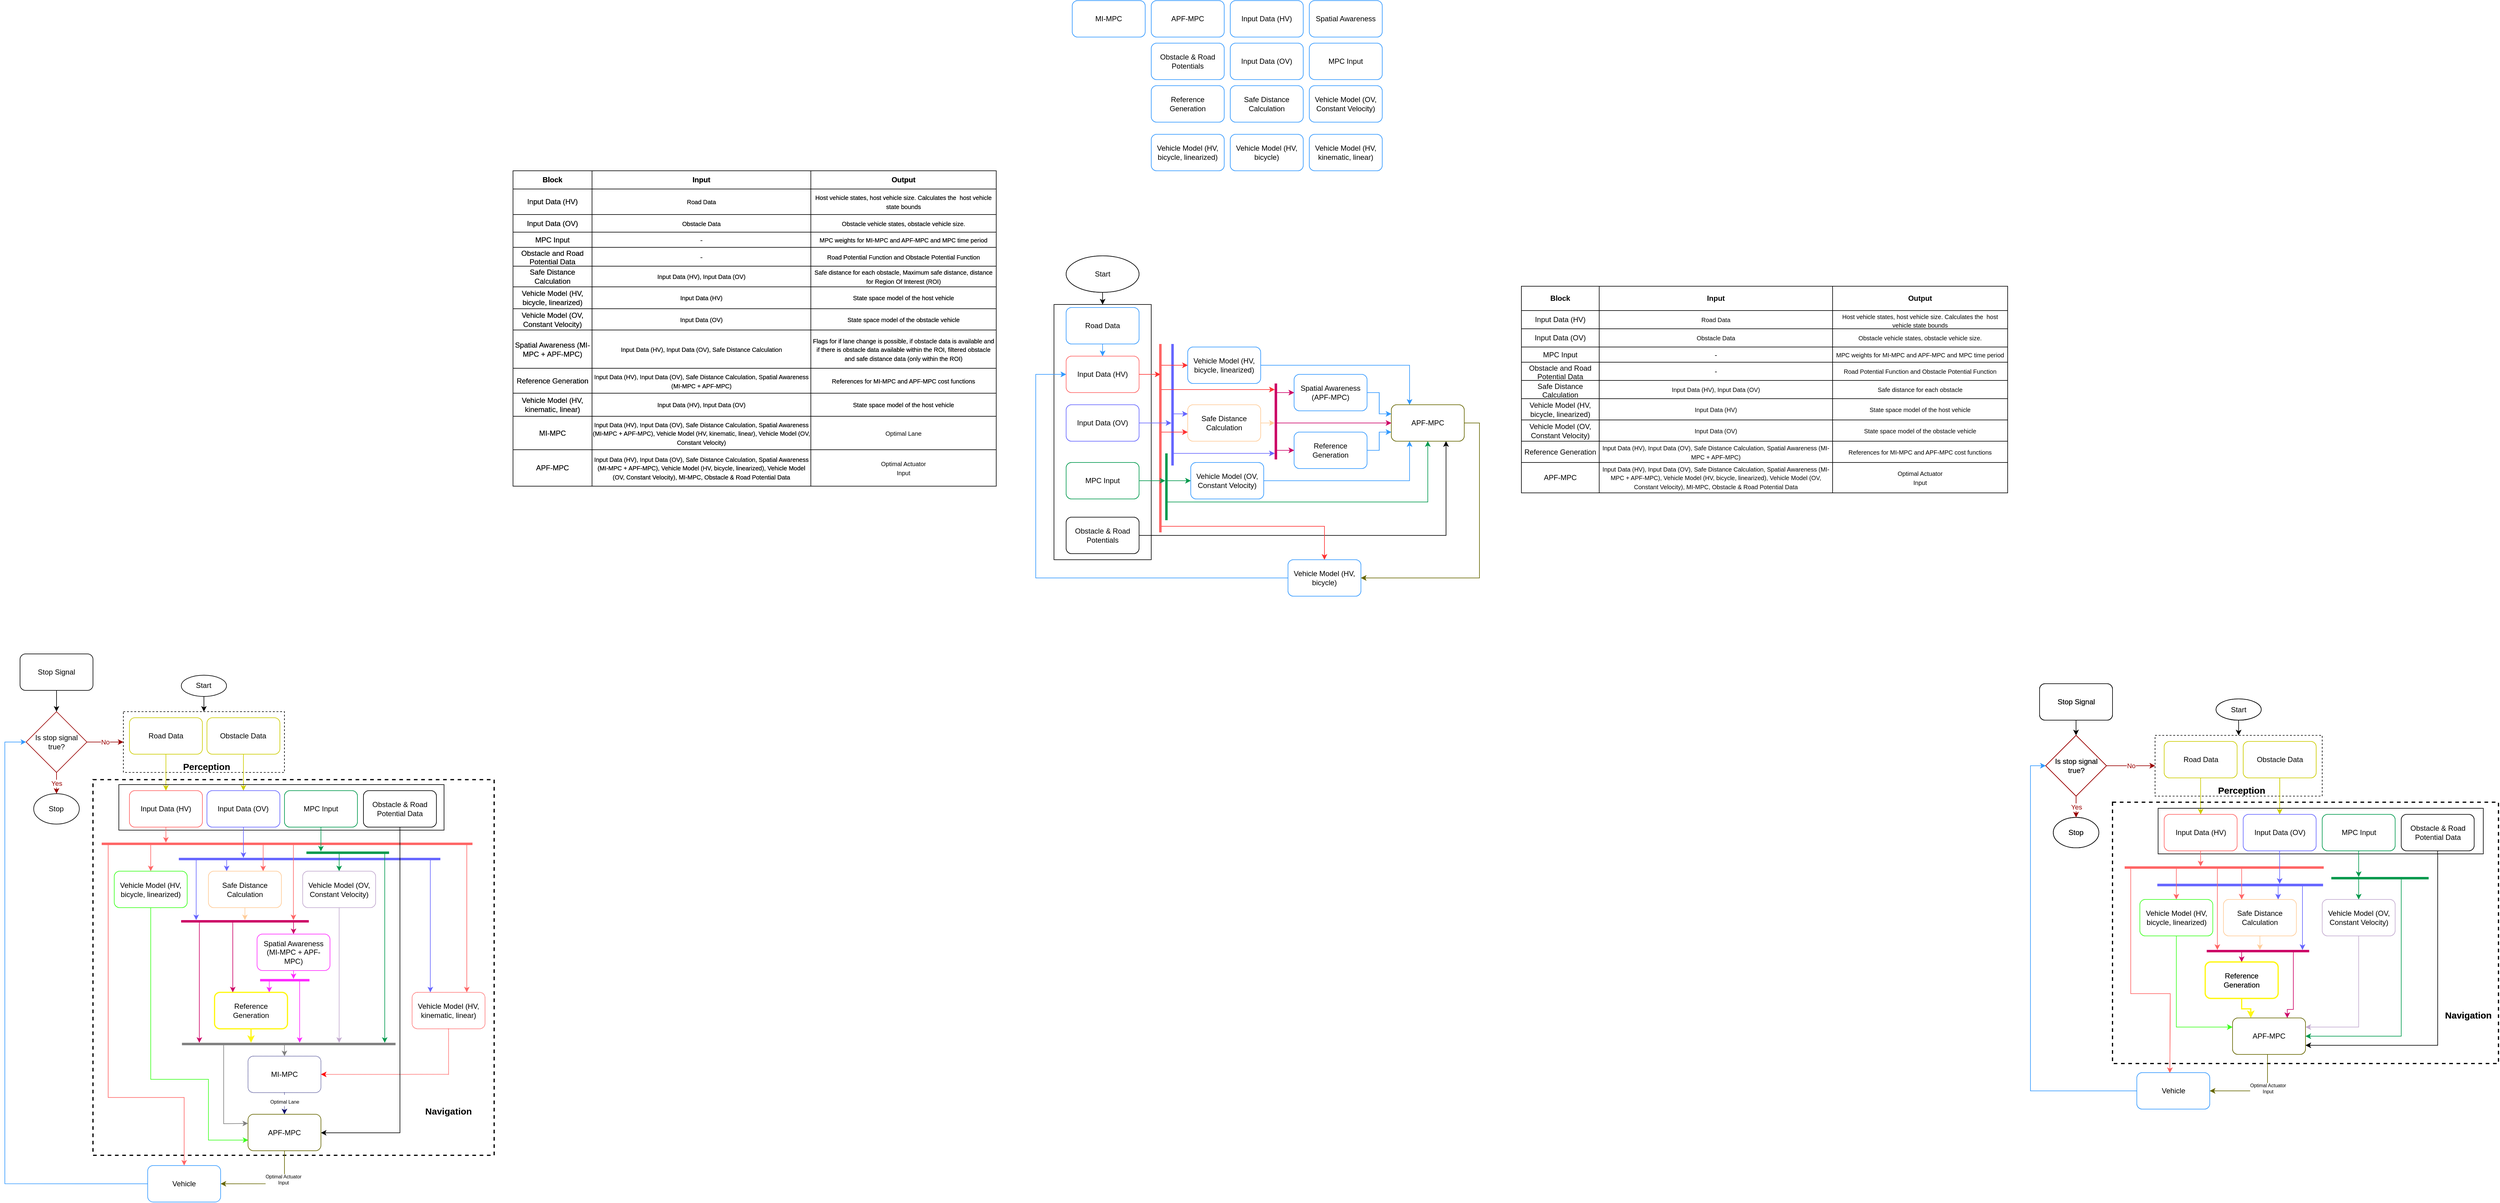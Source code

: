 <mxfile version="20.2.3" type="device"><diagram id="z-2p5BDqJH3tZsZEQubm" name="Page-1"><mxGraphModel dx="8997" dy="4365" grid="1" gridSize="5" guides="1" tooltips="1" connect="1" arrows="1" fold="1" page="1" pageScale="1" pageWidth="827" pageHeight="1169" math="0" shadow="0"><root><mxCell id="0"/><mxCell id="1" parent="0"/><mxCell id="I2YFCP-IUplt8BJ0ZmbO-103" style="edgeStyle=orthogonalEdgeStyle;rounded=0;orthogonalLoop=1;jettySize=auto;html=1;entryX=0;entryY=0.5;entryDx=0;entryDy=0;strokeColor=#CC0066;exitX=0;exitY=0.5;exitDx=0;exitDy=0;" parent="1" edge="1"><mxGeometry relative="1" as="geometry"><mxPoint x="220.0" y="320.0" as="targetPoint"/><Array as="points"><mxPoint x="160" y="680"/><mxPoint x="160" y="320"/></Array></mxGeometry></mxCell><mxCell id="Q1zVQldcuReJ7Ah1Pz19-318" value="" style="rounded=0;whiteSpace=wrap;html=1;fillColor=none;dashed=1;strokeWidth=2;" vertex="1" parent="1"><mxGeometry x="-675.03" y="1406.84" width="660" height="618.16" as="geometry"/></mxCell><mxCell id="Q1zVQldcuReJ7Ah1Pz19-374" value="" style="line;strokeWidth=4;direction=south;html=1;perimeter=backbonePerimeter;points=[];outlineConnect=0;strokeColor=#CC0066;fillColor=none;rotation=90;" vertex="1" parent="1"><mxGeometry x="-429.97" y="1535" width="10" height="210" as="geometry"/></mxCell><mxCell id="Q1zVQldcuReJ7Ah1Pz19-375" value="" style="line;strokeWidth=4;direction=south;html=1;perimeter=backbonePerimeter;points=[];outlineConnect=0;strokeColor=#00994D;fillColor=none;rotation=90;" vertex="1" parent="1"><mxGeometry x="-260.87" y="1459.11" width="10" height="135.99" as="geometry"/></mxCell><mxCell id="Q1zVQldcuReJ7Ah1Pz19-376" value="" style="line;strokeWidth=4;direction=south;html=1;perimeter=backbonePerimeter;points=[];outlineConnect=0;strokeColor=#FF6666;fillColor=none;rotation=90;" vertex="1" parent="1"><mxGeometry x="-360.67" y="1207.51" width="10" height="610" as="geometry"/></mxCell><mxCell id="Q1zVQldcuReJ7Ah1Pz19-377" value="" style="line;strokeWidth=4;direction=south;html=1;perimeter=backbonePerimeter;points=[];outlineConnect=0;strokeColor=#6666FF;fillColor=none;rotation=90;" vertex="1" parent="1"><mxGeometry x="-323.67" y="1322.39" width="10" height="430.26" as="geometry"/></mxCell><mxCell id="Q1zVQldcuReJ7Ah1Pz19-378" value="" style="rounded=0;whiteSpace=wrap;html=1;strokeColor=#000000;fillColor=none;dashed=1;" vertex="1" parent="1"><mxGeometry x="-625.03" y="1295" width="265" height="100" as="geometry"/></mxCell><mxCell id="Q1zVQldcuReJ7Ah1Pz19-379" style="edgeStyle=orthogonalEdgeStyle;rounded=0;orthogonalLoop=1;jettySize=auto;html=1;strokeColor=#CCCC00;fontColor=#990000;" edge="1" parent="1" source="Q1zVQldcuReJ7Ah1Pz19-380" target="Q1zVQldcuReJ7Ah1Pz19-389"><mxGeometry relative="1" as="geometry"/></mxCell><mxCell id="Q1zVQldcuReJ7Ah1Pz19-380" value="Road Data" style="rounded=1;whiteSpace=wrap;html=1;strokeColor=#CCCC00;" vertex="1" parent="1"><mxGeometry x="-615.03" y="1304.98" width="120" height="60" as="geometry"/></mxCell><mxCell id="Q1zVQldcuReJ7Ah1Pz19-381" style="edgeStyle=orthogonalEdgeStyle;rounded=0;orthogonalLoop=1;jettySize=auto;html=1;strokeColor=#CCCC00;fontColor=#990000;" edge="1" parent="1" source="Q1zVQldcuReJ7Ah1Pz19-382" target="Q1zVQldcuReJ7Ah1Pz19-390"><mxGeometry relative="1" as="geometry"/></mxCell><mxCell id="Q1zVQldcuReJ7Ah1Pz19-382" value="Obstacle Data" style="rounded=1;whiteSpace=wrap;html=1;strokeColor=#CCCC00;" vertex="1" parent="1"><mxGeometry x="-487.53" y="1304.98" width="120" height="60" as="geometry"/></mxCell><mxCell id="Q1zVQldcuReJ7Ah1Pz19-383" value="Is stop signal true?" style="strokeWidth=1;html=1;shape=mxgraph.flowchart.decision;whiteSpace=wrap;strokeColor=#990000;fillColor=none;" vertex="1" parent="1"><mxGeometry x="-785.06" y="1294.94" width="100.06" height="100.06" as="geometry"/></mxCell><mxCell id="Q1zVQldcuReJ7Ah1Pz19-384" value="" style="edgeStyle=orthogonalEdgeStyle;rounded=0;orthogonalLoop=1;jettySize=auto;html=1;strokeColor=#000000;" edge="1" parent="1" source="Q1zVQldcuReJ7Ah1Pz19-385" target="Q1zVQldcuReJ7Ah1Pz19-383"><mxGeometry relative="1" as="geometry"/></mxCell><mxCell id="Q1zVQldcuReJ7Ah1Pz19-385" value="Stop Signal" style="rounded=1;whiteSpace=wrap;html=1;strokeColor=#000000;strokeWidth=1;fillColor=none;" vertex="1" parent="1"><mxGeometry x="-795.03" y="1200" width="120" height="60" as="geometry"/></mxCell><mxCell id="Q1zVQldcuReJ7Ah1Pz19-386" style="edgeStyle=orthogonalEdgeStyle;rounded=0;orthogonalLoop=1;jettySize=auto;html=1;entryX=0.5;entryY=0;entryDx=0;entryDy=0;fontSize=15;strokeColor=#000000;strokeWidth=1;" edge="1" parent="1" source="Q1zVQldcuReJ7Ah1Pz19-387" target="Q1zVQldcuReJ7Ah1Pz19-378"><mxGeometry relative="1" as="geometry"/></mxCell><mxCell id="Q1zVQldcuReJ7Ah1Pz19-387" value="Start" style="ellipse;whiteSpace=wrap;html=1;strokeColor=#000000;" vertex="1" parent="1"><mxGeometry x="-529.72" y="1234.98" width="74.38" height="35" as="geometry"/></mxCell><mxCell id="Q1zVQldcuReJ7Ah1Pz19-388" value="" style="rounded=0;whiteSpace=wrap;html=1;strokeColor=#000000;fillColor=none;" vertex="1" parent="1"><mxGeometry x="-632.47" y="1415" width="535" height="75" as="geometry"/></mxCell><mxCell id="Q1zVQldcuReJ7Ah1Pz19-389" value="Input Data (HV)" style="rounded=1;whiteSpace=wrap;html=1;strokeColor=#FF6666;" vertex="1" parent="1"><mxGeometry x="-615.03" y="1425" width="120" height="60" as="geometry"/></mxCell><mxCell id="Q1zVQldcuReJ7Ah1Pz19-390" value="Input Data (OV)" style="rounded=1;whiteSpace=wrap;html=1;strokeColor=#6666FF;" vertex="1" parent="1"><mxGeometry x="-487.53" y="1425" width="120" height="60" as="geometry"/></mxCell><mxCell id="Q1zVQldcuReJ7Ah1Pz19-391" value="MPC Input" style="rounded=1;whiteSpace=wrap;html=1;strokeColor=#00994D;" vertex="1" parent="1"><mxGeometry x="-359.97" y="1425" width="120" height="60" as="geometry"/></mxCell><mxCell id="Q1zVQldcuReJ7Ah1Pz19-392" value="Obstacle &amp;amp; Road Potential Data&lt;span style=&quot;color: rgba(0, 0, 0, 0); font-family: monospace; font-size: 0px; text-align: start;&quot;&gt;%3CmxGraphModel%3E%3Croot%3E%3CmxCell%20id%3D%220%22%2F%3E%3CmxCell%20id%3D%221%22%20parent%3D%220%22%2F%3E%3CmxCell%20id%3D%222%22%20value%3D%22Reference%20Generation%26lt%3Bspan%20style%3D%26quot%3Bcolor%3A%20rgba(0%2C%200%2C%200%2C%200)%3B%20font-family%3A%20monospace%3B%20font-size%3A%200px%3B%20text-align%3A%20start%3B%26quot%3B%26gt%3B%253CmxGraphModel%253E%253Croot%253E%253CmxCell%2520id%253D%25220%2522%252F%253E%253CmxCell%2520id%253D%25221%2522%2520parent%253D%25220%2522%252F%253E%253CmxCell%2520id%253D%25222%2522%2520value%253D%2522Vehicle%2520Model%2520(HV%252C%2520bicycle%252C%2520linearized)%2522%2520style%253D%2522rounded%253D1%253BwhiteSpace%253Dwrap%253Bhtml%253D1%253BstrokeColor%253D%25233399FF%253B%2522%2520vertex%253D%25221%2522%2520parent%253D%25221%2522%253E%253CmxGeometry%2520x%253D%2522210%2522%2520y%253D%2522440%2522%2520width%253D%2522120%2522%2520height%253D%252260%2522%2520as%253D%2522geometry%2522%252F%253E%253C%252FmxCell%253E%253C%252Froot%253E%253C%252FmxGraphModel%253E%26lt%3B%2Fspan%26gt%3B%26lt%3Bspan%20style%3D%26quot%3Bcolor%3A%20rgba(0%2C%200%2C%200%2C%200)%3B%20font-family%3A%20monospace%3B%20font-size%3A%200px%3B%20text-align%3A%20start%3B%26quot%3B%26gt%3B%253CmxGraphModel%253E%253Croot%253E%253CmxCell%2520id%253D%25220%2522%252F%253E%253CmxCell%2520id%253D%25221%2522%2520parent%253D%25220%2522%252F%253E%253CmxCell%2520id%253D%25222%2522%2520value%253D%2522Vehicle%2520Model%2520(HV%252C%2520bicycle%252C%2520linearized)%2522%2520style%253D%2522rounded%253D1%253BwhiteSpace%253Dwrap%253Bhtml%253D1%253BstrokeColor%253D%25233399FF%253B%2522%2520vertex%253D%25221%2522%2520parent%253D%25221%2522%253E%253CmxGeometry%2520x%253D%2522210%2522%2520y%253D%2522440%2522%2520width%253D%2522120%2522%2520height%253D%252260%2522%2520as%253D%2522geometry%2522%252F%253E%253C%252FmxCell%253E%253C%252Froot%253E%253C%252FmxGraphModel%253E%26lt%3B%2Fspan%26gt%3B%22%20style%3D%22rounded%3D1%3BwhiteSpace%3Dwrap%3Bhtml%3D1%3BstrokeColor%3D%233399FF%3B%22%20vertex%3D%221%22%20parent%3D%221%22%3E%3CmxGeometry%20x%3D%22210%22%20y%3D%22360%22%20width%3D%22120%22%20height%3D%2260%22%20as%3D%22geometry%22%2F%3E%3C%2FmxCell%3E%3C%2Froot%3E%3C%2FmxGraphModel%3E&lt;/span&gt;" style="rounded=1;whiteSpace=wrap;html=1;strokeColor=#000000;" vertex="1" parent="1"><mxGeometry x="-230.03" y="1425" width="120" height="60" as="geometry"/></mxCell><mxCell id="Q1zVQldcuReJ7Ah1Pz19-393" value="Safe Distance Calculation" style="rounded=1;whiteSpace=wrap;html=1;strokeColor=#FFCC99;" vertex="1" parent="1"><mxGeometry x="-485.06" y="1557.5" width="120" height="60" as="geometry"/></mxCell><mxCell id="Q1zVQldcuReJ7Ah1Pz19-394" value="Vehicle Model (OV, Constant Velocity)" style="rounded=1;whiteSpace=wrap;html=1;strokeColor=#C3ABD0;" vertex="1" parent="1"><mxGeometry x="-330.03" y="1557.5" width="120" height="60" as="geometry"/></mxCell><mxCell id="Q1zVQldcuReJ7Ah1Pz19-395" style="edgeStyle=orthogonalEdgeStyle;rounded=0;orthogonalLoop=1;jettySize=auto;html=1;entryX=0.003;entryY=0.7;entryDx=0;entryDy=0;fontSize=15;strokeColor=#3DFF1F;strokeWidth=1;entryPerimeter=0;" edge="1" parent="1" source="Q1zVQldcuReJ7Ah1Pz19-396" target="Q1zVQldcuReJ7Ah1Pz19-403"><mxGeometry relative="1" as="geometry"><Array as="points"><mxPoint x="-580.03" y="1900"/><mxPoint x="-485.03" y="1900"/><mxPoint x="-485.03" y="2000"/><mxPoint x="-420.03" y="2000"/></Array></mxGeometry></mxCell><mxCell id="Q1zVQldcuReJ7Ah1Pz19-396" value="Vehicle Model (HV, bicycle, linearized)" style="rounded=1;whiteSpace=wrap;html=1;strokeColor=#3DFF1F;" vertex="1" parent="1"><mxGeometry x="-640.03" y="1557.5" width="120" height="60" as="geometry"/></mxCell><mxCell id="Q1zVQldcuReJ7Ah1Pz19-397" value="" style="endArrow=classic;html=1;rounded=0;strokeColor=#FF6666;exitX=0.5;exitY=1;exitDx=0;exitDy=0;" edge="1" parent="1" source="Q1zVQldcuReJ7Ah1Pz19-389" target="Q1zVQldcuReJ7Ah1Pz19-376"><mxGeometry width="50" height="50" relative="1" as="geometry"><mxPoint x="-515.03" y="1500" as="sourcePoint"/><mxPoint x="-479.97" y="1500" as="targetPoint"/></mxGeometry></mxCell><mxCell id="Q1zVQldcuReJ7Ah1Pz19-398" value="" style="endArrow=classic;html=1;rounded=0;strokeColor=#FFCC99;exitX=0.5;exitY=1;exitDx=0;exitDy=0;" edge="1" parent="1" source="Q1zVQldcuReJ7Ah1Pz19-393" target="Q1zVQldcuReJ7Ah1Pz19-374"><mxGeometry width="50" height="50" relative="1" as="geometry"><mxPoint x="-420.06" y="1647.4" as="sourcePoint"/><mxPoint x="-397.06" y="1647.4" as="targetPoint"/></mxGeometry></mxCell><mxCell id="Q1zVQldcuReJ7Ah1Pz19-399" value="Spatial Awareness (MI-MPC + APF-MPC)" style="rounded=1;whiteSpace=wrap;html=1;strokeColor=#FF29FF;" vertex="1" parent="1"><mxGeometry x="-405.09" y="1660.98" width="120" height="60" as="geometry"/></mxCell><mxCell id="Q1zVQldcuReJ7Ah1Pz19-400" value="" style="endArrow=classic;html=1;rounded=0;strokeColor=#CC0066;entryX=0.5;entryY=0;entryDx=0;entryDy=0;" edge="1" parent="1" target="Q1zVQldcuReJ7Ah1Pz19-399"><mxGeometry width="50" height="50" relative="1" as="geometry"><mxPoint x="-345.09" y="1640.004" as="sourcePoint"/><mxPoint x="-340.12" y="1658.87" as="targetPoint"/></mxGeometry></mxCell><mxCell id="Q1zVQldcuReJ7Ah1Pz19-401" style="edgeStyle=orthogonalEdgeStyle;rounded=0;orthogonalLoop=1;jettySize=auto;html=1;entryX=1;entryY=0.5;entryDx=0;entryDy=0;fontSize=15;strokeColor=#666600;strokeWidth=1;exitX=0.5;exitY=1;exitDx=0;exitDy=0;" edge="1" parent="1" source="Q1zVQldcuReJ7Ah1Pz19-403" target="Q1zVQldcuReJ7Ah1Pz19-405"><mxGeometry relative="1" as="geometry"><Array as="points"><mxPoint x="-360.03" y="2071.84"/></Array></mxGeometry></mxCell><mxCell id="Q1zVQldcuReJ7Ah1Pz19-402" value="Optimal Actuator&lt;br&gt;Input" style="edgeLabel;html=1;align=center;verticalAlign=middle;resizable=0;points=[];fontSize=8;" vertex="1" connectable="0" parent="Q1zVQldcuReJ7Ah1Pz19-401"><mxGeometry x="-0.406" y="-2" relative="1" as="geometry"><mxPoint as="offset"/></mxGeometry></mxCell><mxCell id="Q1zVQldcuReJ7Ah1Pz19-403" value="APF-MPC" style="rounded=1;whiteSpace=wrap;html=1;strokeColor=#666600;" vertex="1" parent="1"><mxGeometry x="-419.97" y="1957.54" width="120" height="60" as="geometry"/></mxCell><mxCell id="Q1zVQldcuReJ7Ah1Pz19-404" style="edgeStyle=orthogonalEdgeStyle;rounded=0;orthogonalLoop=1;jettySize=auto;html=1;entryX=0;entryY=0.5;entryDx=0;entryDy=0;entryPerimeter=0;fontSize=15;strokeColor=#3399FF;strokeWidth=1;exitX=0;exitY=0.5;exitDx=0;exitDy=0;" edge="1" parent="1" source="Q1zVQldcuReJ7Ah1Pz19-405" target="Q1zVQldcuReJ7Ah1Pz19-383"><mxGeometry relative="1" as="geometry"><Array as="points"><mxPoint x="-820.03" y="2071.84"/><mxPoint x="-820.03" y="1344.84"/></Array></mxGeometry></mxCell><mxCell id="Q1zVQldcuReJ7Ah1Pz19-405" value="Vehicle" style="rounded=1;whiteSpace=wrap;html=1;strokeColor=#3399FF;" vertex="1" parent="1"><mxGeometry x="-585.03" y="2041.84" width="120" height="60" as="geometry"/></mxCell><mxCell id="Q1zVQldcuReJ7Ah1Pz19-406" value="&lt;font color=&quot;#990000&quot;&gt;No&lt;/font&gt;" style="edgeStyle=orthogonalEdgeStyle;rounded=0;orthogonalLoop=1;jettySize=auto;html=1;strokeColor=#990000;entryX=0;entryY=0.5;entryDx=0;entryDy=0;exitX=1;exitY=0.5;exitDx=0;exitDy=0;exitPerimeter=0;" edge="1" parent="1" source="Q1zVQldcuReJ7Ah1Pz19-383" target="Q1zVQldcuReJ7Ah1Pz19-378"><mxGeometry relative="1" as="geometry"><mxPoint x="-834.983" y="1385.03" as="sourcePoint"/><mxPoint x="-770.03" y="1485.015" as="targetPoint"/><Array as="points"><mxPoint x="-645.03" y="1345"/><mxPoint x="-645.03" y="1345"/></Array></mxGeometry></mxCell><mxCell id="Q1zVQldcuReJ7Ah1Pz19-407" value="&lt;font style=&quot;font-size: 15px;&quot;&gt;&lt;b&gt;Navigation&lt;/b&gt;&lt;/font&gt;" style="text;html=1;strokeColor=none;fillColor=none;align=center;verticalAlign=middle;whiteSpace=wrap;rounded=0;dashed=1;" vertex="1" parent="1"><mxGeometry x="-120.03" y="1936.84" width="60" height="30" as="geometry"/></mxCell><mxCell id="Q1zVQldcuReJ7Ah1Pz19-408" value="&lt;font style=&quot;font-size: 15px;&quot;&gt;&lt;b&gt;Perception&lt;/b&gt;&lt;/font&gt;" style="text;html=1;strokeColor=none;fillColor=none;align=center;verticalAlign=middle;whiteSpace=wrap;rounded=0;dashed=1;" vertex="1" parent="1"><mxGeometry x="-517.53" y="1370" width="60" height="30" as="geometry"/></mxCell><mxCell id="Q1zVQldcuReJ7Ah1Pz19-409" value="&lt;font style=&quot;font-size: 8px;&quot;&gt;Optimal Lane&lt;/font&gt;" style="edgeStyle=orthogonalEdgeStyle;rounded=0;orthogonalLoop=1;jettySize=auto;html=1;dashed=1;dashPattern=1 1;fontSize=15;strokeColor=#000066;strokeWidth=1;" edge="1" parent="1" source="Q1zVQldcuReJ7Ah1Pz19-410" target="Q1zVQldcuReJ7Ah1Pz19-403"><mxGeometry x="-0.458" relative="1" as="geometry"><mxPoint as="offset"/></mxGeometry></mxCell><mxCell id="Q1zVQldcuReJ7Ah1Pz19-410" value="MI-MPC" style="rounded=1;whiteSpace=wrap;html=1;strokeColor=#000066;dashed=1;dashPattern=1 1;" vertex="1" parent="1"><mxGeometry x="-419.97" y="1861.84" width="120" height="60" as="geometry"/></mxCell><mxCell id="Q1zVQldcuReJ7Ah1Pz19-411" style="edgeStyle=orthogonalEdgeStyle;rounded=0;orthogonalLoop=1;jettySize=auto;html=1;entryX=1;entryY=0.5;entryDx=0;entryDy=0;fontSize=15;strokeColor=#FF0000;strokeWidth=1;exitX=0.5;exitY=1;exitDx=0;exitDy=0;dashed=1;dashPattern=1 1;" edge="1" parent="1" source="Q1zVQldcuReJ7Ah1Pz19-412" target="Q1zVQldcuReJ7Ah1Pz19-410"><mxGeometry relative="1" as="geometry"><Array as="points"><mxPoint x="-90.03" y="1891.84"/></Array></mxGeometry></mxCell><mxCell id="Q1zVQldcuReJ7Ah1Pz19-412" value="Vehicle Model (HV, kinematic, linear)" style="rounded=1;whiteSpace=wrap;html=1;strokeColor=#FF0000;dashed=1;dashPattern=1 1;" vertex="1" parent="1"><mxGeometry x="-150.03" y="1756.84" width="120" height="60" as="geometry"/></mxCell><mxCell id="Q1zVQldcuReJ7Ah1Pz19-413" value="" style="endArrow=classic;html=1;rounded=0;fontSize=15;strokeColor=#00994D;strokeWidth=1;exitX=0.5;exitY=1;exitDx=0;exitDy=0;" edge="1" parent="1" source="Q1zVQldcuReJ7Ah1Pz19-391" target="Q1zVQldcuReJ7Ah1Pz19-375"><mxGeometry width="50" height="50" relative="1" as="geometry"><mxPoint x="-340.03" y="1535" as="sourcePoint"/><mxPoint x="-290.03" y="1500" as="targetPoint"/><Array as="points"><mxPoint x="-300.03" y="1525"/></Array></mxGeometry></mxCell><mxCell id="Q1zVQldcuReJ7Ah1Pz19-414" value="" style="endArrow=classic;html=1;rounded=0;fontSize=15;strokeColor=#00994D;strokeWidth=1;entryX=0.5;entryY=0;entryDx=0;entryDy=0;" edge="1" parent="1" source="Q1zVQldcuReJ7Ah1Pz19-375" target="Q1zVQldcuReJ7Ah1Pz19-394"><mxGeometry width="50" height="50" relative="1" as="geometry"><mxPoint x="-275.03" y="1515" as="sourcePoint"/><mxPoint x="-275.03" y="1555.105" as="targetPoint"/><Array as="points"><mxPoint x="-270.03" y="1550"/></Array></mxGeometry></mxCell><mxCell id="Q1zVQldcuReJ7Ah1Pz19-415" value="" style="endArrow=classic;html=1;rounded=0;strokeColor=#FF6666;entryX=0.5;entryY=0;entryDx=0;entryDy=0;" edge="1" parent="1" source="Q1zVQldcuReJ7Ah1Pz19-376" target="Q1zVQldcuReJ7Ah1Pz19-396"><mxGeometry width="50" height="50" relative="1" as="geometry"><mxPoint x="-580.03" y="1515" as="sourcePoint"/><mxPoint x="-580.09" y="1553.11" as="targetPoint"/></mxGeometry></mxCell><mxCell id="Q1zVQldcuReJ7Ah1Pz19-416" value="" style="endArrow=classic;html=1;rounded=0;strokeColor=#FF6666;entryX=0.75;entryY=0;entryDx=0;entryDy=0;" edge="1" parent="1" source="Q1zVQldcuReJ7Ah1Pz19-376" target="Q1zVQldcuReJ7Ah1Pz19-393"><mxGeometry width="50" height="50" relative="1" as="geometry"><mxPoint x="-397.53" y="1505.41" as="sourcePoint"/><mxPoint x="-397.53" y="1548.79" as="targetPoint"/></mxGeometry></mxCell><mxCell id="Q1zVQldcuReJ7Ah1Pz19-417" value="" style="endArrow=classic;html=1;rounded=0;strokeColor=#6666FF;entryX=0.25;entryY=0;entryDx=0;entryDy=0;" edge="1" parent="1" source="Q1zVQldcuReJ7Ah1Pz19-377" target="Q1zVQldcuReJ7Ah1Pz19-393"><mxGeometry width="50" height="50" relative="1" as="geometry"><mxPoint x="-460.03" y="1506.82" as="sourcePoint"/><mxPoint x="-460.03" y="1550" as="targetPoint"/></mxGeometry></mxCell><mxCell id="Q1zVQldcuReJ7Ah1Pz19-418" value="" style="line;strokeWidth=4;direction=south;html=1;perimeter=backbonePerimeter;points=[];outlineConnect=0;strokeColor=#808080;fillColor=none;rotation=90;" vertex="1" parent="1"><mxGeometry x="-357.96" y="1666.13" width="10" height="351.41" as="geometry"/></mxCell><mxCell id="Q1zVQldcuReJ7Ah1Pz19-419" value="" style="endArrow=classic;html=1;rounded=0;strokeColor=#FF29FF;exitX=0.5;exitY=1;exitDx=0;exitDy=0;" edge="1" parent="1" source="Q1zVQldcuReJ7Ah1Pz19-399" target="Q1zVQldcuReJ7Ah1Pz19-429"><mxGeometry width="50" height="50" relative="1" as="geometry"><mxPoint x="-335.09" y="1714.024" as="sourcePoint"/><mxPoint x="-335.09" y="1735" as="targetPoint"/></mxGeometry></mxCell><mxCell id="Q1zVQldcuReJ7Ah1Pz19-420" value="" style="endArrow=classic;html=1;rounded=0;strokeColor=#808080;entryX=0.5;entryY=0;entryDx=0;entryDy=0;" edge="1" parent="1" source="Q1zVQldcuReJ7Ah1Pz19-418" target="Q1zVQldcuReJ7Ah1Pz19-410"><mxGeometry width="50" height="50" relative="1" as="geometry"><mxPoint x="-255.03" y="1952.46" as="sourcePoint"/><mxPoint x="-255.03" y="1896.84" as="targetPoint"/><Array as="points"><mxPoint x="-360.03" y="1851.84"/></Array></mxGeometry></mxCell><mxCell id="Q1zVQldcuReJ7Ah1Pz19-421" value="" style="endArrow=classic;html=1;rounded=0;strokeColor=#808080;entryX=0;entryY=0.25;entryDx=0;entryDy=0;" edge="1" parent="1" source="Q1zVQldcuReJ7Ah1Pz19-418" target="Q1zVQldcuReJ7Ah1Pz19-403"><mxGeometry width="50" height="50" relative="1" as="geometry"><mxPoint x="-485.03" y="1957.46" as="sourcePoint"/><mxPoint x="-455.03" y="2008.46" as="targetPoint"/><Array as="points"><mxPoint x="-460.03" y="1973"/></Array></mxGeometry></mxCell><mxCell id="Q1zVQldcuReJ7Ah1Pz19-422" value="" style="endArrow=classic;html=1;rounded=0;strokeColor=#FF6666;" edge="1" parent="1" target="Q1zVQldcuReJ7Ah1Pz19-374"><mxGeometry width="50" height="50" relative="1" as="geometry"><mxPoint x="-345.26" y="1514.172" as="sourcePoint"/><mxPoint x="-345.26" y="1557.5" as="targetPoint"/></mxGeometry></mxCell><mxCell id="Q1zVQldcuReJ7Ah1Pz19-423" value="" style="endArrow=classic;html=1;rounded=0;strokeColor=#6666FF;" edge="1" parent="1" target="Q1zVQldcuReJ7Ah1Pz19-374"><mxGeometry width="50" height="50" relative="1" as="geometry"><mxPoint x="-505.23" y="1539.1" as="sourcePoint"/><mxPoint x="-505.23" y="1557.5" as="targetPoint"/></mxGeometry></mxCell><mxCell id="Q1zVQldcuReJ7Ah1Pz19-424" value="" style="endArrow=classic;html=1;rounded=0;strokeColor=#6666FF;exitX=0.5;exitY=1;exitDx=0;exitDy=0;" edge="1" parent="1" source="Q1zVQldcuReJ7Ah1Pz19-390" target="Q1zVQldcuReJ7Ah1Pz19-377"><mxGeometry width="50" height="50" relative="1" as="geometry"><mxPoint x="-425.12" y="1490" as="sourcePoint"/><mxPoint x="-425.12" y="1508.4" as="targetPoint"/></mxGeometry></mxCell><mxCell id="Q1zVQldcuReJ7Ah1Pz19-425" value="&lt;font color=&quot;#990000&quot;&gt;Yes&lt;/font&gt;" style="edgeStyle=orthogonalEdgeStyle;rounded=0;orthogonalLoop=1;jettySize=auto;html=1;strokeColor=#990000;exitX=0.5;exitY=1;exitDx=0;exitDy=0;exitPerimeter=0;" edge="1" parent="1" source="Q1zVQldcuReJ7Ah1Pz19-383" target="Q1zVQldcuReJ7Ah1Pz19-426"><mxGeometry relative="1" as="geometry"><mxPoint x="-745.03" y="1440.076" as="sourcePoint"/></mxGeometry></mxCell><mxCell id="Q1zVQldcuReJ7Ah1Pz19-426" value="Stop" style="ellipse;whiteSpace=wrap;html=1;strokeColor=#000000;strokeWidth=1;fillColor=none;" vertex="1" parent="1"><mxGeometry x="-772.55" y="1429.98" width="75.04" height="50.03" as="geometry"/></mxCell><mxCell id="Q1zVQldcuReJ7Ah1Pz19-427" value="" style="endArrow=classic;html=1;rounded=0;strokeColor=#FF6666;entryX=0.5;entryY=0;entryDx=0;entryDy=0;" edge="1" parent="1" source="Q1zVQldcuReJ7Ah1Pz19-376" target="Q1zVQldcuReJ7Ah1Pz19-405"><mxGeometry width="50" height="50" relative="1" as="geometry"><mxPoint x="-665.03" y="1513.51" as="sourcePoint"/><mxPoint x="-665.03" y="1945" as="targetPoint"/><Array as="points"><mxPoint x="-650.03" y="1929.84"/><mxPoint x="-525.03" y="1929.84"/></Array></mxGeometry></mxCell><mxCell id="Q1zVQldcuReJ7Ah1Pz19-428" value="Reference Generation&lt;span style=&quot;color: rgba(0, 0, 0, 0); font-family: monospace; font-size: 0px; text-align: start;&quot;&gt;%3CmxGraphModel%3E%3Croot%3E%3CmxCell%20id%3D%220%22%2F%3E%3CmxCell%20id%3D%221%22%20parent%3D%220%22%2F%3E%3CmxCell%20id%3D%222%22%20value%3D%22Vehicle%20Model%20(HV%2C%20bicycle%2C%20linearized)%22%20style%3D%22rounded%3D1%3BwhiteSpace%3Dwrap%3Bhtml%3D1%3BstrokeColor%3D%233399FF%3B%22%20vertex%3D%221%22%20parent%3D%221%22%3E%3CmxGeometry%20x%3D%22210%22%20y%3D%22440%22%20width%3D%22120%22%20height%3D%2260%22%20as%3D%22geometry%22%2F%3E%3C%2FmxCell%3E%3C%2Froot%3E%3C%2FmxGraphModel%3E&lt;/span&gt;&lt;span style=&quot;color: rgba(0, 0, 0, 0); font-family: monospace; font-size: 0px; text-align: start;&quot;&gt;%3CmxGraphModel%3E%3Croot%3E%3CmxCell%20id%3D%220%22%2F%3E%3CmxCell%20id%3D%221%22%20parent%3D%220%22%2F%3E%3CmxCell%20id%3D%222%22%20value%3D%22Vehicle%20Model%20(HV%2C%20bicycle%2C%20linearized)%22%20style%3D%22rounded%3D1%3BwhiteSpace%3Dwrap%3Bhtml%3D1%3BstrokeColor%3D%233399FF%3B%22%20vertex%3D%221%22%20parent%3D%221%22%3E%3CmxGeometry%20x%3D%22210%22%20y%3D%22440%22%20width%3D%22120%22%20height%3D%2260%22%20as%3D%22geometry%22%2F%3E%3C%2FmxCell%3E%3C%2Froot%3E%3C%2FmxGraphModel%3E&lt;/span&gt;" style="rounded=1;whiteSpace=wrap;html=1;strokeColor=#FFF712;fillColor=none;strokeWidth=2;" vertex="1" parent="1"><mxGeometry x="-475.03" y="1756.84" width="120" height="60" as="geometry"/></mxCell><mxCell id="Q1zVQldcuReJ7Ah1Pz19-429" value="" style="line;strokeWidth=4;direction=south;html=1;perimeter=backbonePerimeter;points=[];outlineConnect=0;strokeColor=#FF29FF;fillColor=none;rotation=90;" vertex="1" parent="1"><mxGeometry x="-364.47" y="1696.25" width="10" height="81.21" as="geometry"/></mxCell><mxCell id="Q1zVQldcuReJ7Ah1Pz19-430" style="edgeStyle=orthogonalEdgeStyle;rounded=0;orthogonalLoop=1;jettySize=auto;html=1;fontSize=15;strokeColor=#CC0066;strokeWidth=1;entryX=0.25;entryY=0;entryDx=0;entryDy=0;" edge="1" parent="1" source="Q1zVQldcuReJ7Ah1Pz19-374" target="Q1zVQldcuReJ7Ah1Pz19-428"><mxGeometry relative="1" as="geometry"><Array as="points"><mxPoint x="-445.03" y="1651.84"/><mxPoint x="-445.03" y="1651.84"/></Array></mxGeometry></mxCell><mxCell id="Q1zVQldcuReJ7Ah1Pz19-431" value="" style="endArrow=classic;html=1;rounded=0;strokeColor=#FF29FF;entryX=0.75;entryY=0;entryDx=0;entryDy=0;" edge="1" parent="1" source="Q1zVQldcuReJ7Ah1Pz19-429" target="Q1zVQldcuReJ7Ah1Pz19-428"><mxGeometry width="50" height="50" relative="1" as="geometry"><mxPoint x="-395.33" y="1738.79" as="sourcePoint"/><mxPoint x="-395.33" y="1752.65" as="targetPoint"/></mxGeometry></mxCell><mxCell id="Q1zVQldcuReJ7Ah1Pz19-432" value="" style="endArrow=classic;html=1;rounded=0;strokeColor=#FF29FF;" edge="1" parent="1" source="Q1zVQldcuReJ7Ah1Pz19-429" target="Q1zVQldcuReJ7Ah1Pz19-418"><mxGeometry width="50" height="50" relative="1" as="geometry"><mxPoint x="-335.03" y="1741.84" as="sourcePoint"/><mxPoint x="-335.17" y="1765.7" as="targetPoint"/><Array as="points"><mxPoint x="-335.03" y="1741.84"/></Array></mxGeometry></mxCell><mxCell id="Q1zVQldcuReJ7Ah1Pz19-433" value="" style="endArrow=classic;html=1;rounded=0;strokeColor=#FFF712;exitX=0.5;exitY=1;exitDx=0;exitDy=0;strokeWidth=2;" edge="1" parent="1" source="Q1zVQldcuReJ7Ah1Pz19-428" target="Q1zVQldcuReJ7Ah1Pz19-418"><mxGeometry width="50" height="50" relative="1" as="geometry"><mxPoint x="-407.66" y="1816.838" as="sourcePoint"/><mxPoint x="-407.66" y="1835.03" as="targetPoint"/></mxGeometry></mxCell><mxCell id="Q1zVQldcuReJ7Ah1Pz19-434" value="" style="endArrow=classic;html=1;rounded=0;strokeColor=#C3ABD0;exitX=0.5;exitY=1;exitDx=0;exitDy=0;" edge="1" parent="1" source="Q1zVQldcuReJ7Ah1Pz19-394" target="Q1zVQldcuReJ7Ah1Pz19-418"><mxGeometry width="50" height="50" relative="1" as="geometry"><mxPoint x="-250.19" y="1640.274" as="sourcePoint"/><mxPoint x="-250.19" y="1661.25" as="targetPoint"/></mxGeometry></mxCell><mxCell id="Q1zVQldcuReJ7Ah1Pz19-435" value="" style="endArrow=classic;html=1;rounded=0;fontSize=15;strokeColor=#00994D;strokeWidth=1;" edge="1" parent="1" source="Q1zVQldcuReJ7Ah1Pz19-375" target="Q1zVQldcuReJ7Ah1Pz19-418"><mxGeometry width="50" height="50" relative="1" as="geometry"><mxPoint x="-195.03" y="1535" as="sourcePoint"/><mxPoint x="-195.03" y="1625" as="targetPoint"/><Array as="points"><mxPoint x="-195.03" y="1556.06"/></Array></mxGeometry></mxCell><mxCell id="Q1zVQldcuReJ7Ah1Pz19-436" style="edgeStyle=orthogonalEdgeStyle;rounded=0;orthogonalLoop=1;jettySize=auto;html=1;fontSize=15;strokeColor=#000000;strokeWidth=1;exitX=0.5;exitY=1;exitDx=0;exitDy=0;entryX=1;entryY=0.5;entryDx=0;entryDy=0;" edge="1" parent="1" source="Q1zVQldcuReJ7Ah1Pz19-392" target="Q1zVQldcuReJ7Ah1Pz19-403"><mxGeometry relative="1" as="geometry"><Array as="points"><mxPoint x="-170.03" y="1988"/><mxPoint x="-300.03" y="1988"/></Array><mxPoint x="-285.03" y="1971.84" as="targetPoint"/></mxGeometry></mxCell><mxCell id="Q1zVQldcuReJ7Ah1Pz19-437" value="" style="endArrow=classic;html=1;rounded=0;strokeColor=#6666FF;entryX=0.25;entryY=0;entryDx=0;entryDy=0;" edge="1" parent="1" source="Q1zVQldcuReJ7Ah1Pz19-377" target="Q1zVQldcuReJ7Ah1Pz19-412"><mxGeometry width="50" height="50" relative="1" as="geometry"><mxPoint x="-145.03" y="1539.045" as="sourcePoint"/><mxPoint x="-145.03" y="1557.5" as="targetPoint"/></mxGeometry></mxCell><mxCell id="Q1zVQldcuReJ7Ah1Pz19-438" value="" style="endArrow=classic;html=1;rounded=0;strokeColor=#FF6666;entryX=0.75;entryY=0;entryDx=0;entryDy=0;" edge="1" parent="1" source="Q1zVQldcuReJ7Ah1Pz19-376" target="Q1zVQldcuReJ7Ah1Pz19-412"><mxGeometry width="50" height="50" relative="1" as="geometry"><mxPoint x="-120.03" y="1514.5" as="sourcePoint"/><mxPoint x="-120.03" y="1540.005" as="targetPoint"/></mxGeometry></mxCell><mxCell id="Q1zVQldcuReJ7Ah1Pz19-439" style="edgeStyle=orthogonalEdgeStyle;rounded=0;orthogonalLoop=1;jettySize=auto;html=1;fontSize=15;strokeColor=#CC0066;strokeWidth=1;" edge="1" parent="1" source="Q1zVQldcuReJ7Ah1Pz19-374" target="Q1zVQldcuReJ7Ah1Pz19-418"><mxGeometry relative="1" as="geometry"><mxPoint x="-505.03" y="1661.6" as="sourcePoint"/><mxPoint x="-505.03" y="1776.84" as="targetPoint"/><Array as="points"><mxPoint x="-500.03" y="1736.84"/><mxPoint x="-500.03" y="1736.84"/></Array></mxGeometry></mxCell><mxCell id="Q1zVQldcuReJ7Ah1Pz19-440" value="Input Data (HV)" style="rounded=1;whiteSpace=wrap;html=1;strokeColor=#FF6666;" vertex="1" parent="1"><mxGeometry x="-615.03" y="1425" width="120" height="60" as="geometry"/></mxCell><mxCell id="Q1zVQldcuReJ7Ah1Pz19-441" value="Input Data (OV)" style="rounded=1;whiteSpace=wrap;html=1;strokeColor=#6666FF;" vertex="1" parent="1"><mxGeometry x="-487.53" y="1425" width="120" height="60" as="geometry"/></mxCell><mxCell id="Q1zVQldcuReJ7Ah1Pz19-442" value="MPC Input" style="rounded=1;whiteSpace=wrap;html=1;strokeColor=#00994D;" vertex="1" parent="1"><mxGeometry x="-359.97" y="1425" width="120" height="60" as="geometry"/></mxCell><mxCell id="Q1zVQldcuReJ7Ah1Pz19-443" value="Obstacle &amp;amp; Road Potential Data&lt;span style=&quot;color: rgba(0, 0, 0, 0); font-family: monospace; font-size: 0px; text-align: start;&quot;&gt;%3CmxGraphModel%3E%3Croot%3E%3CmxCell%20id%3D%220%22%2F%3E%3CmxCell%20id%3D%221%22%20parent%3D%220%22%2F%3E%3CmxCell%20id%3D%222%22%20value%3D%22Reference%20Generation%26lt%3Bspan%20style%3D%26quot%3Bcolor%3A%20rgba(0%2C%200%2C%200%2C%200)%3B%20font-family%3A%20monospace%3B%20font-size%3A%200px%3B%20text-align%3A%20start%3B%26quot%3B%26gt%3B%253CmxGraphModel%253E%253Croot%253E%253CmxCell%2520id%253D%25220%2522%252F%253E%253CmxCell%2520id%253D%25221%2522%2520parent%253D%25220%2522%252F%253E%253CmxCell%2520id%253D%25222%2522%2520value%253D%2522Vehicle%2520Model%2520(HV%252C%2520bicycle%252C%2520linearized)%2522%2520style%253D%2522rounded%253D1%253BwhiteSpace%253Dwrap%253Bhtml%253D1%253BstrokeColor%253D%25233399FF%253B%2522%2520vertex%253D%25221%2522%2520parent%253D%25221%2522%253E%253CmxGeometry%2520x%253D%2522210%2522%2520y%253D%2522440%2522%2520width%253D%2522120%2522%2520height%253D%252260%2522%2520as%253D%2522geometry%2522%252F%253E%253C%252FmxCell%253E%253C%252Froot%253E%253C%252FmxGraphModel%253E%26lt%3B%2Fspan%26gt%3B%26lt%3Bspan%20style%3D%26quot%3Bcolor%3A%20rgba(0%2C%200%2C%200%2C%200)%3B%20font-family%3A%20monospace%3B%20font-size%3A%200px%3B%20text-align%3A%20start%3B%26quot%3B%26gt%3B%253CmxGraphModel%253E%253Croot%253E%253CmxCell%2520id%253D%25220%2522%252F%253E%253CmxCell%2520id%253D%25221%2522%2520parent%253D%25220%2522%252F%253E%253CmxCell%2520id%253D%25222%2522%2520value%253D%2522Vehicle%2520Model%2520(HV%252C%2520bicycle%252C%2520linearized)%2522%2520style%253D%2522rounded%253D1%253BwhiteSpace%253Dwrap%253Bhtml%253D1%253BstrokeColor%253D%25233399FF%253B%2522%2520vertex%253D%25221%2522%2520parent%253D%25221%2522%253E%253CmxGeometry%2520x%253D%2522210%2522%2520y%253D%2522440%2522%2520width%253D%2522120%2522%2520height%253D%252260%2522%2520as%253D%2522geometry%2522%252F%253E%253C%252FmxCell%253E%253C%252Froot%253E%253C%252FmxGraphModel%253E%26lt%3B%2Fspan%26gt%3B%22%20style%3D%22rounded%3D1%3BwhiteSpace%3Dwrap%3Bhtml%3D1%3BstrokeColor%3D%233399FF%3B%22%20vertex%3D%221%22%20parent%3D%221%22%3E%3CmxGeometry%20x%3D%22210%22%20y%3D%22360%22%20width%3D%22120%22%20height%3D%2260%22%20as%3D%22geometry%22%2F%3E%3C%2FmxCell%3E%3C%2Froot%3E%3C%2FmxGraphModel%3E&lt;/span&gt;" style="rounded=1;whiteSpace=wrap;html=1;strokeColor=#000000;" vertex="1" parent="1"><mxGeometry x="-230.03" y="1425" width="120" height="60" as="geometry"/></mxCell><mxCell id="Q1zVQldcuReJ7Ah1Pz19-444" value="Vehicle Model (OV, Constant Velocity)" style="rounded=1;whiteSpace=wrap;html=1;strokeColor=#C3ABD0;" vertex="1" parent="1"><mxGeometry x="-330.03" y="1557.5" width="120" height="60" as="geometry"/></mxCell><mxCell id="Q1zVQldcuReJ7Ah1Pz19-445" value="Safe Distance Calculation" style="rounded=1;whiteSpace=wrap;html=1;strokeColor=#FFCC99;" vertex="1" parent="1"><mxGeometry x="-485.06" y="1557.5" width="120" height="60" as="geometry"/></mxCell><mxCell id="Q1zVQldcuReJ7Ah1Pz19-446" value="Vehicle Model (HV, bicycle, linearized)" style="rounded=1;whiteSpace=wrap;html=1;strokeColor=#3DFF1F;" vertex="1" parent="1"><mxGeometry x="-640.03" y="1557.5" width="120" height="60" as="geometry"/></mxCell><mxCell id="Q1zVQldcuReJ7Ah1Pz19-742" value="" style="rounded=0;whiteSpace=wrap;html=1;fillColor=none;dashed=1;strokeWidth=2;" vertex="1" parent="1"><mxGeometry x="2647.5" y="1444.03" width="635" height="430" as="geometry"/></mxCell><mxCell id="Q1zVQldcuReJ7Ah1Pz19-743" value="" style="rounded=0;whiteSpace=wrap;html=1;strokeColor=#000000;fillColor=none;dashed=1;" vertex="1" parent="1"><mxGeometry x="2717.5" y="1334.03" width="275" height="100" as="geometry"/></mxCell><mxCell id="Q1zVQldcuReJ7Ah1Pz19-744" style="edgeStyle=orthogonalEdgeStyle;rounded=0;orthogonalLoop=1;jettySize=auto;html=1;strokeColor=#CCCC00;fontColor=#990000;" edge="1" parent="1" source="Q1zVQldcuReJ7Ah1Pz19-745" target="Q1zVQldcuReJ7Ah1Pz19-756"><mxGeometry relative="1" as="geometry"/></mxCell><mxCell id="Q1zVQldcuReJ7Ah1Pz19-745" value="Road Data" style="rounded=1;whiteSpace=wrap;html=1;strokeColor=#CCCC00;" vertex="1" parent="1"><mxGeometry x="2732.5" y="1344.01" width="120" height="60" as="geometry"/></mxCell><mxCell id="Q1zVQldcuReJ7Ah1Pz19-746" style="edgeStyle=orthogonalEdgeStyle;rounded=0;orthogonalLoop=1;jettySize=auto;html=1;strokeColor=#CCCC00;fontColor=#990000;" edge="1" parent="1" source="Q1zVQldcuReJ7Ah1Pz19-747" target="Q1zVQldcuReJ7Ah1Pz19-757"><mxGeometry relative="1" as="geometry"/></mxCell><mxCell id="Q1zVQldcuReJ7Ah1Pz19-747" value="Obstacle Data" style="rounded=1;whiteSpace=wrap;html=1;strokeColor=#CCCC00;" vertex="1" parent="1"><mxGeometry x="2862.56" y="1344.01" width="120" height="60" as="geometry"/></mxCell><mxCell id="Q1zVQldcuReJ7Ah1Pz19-748" value="&lt;font color=&quot;#990000&quot;&gt;Yes&lt;/font&gt;" style="edgeStyle=orthogonalEdgeStyle;rounded=0;orthogonalLoop=1;jettySize=auto;html=1;strokeColor=#990000;exitX=0.5;exitY=1;exitDx=0;exitDy=0;exitPerimeter=0;" edge="1" parent="1" source="Q1zVQldcuReJ7Ah1Pz19-749" target="Q1zVQldcuReJ7Ah1Pz19-750"><mxGeometry relative="1" as="geometry"><mxPoint x="2502.5" y="1515.827" as="sourcePoint"/><Array as="points"><mxPoint x="2587.5" y="1474.03"/><mxPoint x="2587.5" y="1474.03"/></Array></mxGeometry></mxCell><mxCell id="Q1zVQldcuReJ7Ah1Pz19-749" value="Is stop signal true?" style="strokeWidth=1;html=1;shape=mxgraph.flowchart.decision;whiteSpace=wrap;strokeColor=#990000;fillColor=none;" vertex="1" parent="1"><mxGeometry x="2537.53" y="1333.97" width="100.06" height="100.06" as="geometry"/></mxCell><mxCell id="Q1zVQldcuReJ7Ah1Pz19-750" value="Stop" style="ellipse;whiteSpace=wrap;html=1;strokeColor=#000000;strokeWidth=1;fillColor=none;" vertex="1" parent="1"><mxGeometry x="2550.04" y="1469.03" width="75.04" height="50.03" as="geometry"/></mxCell><mxCell id="Q1zVQldcuReJ7Ah1Pz19-751" value="" style="edgeStyle=orthogonalEdgeStyle;rounded=0;orthogonalLoop=1;jettySize=auto;html=1;strokeColor=#000000;" edge="1" parent="1" source="Q1zVQldcuReJ7Ah1Pz19-752" target="Q1zVQldcuReJ7Ah1Pz19-749"><mxGeometry relative="1" as="geometry"/></mxCell><mxCell id="Q1zVQldcuReJ7Ah1Pz19-752" value="Stop Signal" style="rounded=1;whiteSpace=wrap;html=1;strokeColor=#000000;strokeWidth=1;fillColor=none;" vertex="1" parent="1"><mxGeometry x="2527.5" y="1249" width="120" height="60" as="geometry"/></mxCell><mxCell id="Q1zVQldcuReJ7Ah1Pz19-753" style="edgeStyle=orthogonalEdgeStyle;rounded=0;orthogonalLoop=1;jettySize=auto;html=1;entryX=0.5;entryY=0;entryDx=0;entryDy=0;fontSize=15;strokeColor=#000000;strokeWidth=1;" edge="1" parent="1" source="Q1zVQldcuReJ7Ah1Pz19-754" target="Q1zVQldcuReJ7Ah1Pz19-743"><mxGeometry relative="1" as="geometry"/></mxCell><mxCell id="Q1zVQldcuReJ7Ah1Pz19-754" value="Start" style="ellipse;whiteSpace=wrap;html=1;strokeColor=#000000;" vertex="1" parent="1"><mxGeometry x="2817.81" y="1274.01" width="74.38" height="35" as="geometry"/></mxCell><mxCell id="Q1zVQldcuReJ7Ah1Pz19-755" value="" style="rounded=0;whiteSpace=wrap;html=1;strokeColor=#000000;fillColor=none;" vertex="1" parent="1"><mxGeometry x="2722.5" y="1454.03" width="535" height="75" as="geometry"/></mxCell><mxCell id="Q1zVQldcuReJ7Ah1Pz19-756" value="Input Data (HV)" style="rounded=1;whiteSpace=wrap;html=1;strokeColor=#FF6666;" vertex="1" parent="1"><mxGeometry x="2732.5" y="1464.03" width="120" height="60" as="geometry"/></mxCell><mxCell id="Q1zVQldcuReJ7Ah1Pz19-757" value="Input Data (OV)" style="rounded=1;whiteSpace=wrap;html=1;strokeColor=#6666FF;" vertex="1" parent="1"><mxGeometry x="2862.5" y="1464.03" width="120" height="60" as="geometry"/></mxCell><mxCell id="Q1zVQldcuReJ7Ah1Pz19-758" value="MPC Input" style="rounded=1;whiteSpace=wrap;html=1;strokeColor=#00994D;" vertex="1" parent="1"><mxGeometry x="2992.5" y="1464.03" width="120" height="60" as="geometry"/></mxCell><mxCell id="Q1zVQldcuReJ7Ah1Pz19-759" style="edgeStyle=orthogonalEdgeStyle;rounded=0;orthogonalLoop=1;jettySize=auto;html=1;entryX=1;entryY=0.75;entryDx=0;entryDy=0;strokeColor=#000000;exitX=0.5;exitY=1;exitDx=0;exitDy=0;" edge="1" parent="1" source="Q1zVQldcuReJ7Ah1Pz19-760" target="Q1zVQldcuReJ7Ah1Pz19-780"><mxGeometry relative="1" as="geometry"><Array as="points"><mxPoint x="3182.5" y="1844.03"/></Array></mxGeometry></mxCell><mxCell id="Q1zVQldcuReJ7Ah1Pz19-760" value="Obstacle &amp;amp; Road Potential Data&lt;span style=&quot;color: rgba(0, 0, 0, 0); font-family: monospace; font-size: 0px; text-align: start;&quot;&gt;%3CmxGraphModel%3E%3Croot%3E%3CmxCell%20id%3D%220%22%2F%3E%3CmxCell%20id%3D%221%22%20parent%3D%220%22%2F%3E%3CmxCell%20id%3D%222%22%20value%3D%22Reference%20Generation%26lt%3Bspan%20style%3D%26quot%3Bcolor%3A%20rgba(0%2C%200%2C%200%2C%200)%3B%20font-family%3A%20monospace%3B%20font-size%3A%200px%3B%20text-align%3A%20start%3B%26quot%3B%26gt%3B%253CmxGraphModel%253E%253Croot%253E%253CmxCell%2520id%253D%25220%2522%252F%253E%253CmxCell%2520id%253D%25221%2522%2520parent%253D%25220%2522%252F%253E%253CmxCell%2520id%253D%25222%2522%2520value%253D%2522Vehicle%2520Model%2520(HV%252C%2520bicycle%252C%2520linearized)%2522%2520style%253D%2522rounded%253D1%253BwhiteSpace%253Dwrap%253Bhtml%253D1%253BstrokeColor%253D%25233399FF%253B%2522%2520vertex%253D%25221%2522%2520parent%253D%25221%2522%253E%253CmxGeometry%2520x%253D%2522210%2522%2520y%253D%2522440%2522%2520width%253D%2522120%2522%2520height%253D%252260%2522%2520as%253D%2522geometry%2522%252F%253E%253C%252FmxCell%253E%253C%252Froot%253E%253C%252FmxGraphModel%253E%26lt%3B%2Fspan%26gt%3B%26lt%3Bspan%20style%3D%26quot%3Bcolor%3A%20rgba(0%2C%200%2C%200%2C%200)%3B%20font-family%3A%20monospace%3B%20font-size%3A%200px%3B%20text-align%3A%20start%3B%26quot%3B%26gt%3B%253CmxGraphModel%253E%253Croot%253E%253CmxCell%2520id%253D%25220%2522%252F%253E%253CmxCell%2520id%253D%25221%2522%2520parent%253D%25220%2522%252F%253E%253CmxCell%2520id%253D%25222%2522%2520value%253D%2522Vehicle%2520Model%2520(HV%252C%2520bicycle%252C%2520linearized)%2522%2520style%253D%2522rounded%253D1%253BwhiteSpace%253Dwrap%253Bhtml%253D1%253BstrokeColor%253D%25233399FF%253B%2522%2520vertex%253D%25221%2522%2520parent%253D%25221%2522%253E%253CmxGeometry%2520x%253D%2522210%2522%2520y%253D%2522440%2522%2520width%253D%2522120%2522%2520height%253D%252260%2522%2520as%253D%2522geometry%2522%252F%253E%253C%252FmxCell%253E%253C%252Froot%253E%253C%252FmxGraphModel%253E%26lt%3B%2Fspan%26gt%3B%22%20style%3D%22rounded%3D1%3BwhiteSpace%3Dwrap%3Bhtml%3D1%3BstrokeColor%3D%233399FF%3B%22%20vertex%3D%221%22%20parent%3D%221%22%3E%3CmxGeometry%20x%3D%22210%22%20y%3D%22360%22%20width%3D%22120%22%20height%3D%2260%22%20as%3D%22geometry%22%2F%3E%3C%2FmxCell%3E%3C%2Froot%3E%3C%2FmxGraphModel%3E&lt;/span&gt;" style="rounded=1;whiteSpace=wrap;html=1;strokeColor=#000000;" vertex="1" parent="1"><mxGeometry x="3122.5" y="1464.03" width="120" height="60" as="geometry"/></mxCell><mxCell id="Q1zVQldcuReJ7Ah1Pz19-761" value="" style="line;strokeWidth=4;direction=south;html=1;perimeter=backbonePerimeter;points=[];outlineConnect=0;strokeColor=#FF6666;fillColor=none;rotation=90;" vertex="1" parent="1"><mxGeometry x="2826.25" y="1387.78" width="10" height="327.5" as="geometry"/></mxCell><mxCell id="Q1zVQldcuReJ7Ah1Pz19-762" value="" style="line;strokeWidth=4;direction=south;html=1;perimeter=backbonePerimeter;points=[];outlineConnect=0;strokeColor=#6666FF;fillColor=none;rotation=90;" vertex="1" parent="1"><mxGeometry x="2852.56" y="1444.03" width="10" height="272.5" as="geometry"/></mxCell><mxCell id="Q1zVQldcuReJ7Ah1Pz19-763" value="" style="line;strokeWidth=4;direction=south;html=1;perimeter=backbonePerimeter;points=[];outlineConnect=0;strokeColor=#00994D;fillColor=none;rotation=90;" vertex="1" parent="1"><mxGeometry x="3082.56" y="1489.03" width="10" height="160" as="geometry"/></mxCell><mxCell id="Q1zVQldcuReJ7Ah1Pz19-764" value="" style="line;strokeWidth=4;direction=south;html=1;perimeter=backbonePerimeter;points=[];outlineConnect=0;strokeColor=#CC0066;fillColor=none;rotation=90;" vertex="1" parent="1"><mxGeometry x="2881.78" y="1604.76" width="10" height="168.55" as="geometry"/></mxCell><mxCell id="Q1zVQldcuReJ7Ah1Pz19-765" value="Safe Distance Calculation" style="rounded=1;whiteSpace=wrap;html=1;strokeColor=#FFCC99;" vertex="1" parent="1"><mxGeometry x="2830" y="1604.03" width="120" height="60" as="geometry"/></mxCell><mxCell id="Q1zVQldcuReJ7Ah1Pz19-766" style="edgeStyle=orthogonalEdgeStyle;rounded=0;orthogonalLoop=1;jettySize=auto;html=1;entryX=1;entryY=0.25;entryDx=0;entryDy=0;strokeColor=#C3ABD0;" edge="1" parent="1" source="Q1zVQldcuReJ7Ah1Pz19-767" target="Q1zVQldcuReJ7Ah1Pz19-780"><mxGeometry relative="1" as="geometry"><Array as="points"><mxPoint x="3052.5" y="1814.03"/></Array></mxGeometry></mxCell><mxCell id="Q1zVQldcuReJ7Ah1Pz19-767" value="Vehicle Model (OV, Constant Velocity)" style="rounded=1;whiteSpace=wrap;html=1;strokeColor=#C3ABD0;" vertex="1" parent="1"><mxGeometry x="2992.5" y="1604.03" width="120" height="60" as="geometry"/></mxCell><mxCell id="Q1zVQldcuReJ7Ah1Pz19-768" style="edgeStyle=orthogonalEdgeStyle;rounded=0;orthogonalLoop=1;jettySize=auto;html=1;entryX=0;entryY=0.25;entryDx=0;entryDy=0;strokeColor=#3DFF1F;" edge="1" parent="1" source="Q1zVQldcuReJ7Ah1Pz19-769" target="Q1zVQldcuReJ7Ah1Pz19-780"><mxGeometry relative="1" as="geometry"><Array as="points"><mxPoint x="2752.5" y="1814.03"/></Array></mxGeometry></mxCell><mxCell id="Q1zVQldcuReJ7Ah1Pz19-769" value="Vehicle Model (HV, bicycle, linearized)" style="rounded=1;whiteSpace=wrap;html=1;strokeColor=#3DFF1F;" vertex="1" parent="1"><mxGeometry x="2692.5" y="1604.03" width="120" height="60" as="geometry"/></mxCell><mxCell id="Q1zVQldcuReJ7Ah1Pz19-770" value="" style="endArrow=classic;html=1;rounded=0;strokeColor=#FF6666;exitX=0.5;exitY=1;exitDx=0;exitDy=0;" edge="1" parent="1" source="Q1zVQldcuReJ7Ah1Pz19-756" target="Q1zVQldcuReJ7Ah1Pz19-761"><mxGeometry width="50" height="50" relative="1" as="geometry"><mxPoint x="2772.5" y="1539.03" as="sourcePoint"/><mxPoint x="2807.56" y="1539.03" as="targetPoint"/></mxGeometry></mxCell><mxCell id="Q1zVQldcuReJ7Ah1Pz19-771" value="" style="endArrow=classic;html=1;rounded=0;strokeColor=#6666FF;exitX=0.5;exitY=1;exitDx=0;exitDy=0;" edge="1" parent="1" source="Q1zVQldcuReJ7Ah1Pz19-757" target="Q1zVQldcuReJ7Ah1Pz19-762"><mxGeometry width="50" height="50" relative="1" as="geometry"><mxPoint x="2922.499" y="1544.03" as="sourcePoint"/><mxPoint x="2946.07" y="1544.03" as="targetPoint"/><Array as="points"><mxPoint x="2922.5" y="1544.03"/></Array></mxGeometry></mxCell><mxCell id="Q1zVQldcuReJ7Ah1Pz19-772" value="" style="endArrow=classic;html=1;rounded=0;strokeColor=#00994D;exitX=0.5;exitY=1;exitDx=0;exitDy=0;" edge="1" parent="1" source="Q1zVQldcuReJ7Ah1Pz19-758" target="Q1zVQldcuReJ7Ah1Pz19-763"><mxGeometry width="50" height="50" relative="1" as="geometry"><mxPoint x="3072.56" y="1551.29" as="sourcePoint"/><mxPoint x="3115.56" y="1551.29" as="targetPoint"/><Array as="points"><mxPoint x="3052.5" y="1554.03"/></Array></mxGeometry></mxCell><mxCell id="Q1zVQldcuReJ7Ah1Pz19-773" value="" style="endArrow=classic;html=1;rounded=0;strokeColor=#00994D;entryX=0.5;entryY=0;entryDx=0;entryDy=0;" edge="1" parent="1" source="Q1zVQldcuReJ7Ah1Pz19-763" target="Q1zVQldcuReJ7Ah1Pz19-767"><mxGeometry width="50" height="50" relative="1" as="geometry"><mxPoint x="3062.42" y="1571.03" as="sourcePoint"/><mxPoint x="3062.42" y="1614.03" as="targetPoint"/><Array as="points"/></mxGeometry></mxCell><mxCell id="Q1zVQldcuReJ7Ah1Pz19-774" value="" style="endArrow=classic;html=1;rounded=0;strokeColor=#6666FF;" edge="1" parent="1" source="Q1zVQldcuReJ7Ah1Pz19-762" target="Q1zVQldcuReJ7Ah1Pz19-764"><mxGeometry width="50" height="50" relative="1" as="geometry"><mxPoint x="2977.5" y="1589.03" as="sourcePoint"/><mxPoint x="2977.5" y="1652.03" as="targetPoint"/><Array as="points"><mxPoint x="2960" y="1610"/></Array></mxGeometry></mxCell><mxCell id="Q1zVQldcuReJ7Ah1Pz19-775" value="" style="endArrow=classic;html=1;rounded=0;strokeColor=#FF6666;" edge="1" parent="1" source="Q1zVQldcuReJ7Ah1Pz19-761" target="Q1zVQldcuReJ7Ah1Pz19-764"><mxGeometry width="50" height="50" relative="1" as="geometry"><mxPoint x="2827.5" y="1554.03" as="sourcePoint"/><mxPoint x="2822.5" y="1674.03" as="targetPoint"/><Array as="points"><mxPoint x="2820" y="1554"/></Array></mxGeometry></mxCell><mxCell id="Q1zVQldcuReJ7Ah1Pz19-776" value="" style="endArrow=classic;html=1;rounded=0;strokeColor=#FFCC99;exitX=0.5;exitY=1;exitDx=0;exitDy=0;" edge="1" parent="1" source="Q1zVQldcuReJ7Ah1Pz19-765" target="Q1zVQldcuReJ7Ah1Pz19-764"><mxGeometry width="50" height="50" relative="1" as="geometry"><mxPoint x="2907.5" y="1693.93" as="sourcePoint"/><mxPoint x="2930.5" y="1693.93" as="targetPoint"/></mxGeometry></mxCell><mxCell id="Q1zVQldcuReJ7Ah1Pz19-777" style="edgeStyle=orthogonalEdgeStyle;rounded=0;orthogonalLoop=1;jettySize=auto;html=1;entryX=0.25;entryY=0;entryDx=0;entryDy=0;strokeColor=#FFF712;strokeWidth=2;" edge="1" parent="1" source="Q1zVQldcuReJ7Ah1Pz19-778" target="Q1zVQldcuReJ7Ah1Pz19-780"><mxGeometry relative="1" as="geometry"><Array as="points"><mxPoint x="2860" y="1784"/><mxPoint x="2875" y="1784"/></Array></mxGeometry></mxCell><mxCell id="Q1zVQldcuReJ7Ah1Pz19-778" value="Reference Generation&lt;span style=&quot;color: rgba(0, 0, 0, 0); font-family: monospace; font-size: 0px; text-align: start;&quot;&gt;%3CmxGraphModel%3E%3Croot%3E%3CmxCell%20id%3D%220%22%2F%3E%3CmxCell%20id%3D%221%22%20parent%3D%220%22%2F%3E%3CmxCell%20id%3D%222%22%20value%3D%22Vehicle%20Model%20(HV%2C%20bicycle%2C%20linearized)%22%20style%3D%22rounded%3D1%3BwhiteSpace%3Dwrap%3Bhtml%3D1%3BstrokeColor%3D%233399FF%3B%22%20vertex%3D%221%22%20parent%3D%221%22%3E%3CmxGeometry%20x%3D%22210%22%20y%3D%22440%22%20width%3D%22120%22%20height%3D%2260%22%20as%3D%22geometry%22%2F%3E%3C%2FmxCell%3E%3C%2Froot%3E%3C%2FmxGraphModel%3E&lt;/span&gt;&lt;span style=&quot;color: rgba(0, 0, 0, 0); font-family: monospace; font-size: 0px; text-align: start;&quot;&gt;%3CmxGraphModel%3E%3Croot%3E%3CmxCell%20id%3D%220%22%2F%3E%3CmxCell%20id%3D%221%22%20parent%3D%220%22%2F%3E%3CmxCell%20id%3D%222%22%20value%3D%22Vehicle%20Model%20(HV%2C%20bicycle%2C%20linearized)%22%20style%3D%22rounded%3D1%3BwhiteSpace%3Dwrap%3Bhtml%3D1%3BstrokeColor%3D%233399FF%3B%22%20vertex%3D%221%22%20parent%3D%221%22%3E%3CmxGeometry%20x%3D%22210%22%20y%3D%22440%22%20width%3D%22120%22%20height%3D%2260%22%20as%3D%22geometry%22%2F%3E%3C%2FmxCell%3E%3C%2Froot%3E%3C%2FmxGraphModel%3E&lt;/span&gt;" style="rounded=1;whiteSpace=wrap;html=1;strokeColor=#FFF712;fillColor=none;strokeWidth=2;" vertex="1" parent="1"><mxGeometry x="2800.0" y="1706.85" width="120" height="60" as="geometry"/></mxCell><mxCell id="Q1zVQldcuReJ7Ah1Pz19-779" value="" style="endArrow=classic;html=1;rounded=0;strokeColor=#CC0066;entryX=0.5;entryY=0;entryDx=0;entryDy=0;" edge="1" parent="1" source="Q1zVQldcuReJ7Ah1Pz19-764" target="Q1zVQldcuReJ7Ah1Pz19-778"><mxGeometry width="50" height="50" relative="1" as="geometry"><mxPoint x="2823.87" y="1703.92" as="sourcePoint"/><mxPoint x="2852.56" y="1703.92" as="targetPoint"/></mxGeometry></mxCell><mxCell id="Q1zVQldcuReJ7Ah1Pz19-780" value="APF-MPC" style="rounded=1;whiteSpace=wrap;html=1;strokeColor=#666600;" vertex="1" parent="1"><mxGeometry x="2845" y="1799.03" width="120" height="60" as="geometry"/></mxCell><mxCell id="Q1zVQldcuReJ7Ah1Pz19-781" value="" style="endArrow=classic;html=1;rounded=0;strokeColor=#CC0066;entryX=0.75;entryY=0;entryDx=0;entryDy=0;" edge="1" parent="1" source="Q1zVQldcuReJ7Ah1Pz19-764" target="Q1zVQldcuReJ7Ah1Pz19-780"><mxGeometry width="50" height="50" relative="1" as="geometry"><mxPoint x="2902.41" y="1690.363" as="sourcePoint"/><mxPoint x="2902.41" y="1709.03" as="targetPoint"/><Array as="points"><mxPoint x="2945" y="1785"/><mxPoint x="2935" y="1785"/></Array></mxGeometry></mxCell><mxCell id="Q1zVQldcuReJ7Ah1Pz19-782" value="" style="endArrow=classic;html=1;rounded=0;strokeColor=#00994D;entryX=1;entryY=0.5;entryDx=0;entryDy=0;" edge="1" parent="1" source="Q1zVQldcuReJ7Ah1Pz19-763" target="Q1zVQldcuReJ7Ah1Pz19-780"><mxGeometry width="50" height="50" relative="1" as="geometry"><mxPoint x="3122.5" y="1582.057" as="sourcePoint"/><mxPoint x="3557.17" y="1624.03" as="targetPoint"/><Array as="points"><mxPoint x="3122.5" y="1829.03"/></Array></mxGeometry></mxCell><mxCell id="Q1zVQldcuReJ7Ah1Pz19-783" value="" style="endArrow=classic;html=1;rounded=0;strokeColor=#FF6666;entryX=0.5;entryY=0;entryDx=0;entryDy=0;" edge="1" parent="1" source="Q1zVQldcuReJ7Ah1Pz19-761" target="Q1zVQldcuReJ7Ah1Pz19-769"><mxGeometry width="50" height="50" relative="1" as="geometry"><mxPoint x="2832.5" y="1559.03" as="sourcePoint"/><mxPoint x="2832.5" y="1692.03" as="targetPoint"/></mxGeometry></mxCell><mxCell id="Q1zVQldcuReJ7Ah1Pz19-784" value="" style="endArrow=classic;html=1;rounded=0;strokeColor=#FF6666;entryX=0.25;entryY=0;entryDx=0;entryDy=0;" edge="1" parent="1" source="Q1zVQldcuReJ7Ah1Pz19-761" target="Q1zVQldcuReJ7Ah1Pz19-765"><mxGeometry width="50" height="50" relative="1" as="geometry"><mxPoint x="2872.5" y="1554.03" as="sourcePoint"/><mxPoint x="2872.5" y="1600.04" as="targetPoint"/></mxGeometry></mxCell><mxCell id="Q1zVQldcuReJ7Ah1Pz19-785" value="" style="endArrow=classic;html=1;rounded=0;strokeColor=#6666FF;entryX=0.75;entryY=0;entryDx=0;entryDy=0;" edge="1" parent="1" source="Q1zVQldcuReJ7Ah1Pz19-762" target="Q1zVQldcuReJ7Ah1Pz19-765"><mxGeometry width="50" height="50" relative="1" as="geometry"><mxPoint x="2932.56" y="1579.03" as="sourcePoint"/><mxPoint x="2932.5" y="1604.03" as="targetPoint"/><Array as="points"><mxPoint x="2920" y="1600"/></Array></mxGeometry></mxCell><mxCell id="Q1zVQldcuReJ7Ah1Pz19-786" style="edgeStyle=orthogonalEdgeStyle;rounded=0;orthogonalLoop=1;jettySize=auto;html=1;fontSize=15;strokeColor=#3399FF;strokeWidth=1;" edge="1" parent="1" source="Q1zVQldcuReJ7Ah1Pz19-787" target="Q1zVQldcuReJ7Ah1Pz19-749"><mxGeometry relative="1" as="geometry"><mxPoint x="2537.5" y="1384.03" as="targetPoint"/><Array as="points"><mxPoint x="2512.5" y="1919.03"/><mxPoint x="2512.5" y="1384.03"/></Array></mxGeometry></mxCell><mxCell id="Q1zVQldcuReJ7Ah1Pz19-787" value="Vehicle" style="rounded=1;whiteSpace=wrap;html=1;strokeColor=#3399FF;" vertex="1" parent="1"><mxGeometry x="2687.5" y="1889.03" width="120" height="60" as="geometry"/></mxCell><mxCell id="Q1zVQldcuReJ7Ah1Pz19-788" style="edgeStyle=orthogonalEdgeStyle;rounded=0;orthogonalLoop=1;jettySize=auto;html=1;entryX=1;entryY=0.5;entryDx=0;entryDy=0;strokeColor=#666600;exitX=0.5;exitY=1;exitDx=0;exitDy=0;" edge="1" parent="1" source="Q1zVQldcuReJ7Ah1Pz19-780" target="Q1zVQldcuReJ7Ah1Pz19-787"><mxGeometry relative="1" as="geometry"><Array as="points"><mxPoint x="2902.5" y="1919.03"/></Array><mxPoint x="2642.5" y="1659.03" as="sourcePoint"/><mxPoint x="2472.5" y="1914.03" as="targetPoint"/></mxGeometry></mxCell><mxCell id="Q1zVQldcuReJ7Ah1Pz19-789" value="Optimal Actuator&lt;br&gt;Input" style="edgeLabel;html=1;align=center;verticalAlign=middle;resizable=0;points=[];fontSize=8;" vertex="1" connectable="0" parent="Q1zVQldcuReJ7Ah1Pz19-788"><mxGeometry x="-0.265" relative="1" as="geometry"><mxPoint as="offset"/></mxGeometry></mxCell><mxCell id="Q1zVQldcuReJ7Ah1Pz19-790" value="&lt;font color=&quot;#990000&quot;&gt;No&lt;/font&gt;" style="edgeStyle=orthogonalEdgeStyle;rounded=0;orthogonalLoop=1;jettySize=auto;html=1;strokeColor=#990000;exitX=1;exitY=0.5;exitDx=0;exitDy=0;exitPerimeter=0;" edge="1" parent="1" source="Q1zVQldcuReJ7Ah1Pz19-749"><mxGeometry relative="1" as="geometry"><mxPoint x="2587.547" y="1434.03" as="sourcePoint"/><mxPoint x="2717.5" y="1384.03" as="targetPoint"/><Array as="points"/></mxGeometry></mxCell><mxCell id="Q1zVQldcuReJ7Ah1Pz19-791" value="" style="endArrow=classic;html=1;rounded=0;strokeColor=#FF6666;entryX=0.453;entryY=0.01;entryDx=0;entryDy=0;entryPerimeter=0;" edge="1" parent="1" source="Q1zVQldcuReJ7Ah1Pz19-761" target="Q1zVQldcuReJ7Ah1Pz19-787"><mxGeometry width="50" height="50" relative="1" as="geometry"><mxPoint x="2672.5" y="1567.53" as="sourcePoint"/><mxPoint x="2672.5" y="1700.53" as="targetPoint"/><Array as="points"><mxPoint x="2677.5" y="1759.03"/><mxPoint x="2742.5" y="1759.03"/></Array></mxGeometry></mxCell><mxCell id="Q1zVQldcuReJ7Ah1Pz19-792" value="&lt;font style=&quot;font-size: 15px;&quot;&gt;&lt;b&gt;Navigation&lt;/b&gt;&lt;/font&gt;" style="text;html=1;strokeColor=none;fillColor=none;align=center;verticalAlign=middle;whiteSpace=wrap;rounded=0;dashed=1;" vertex="1" parent="1"><mxGeometry x="3202.5" y="1779.03" width="60" height="30" as="geometry"/></mxCell><mxCell id="Q1zVQldcuReJ7Ah1Pz19-793" value="&lt;font style=&quot;font-size: 15px;&quot;&gt;&lt;b&gt;Perception&lt;/b&gt;&lt;/font&gt;" style="text;html=1;strokeColor=none;fillColor=none;align=center;verticalAlign=middle;whiteSpace=wrap;rounded=0;dashed=1;" vertex="1" parent="1"><mxGeometry x="2830" y="1409.03" width="60" height="30" as="geometry"/></mxCell><mxCell id="Q1zVQldcuReJ7Ah1Pz19-794" value="" style="rounded=0;whiteSpace=wrap;html=1;strokeColor=#000000;fillColor=none;" vertex="1" parent="1"><mxGeometry x="906" y="625" width="160" height="420" as="geometry"/></mxCell><mxCell id="Q1zVQldcuReJ7Ah1Pz19-795" value="Input Data (HV)" style="rounded=1;whiteSpace=wrap;html=1;strokeColor=#3399FF;" vertex="1" parent="1"><mxGeometry x="1196.06" y="125" width="120" height="60" as="geometry"/></mxCell><mxCell id="Q1zVQldcuReJ7Ah1Pz19-796" value="Input Data (OV)" style="rounded=1;whiteSpace=wrap;html=1;strokeColor=#3399FF;" vertex="1" parent="1"><mxGeometry x="1196.06" y="195" width="120" height="60" as="geometry"/></mxCell><mxCell id="Q1zVQldcuReJ7Ah1Pz19-797" value="Safe Distance Calculation" style="rounded=1;whiteSpace=wrap;html=1;strokeColor=#3399FF;" vertex="1" parent="1"><mxGeometry x="1196.06" y="265" width="120" height="60" as="geometry"/></mxCell><mxCell id="Q1zVQldcuReJ7Ah1Pz19-798" value="Spatial Awareness" style="rounded=1;whiteSpace=wrap;html=1;strokeColor=#3399FF;" vertex="1" parent="1"><mxGeometry x="1326.06" y="125" width="120" height="60" as="geometry"/></mxCell><mxCell id="Q1zVQldcuReJ7Ah1Pz19-799" value="MPC Input" style="rounded=1;whiteSpace=wrap;html=1;strokeColor=#3399FF;" vertex="1" parent="1"><mxGeometry x="1326.06" y="195" width="120" height="60" as="geometry"/></mxCell><mxCell id="Q1zVQldcuReJ7Ah1Pz19-800" value="Vehicle Model (OV, Constant Velocity)" style="rounded=1;whiteSpace=wrap;html=1;strokeColor=#3399FF;" vertex="1" parent="1"><mxGeometry x="1326.06" y="265" width="120" height="60" as="geometry"/></mxCell><mxCell id="Q1zVQldcuReJ7Ah1Pz19-801" value="Vehicle Model (HV, kinematic, linear)" style="rounded=1;whiteSpace=wrap;html=1;strokeColor=#3399FF;" vertex="1" parent="1"><mxGeometry x="1326.06" y="345" width="120" height="60" as="geometry"/></mxCell><mxCell id="Q1zVQldcuReJ7Ah1Pz19-802" value="Vehicle Model (HV, bicycle)" style="rounded=1;whiteSpace=wrap;html=1;strokeColor=#3399FF;" vertex="1" parent="1"><mxGeometry x="1196.06" y="345" width="120" height="60" as="geometry"/></mxCell><mxCell id="Q1zVQldcuReJ7Ah1Pz19-803" value="Vehicle Model (HV, bicycle, linearized)" style="rounded=1;whiteSpace=wrap;html=1;strokeColor=#3399FF;" vertex="1" parent="1"><mxGeometry x="1066.06" y="345" width="120" height="60" as="geometry"/></mxCell><mxCell id="Q1zVQldcuReJ7Ah1Pz19-804" value="Reference Generation&lt;span style=&quot;color: rgba(0, 0, 0, 0); font-family: monospace; font-size: 0px; text-align: start;&quot;&gt;%3CmxGraphModel%3E%3Croot%3E%3CmxCell%20id%3D%220%22%2F%3E%3CmxCell%20id%3D%221%22%20parent%3D%220%22%2F%3E%3CmxCell%20id%3D%222%22%20value%3D%22Vehicle%20Model%20(HV%2C%20bicycle%2C%20linearized)%22%20style%3D%22rounded%3D1%3BwhiteSpace%3Dwrap%3Bhtml%3D1%3BstrokeColor%3D%233399FF%3B%22%20vertex%3D%221%22%20parent%3D%221%22%3E%3CmxGeometry%20x%3D%22210%22%20y%3D%22440%22%20width%3D%22120%22%20height%3D%2260%22%20as%3D%22geometry%22%2F%3E%3C%2FmxCell%3E%3C%2Froot%3E%3C%2FmxGraphModel%3E&lt;/span&gt;&lt;span style=&quot;color: rgba(0, 0, 0, 0); font-family: monospace; font-size: 0px; text-align: start;&quot;&gt;%3CmxGraphModel%3E%3Croot%3E%3CmxCell%20id%3D%220%22%2F%3E%3CmxCell%20id%3D%221%22%20parent%3D%220%22%2F%3E%3CmxCell%20id%3D%222%22%20value%3D%22Vehicle%20Model%20(HV%2C%20bicycle%2C%20linearized)%22%20style%3D%22rounded%3D1%3BwhiteSpace%3Dwrap%3Bhtml%3D1%3BstrokeColor%3D%233399FF%3B%22%20vertex%3D%221%22%20parent%3D%221%22%3E%3CmxGeometry%20x%3D%22210%22%20y%3D%22440%22%20width%3D%22120%22%20height%3D%2260%22%20as%3D%22geometry%22%2F%3E%3C%2FmxCell%3E%3C%2Froot%3E%3C%2FmxGraphModel%3E&lt;/span&gt;" style="rounded=1;whiteSpace=wrap;html=1;strokeColor=#3399FF;" vertex="1" parent="1"><mxGeometry x="1066.06" y="265" width="120" height="60" as="geometry"/></mxCell><mxCell id="Q1zVQldcuReJ7Ah1Pz19-805" value="Obstacle &amp;amp; Road Potentials&lt;span style=&quot;color: rgba(0, 0, 0, 0); font-family: monospace; font-size: 0px; text-align: start;&quot;&gt;%3CmxGraphModel%3E%3Croot%3E%3CmxCell%20id%3D%220%22%2F%3E%3CmxCell%20id%3D%221%22%20parent%3D%220%22%2F%3E%3CmxCell%20id%3D%222%22%20value%3D%22Reference%20Generation%26lt%3Bspan%20style%3D%26quot%3Bcolor%3A%20rgba(0%2C%200%2C%200%2C%200)%3B%20font-family%3A%20monospace%3B%20font-size%3A%200px%3B%20text-align%3A%20start%3B%26quot%3B%26gt%3B%253CmxGraphModel%253E%253Croot%253E%253CmxCell%2520id%253D%25220%2522%252F%253E%253CmxCell%2520id%253D%25221%2522%2520parent%253D%25220%2522%252F%253E%253CmxCell%2520id%253D%25222%2522%2520value%253D%2522Vehicle%2520Model%2520(HV%252C%2520bicycle%252C%2520linearized)%2522%2520style%253D%2522rounded%253D1%253BwhiteSpace%253Dwrap%253Bhtml%253D1%253BstrokeColor%253D%25233399FF%253B%2522%2520vertex%253D%25221%2522%2520parent%253D%25221%2522%253E%253CmxGeometry%2520x%253D%2522210%2522%2520y%253D%2522440%2522%2520width%253D%2522120%2522%2520height%253D%252260%2522%2520as%253D%2522geometry%2522%252F%253E%253C%252FmxCell%253E%253C%252Froot%253E%253C%252FmxGraphModel%253E%26lt%3B%2Fspan%26gt%3B%26lt%3Bspan%20style%3D%26quot%3Bcolor%3A%20rgba(0%2C%200%2C%200%2C%200)%3B%20font-family%3A%20monospace%3B%20font-size%3A%200px%3B%20text-align%3A%20start%3B%26quot%3B%26gt%3B%253CmxGraphModel%253E%253Croot%253E%253CmxCell%2520id%253D%25220%2522%252F%253E%253CmxCell%2520id%253D%25221%2522%2520parent%253D%25220%2522%252F%253E%253CmxCell%2520id%253D%25222%2522%2520value%253D%2522Vehicle%2520Model%2520(HV%252C%2520bicycle%252C%2520linearized)%2522%2520style%253D%2522rounded%253D1%253BwhiteSpace%253Dwrap%253Bhtml%253D1%253BstrokeColor%253D%25233399FF%253B%2522%2520vertex%253D%25221%2522%2520parent%253D%25221%2522%253E%253CmxGeometry%2520x%253D%2522210%2522%2520y%253D%2522440%2522%2520width%253D%2522120%2522%2520height%253D%252260%2522%2520as%253D%2522geometry%2522%252F%253E%253C%252FmxCell%253E%253C%252Froot%253E%253C%252FmxGraphModel%253E%26lt%3B%2Fspan%26gt%3B%22%20style%3D%22rounded%3D1%3BwhiteSpace%3Dwrap%3Bhtml%3D1%3BstrokeColor%3D%233399FF%3B%22%20vertex%3D%221%22%20parent%3D%221%22%3E%3CmxGeometry%20x%3D%22210%22%20y%3D%22360%22%20width%3D%22120%22%20height%3D%2260%22%20as%3D%22geometry%22%2F%3E%3C%2FmxCell%3E%3C%2Froot%3E%3C%2FmxGraphModel%3E&lt;/span&gt;" style="rounded=1;whiteSpace=wrap;html=1;strokeColor=#3399FF;" vertex="1" parent="1"><mxGeometry x="1066.06" y="195" width="120" height="60" as="geometry"/></mxCell><mxCell id="Q1zVQldcuReJ7Ah1Pz19-806" value="APF-MPC" style="rounded=1;whiteSpace=wrap;html=1;strokeColor=#3399FF;" vertex="1" parent="1"><mxGeometry x="1066.06" y="125" width="120" height="60" as="geometry"/></mxCell><mxCell id="Q1zVQldcuReJ7Ah1Pz19-807" value="MI-MPC" style="rounded=1;whiteSpace=wrap;html=1;strokeColor=#3399FF;" vertex="1" parent="1"><mxGeometry x="936.06" y="125" width="120" height="60" as="geometry"/></mxCell><mxCell id="Q1zVQldcuReJ7Ah1Pz19-808" value="Input Data (HV)" style="rounded=1;whiteSpace=wrap;html=1;strokeColor=#FF6666;" vertex="1" parent="1"><mxGeometry x="926" y="710" width="120" height="60" as="geometry"/></mxCell><mxCell id="Q1zVQldcuReJ7Ah1Pz19-809" value="Input Data (OV)" style="rounded=1;whiteSpace=wrap;html=1;strokeColor=#6666FF;" vertex="1" parent="1"><mxGeometry x="926" y="790" width="120" height="60" as="geometry"/></mxCell><mxCell id="Q1zVQldcuReJ7Ah1Pz19-810" value="Safe Distance Calculation" style="rounded=1;whiteSpace=wrap;html=1;strokeColor=#FFCC99;" vertex="1" parent="1"><mxGeometry x="1126.06" y="790" width="120" height="60" as="geometry"/></mxCell><mxCell id="Q1zVQldcuReJ7Ah1Pz19-811" value="" style="edgeStyle=orthogonalEdgeStyle;rounded=0;orthogonalLoop=1;jettySize=auto;html=1;strokeColor=#3399FF;" edge="1" parent="1" source="Q1zVQldcuReJ7Ah1Pz19-812" target="Q1zVQldcuReJ7Ah1Pz19-808"><mxGeometry relative="1" as="geometry"/></mxCell><mxCell id="Q1zVQldcuReJ7Ah1Pz19-812" value="Road Data" style="rounded=1;whiteSpace=wrap;html=1;strokeColor=#3399FF;" vertex="1" parent="1"><mxGeometry x="926" y="630" width="120" height="60" as="geometry"/></mxCell><mxCell id="Q1zVQldcuReJ7Ah1Pz19-813" style="edgeStyle=orthogonalEdgeStyle;rounded=0;orthogonalLoop=1;jettySize=auto;html=1;entryX=0;entryY=0.25;entryDx=0;entryDy=0;strokeColor=#3399FF;" edge="1" parent="1" source="Q1zVQldcuReJ7Ah1Pz19-814" target="Q1zVQldcuReJ7Ah1Pz19-829"><mxGeometry relative="1" as="geometry"/></mxCell><mxCell id="Q1zVQldcuReJ7Ah1Pz19-814" value="Spatial Awareness (APF-MPC)" style="rounded=1;whiteSpace=wrap;html=1;strokeColor=#3399FF;" vertex="1" parent="1"><mxGeometry x="1301.06" y="740" width="120" height="60" as="geometry"/></mxCell><mxCell id="Q1zVQldcuReJ7Ah1Pz19-815" style="edgeStyle=orthogonalEdgeStyle;rounded=0;orthogonalLoop=1;jettySize=auto;html=1;entryX=0.25;entryY=1;entryDx=0;entryDy=0;strokeColor=#3399FF;" edge="1" parent="1" source="Q1zVQldcuReJ7Ah1Pz19-816" target="Q1zVQldcuReJ7Ah1Pz19-829"><mxGeometry relative="1" as="geometry"/></mxCell><mxCell id="Q1zVQldcuReJ7Ah1Pz19-816" value="Vehicle Model (OV, Constant Velocity)" style="rounded=1;whiteSpace=wrap;html=1;strokeColor=#3399FF;" vertex="1" parent="1"><mxGeometry x="1131.06" y="885" width="120" height="60" as="geometry"/></mxCell><mxCell id="Q1zVQldcuReJ7Ah1Pz19-817" value="" style="edgeStyle=orthogonalEdgeStyle;rounded=0;orthogonalLoop=1;jettySize=auto;html=1;strokeColor=#000000;" edge="1" parent="1" source="Q1zVQldcuReJ7Ah1Pz19-818" target="Q1zVQldcuReJ7Ah1Pz19-794"><mxGeometry relative="1" as="geometry"/></mxCell><mxCell id="Q1zVQldcuReJ7Ah1Pz19-818" value="Start" style="ellipse;whiteSpace=wrap;html=1;strokeColor=#000000;" vertex="1" parent="1"><mxGeometry x="926" y="545" width="120" height="60" as="geometry"/></mxCell><mxCell id="Q1zVQldcuReJ7Ah1Pz19-819" value="MPC Input" style="rounded=1;whiteSpace=wrap;html=1;strokeColor=#00994D;" vertex="1" parent="1"><mxGeometry x="926" y="885" width="120" height="60" as="geometry"/></mxCell><mxCell id="Q1zVQldcuReJ7Ah1Pz19-820" style="edgeStyle=orthogonalEdgeStyle;rounded=0;orthogonalLoop=1;jettySize=auto;html=1;strokeColor=#3399FF;entryX=0;entryY=0.5;entryDx=0;entryDy=0;" edge="1" parent="1" source="Q1zVQldcuReJ7Ah1Pz19-821" target="Q1zVQldcuReJ7Ah1Pz19-808"><mxGeometry relative="1" as="geometry"><mxPoint x="826" y="765" as="targetPoint"/><Array as="points"><mxPoint x="876" y="1075"/><mxPoint x="876" y="740"/></Array></mxGeometry></mxCell><mxCell id="Q1zVQldcuReJ7Ah1Pz19-821" value="Vehicle Model (HV, bicycle)" style="rounded=1;whiteSpace=wrap;html=1;strokeColor=#3399FF;" vertex="1" parent="1"><mxGeometry x="1291" y="1045" width="120" height="60" as="geometry"/></mxCell><mxCell id="Q1zVQldcuReJ7Ah1Pz19-822" style="edgeStyle=orthogonalEdgeStyle;rounded=0;orthogonalLoop=1;jettySize=auto;html=1;entryX=0.25;entryY=0;entryDx=0;entryDy=0;strokeColor=#3399FF;" edge="1" parent="1" source="Q1zVQldcuReJ7Ah1Pz19-823" target="Q1zVQldcuReJ7Ah1Pz19-829"><mxGeometry relative="1" as="geometry"/></mxCell><mxCell id="Q1zVQldcuReJ7Ah1Pz19-823" value="Vehicle Model (HV, bicycle, linearized)" style="rounded=1;whiteSpace=wrap;html=1;strokeColor=#3399FF;" vertex="1" parent="1"><mxGeometry x="1126.06" y="695" width="120" height="60" as="geometry"/></mxCell><mxCell id="Q1zVQldcuReJ7Ah1Pz19-824" style="edgeStyle=orthogonalEdgeStyle;rounded=0;orthogonalLoop=1;jettySize=auto;html=1;entryX=0;entryY=0.75;entryDx=0;entryDy=0;strokeColor=#3399FF;" edge="1" parent="1" source="Q1zVQldcuReJ7Ah1Pz19-825" target="Q1zVQldcuReJ7Ah1Pz19-829"><mxGeometry relative="1" as="geometry"/></mxCell><mxCell id="Q1zVQldcuReJ7Ah1Pz19-825" value="Reference Generation&lt;span style=&quot;color: rgba(0, 0, 0, 0); font-family: monospace; font-size: 0px; text-align: start;&quot;&gt;%3CmxGraphModel%3E%3Croot%3E%3CmxCell%20id%3D%220%22%2F%3E%3CmxCell%20id%3D%221%22%20parent%3D%220%22%2F%3E%3CmxCell%20id%3D%222%22%20value%3D%22Vehicle%20Model%20(HV%2C%20bicycle%2C%20linearized)%22%20style%3D%22rounded%3D1%3BwhiteSpace%3Dwrap%3Bhtml%3D1%3BstrokeColor%3D%233399FF%3B%22%20vertex%3D%221%22%20parent%3D%221%22%3E%3CmxGeometry%20x%3D%22210%22%20y%3D%22440%22%20width%3D%22120%22%20height%3D%2260%22%20as%3D%22geometry%22%2F%3E%3C%2FmxCell%3E%3C%2Froot%3E%3C%2FmxGraphModel%3E&lt;/span&gt;&lt;span style=&quot;color: rgba(0, 0, 0, 0); font-family: monospace; font-size: 0px; text-align: start;&quot;&gt;%3CmxGraphModel%3E%3Croot%3E%3CmxCell%20id%3D%220%22%2F%3E%3CmxCell%20id%3D%221%22%20parent%3D%220%22%2F%3E%3CmxCell%20id%3D%222%22%20value%3D%22Vehicle%20Model%20(HV%2C%20bicycle%2C%20linearized)%22%20style%3D%22rounded%3D1%3BwhiteSpace%3Dwrap%3Bhtml%3D1%3BstrokeColor%3D%233399FF%3B%22%20vertex%3D%221%22%20parent%3D%221%22%3E%3CmxGeometry%20x%3D%22210%22%20y%3D%22440%22%20width%3D%22120%22%20height%3D%2260%22%20as%3D%22geometry%22%2F%3E%3C%2FmxCell%3E%3C%2Froot%3E%3C%2FmxGraphModel%3E&lt;/span&gt;" style="rounded=1;whiteSpace=wrap;html=1;strokeColor=#3399FF;" vertex="1" parent="1"><mxGeometry x="1301.06" y="835" width="120" height="60" as="geometry"/></mxCell><mxCell id="Q1zVQldcuReJ7Ah1Pz19-826" style="edgeStyle=orthogonalEdgeStyle;rounded=0;orthogonalLoop=1;jettySize=auto;html=1;entryX=0.75;entryY=1;entryDx=0;entryDy=0;strokeColor=#000000;" edge="1" parent="1" source="Q1zVQldcuReJ7Ah1Pz19-827" target="Q1zVQldcuReJ7Ah1Pz19-829"><mxGeometry relative="1" as="geometry"/></mxCell><mxCell id="Q1zVQldcuReJ7Ah1Pz19-827" value="Obstacle &amp;amp; Road Potentials&lt;span style=&quot;color: rgba(0, 0, 0, 0); font-family: monospace; font-size: 0px; text-align: start;&quot;&gt;%3CmxGraphModel%3E%3Croot%3E%3CmxCell%20id%3D%220%22%2F%3E%3CmxCell%20id%3D%221%22%20parent%3D%220%22%2F%3E%3CmxCell%20id%3D%222%22%20value%3D%22Reference%20Generation%26lt%3Bspan%20style%3D%26quot%3Bcolor%3A%20rgba(0%2C%200%2C%200%2C%200)%3B%20font-family%3A%20monospace%3B%20font-size%3A%200px%3B%20text-align%3A%20start%3B%26quot%3B%26gt%3B%253CmxGraphModel%253E%253Croot%253E%253CmxCell%2520id%253D%25220%2522%252F%253E%253CmxCell%2520id%253D%25221%2522%2520parent%253D%25220%2522%252F%253E%253CmxCell%2520id%253D%25222%2522%2520value%253D%2522Vehicle%2520Model%2520(HV%252C%2520bicycle%252C%2520linearized)%2522%2520style%253D%2522rounded%253D1%253BwhiteSpace%253Dwrap%253Bhtml%253D1%253BstrokeColor%253D%25233399FF%253B%2522%2520vertex%253D%25221%2522%2520parent%253D%25221%2522%253E%253CmxGeometry%2520x%253D%2522210%2522%2520y%253D%2522440%2522%2520width%253D%2522120%2522%2520height%253D%252260%2522%2520as%253D%2522geometry%2522%252F%253E%253C%252FmxCell%253E%253C%252Froot%253E%253C%252FmxGraphModel%253E%26lt%3B%2Fspan%26gt%3B%26lt%3Bspan%20style%3D%26quot%3Bcolor%3A%20rgba(0%2C%200%2C%200%2C%200)%3B%20font-family%3A%20monospace%3B%20font-size%3A%200px%3B%20text-align%3A%20start%3B%26quot%3B%26gt%3B%253CmxGraphModel%253E%253Croot%253E%253CmxCell%2520id%253D%25220%2522%252F%253E%253CmxCell%2520id%253D%25221%2522%2520parent%253D%25220%2522%252F%253E%253CmxCell%2520id%253D%25222%2522%2520value%253D%2522Vehicle%2520Model%2520(HV%252C%2520bicycle%252C%2520linearized)%2522%2520style%253D%2522rounded%253D1%253BwhiteSpace%253Dwrap%253Bhtml%253D1%253BstrokeColor%253D%25233399FF%253B%2522%2520vertex%253D%25221%2522%2520parent%253D%25221%2522%253E%253CmxGeometry%2520x%253D%2522210%2522%2520y%253D%2522440%2522%2520width%253D%2522120%2522%2520height%253D%252260%2522%2520as%253D%2522geometry%2522%252F%253E%253C%252FmxCell%253E%253C%252Froot%253E%253C%252FmxGraphModel%253E%26lt%3B%2Fspan%26gt%3B%22%20style%3D%22rounded%3D1%3BwhiteSpace%3Dwrap%3Bhtml%3D1%3BstrokeColor%3D%233399FF%3B%22%20vertex%3D%221%22%20parent%3D%221%22%3E%3CmxGeometry%20x%3D%22210%22%20y%3D%22360%22%20width%3D%22120%22%20height%3D%2260%22%20as%3D%22geometry%22%2F%3E%3C%2FmxCell%3E%3C%2Froot%3E%3C%2FmxGraphModel%3E&lt;/span&gt;" style="rounded=1;whiteSpace=wrap;html=1;strokeColor=#000000;" vertex="1" parent="1"><mxGeometry x="926" y="975" width="120" height="60" as="geometry"/></mxCell><mxCell id="Q1zVQldcuReJ7Ah1Pz19-828" style="edgeStyle=orthogonalEdgeStyle;rounded=0;orthogonalLoop=1;jettySize=auto;html=1;entryX=1;entryY=0.5;entryDx=0;entryDy=0;strokeColor=#666600;" edge="1" parent="1" source="Q1zVQldcuReJ7Ah1Pz19-829" target="Q1zVQldcuReJ7Ah1Pz19-821"><mxGeometry relative="1" as="geometry"><Array as="points"><mxPoint x="1606" y="820"/><mxPoint x="1606" y="1075"/></Array></mxGeometry></mxCell><mxCell id="Q1zVQldcuReJ7Ah1Pz19-829" value="APF-MPC" style="rounded=1;whiteSpace=wrap;html=1;strokeColor=#666600;" vertex="1" parent="1"><mxGeometry x="1461" y="790" width="120" height="60" as="geometry"/></mxCell><mxCell id="Q1zVQldcuReJ7Ah1Pz19-830" value="" style="line;strokeWidth=4;direction=south;html=1;perimeter=backbonePerimeter;points=[];outlineConnect=0;strokeColor=#CC0066;fillColor=none;" vertex="1" parent="1"><mxGeometry x="1266.06" y="755" width="10" height="125" as="geometry"/></mxCell><mxCell id="Q1zVQldcuReJ7Ah1Pz19-831" value="" style="endArrow=classic;html=1;rounded=0;strokeColor=#CC0066;entryX=0;entryY=0.5;entryDx=0;entryDy=0;" edge="1" parent="1" source="Q1zVQldcuReJ7Ah1Pz19-830" target="Q1zVQldcuReJ7Ah1Pz19-814"><mxGeometry width="50" height="50" relative="1" as="geometry"><mxPoint x="1256.06" y="785" as="sourcePoint"/><mxPoint x="1241.06" y="780" as="targetPoint"/></mxGeometry></mxCell><mxCell id="Q1zVQldcuReJ7Ah1Pz19-832" value="" style="endArrow=classic;html=1;rounded=0;strokeColor=#CC0066;entryX=0;entryY=0.5;entryDx=0;entryDy=0;" edge="1" parent="1" target="Q1zVQldcuReJ7Ah1Pz19-825"><mxGeometry width="50" height="50" relative="1" as="geometry"><mxPoint x="1272.584" y="865" as="sourcePoint"/><mxPoint x="1301.06" y="865" as="targetPoint"/></mxGeometry></mxCell><mxCell id="Q1zVQldcuReJ7Ah1Pz19-833" value="" style="endArrow=classic;html=1;rounded=0;strokeColor=#FFCC99;exitX=1;exitY=0.5;exitDx=0;exitDy=0;" edge="1" parent="1" source="Q1zVQldcuReJ7Ah1Pz19-810" target="Q1zVQldcuReJ7Ah1Pz19-830"><mxGeometry width="50" height="50" relative="1" as="geometry"><mxPoint x="1176.06" y="860" as="sourcePoint"/><mxPoint x="1226.06" y="810" as="targetPoint"/></mxGeometry></mxCell><mxCell id="Q1zVQldcuReJ7Ah1Pz19-834" value="" style="line;strokeWidth=4;direction=south;html=1;perimeter=backbonePerimeter;points=[];outlineConnect=0;strokeColor=#FF6666;fillColor=none;" vertex="1" parent="1"><mxGeometry x="1076.06" y="690" width="10" height="310" as="geometry"/></mxCell><mxCell id="Q1zVQldcuReJ7Ah1Pz19-835" value="" style="line;strokeWidth=4;direction=south;html=1;perimeter=backbonePerimeter;points=[];outlineConnect=0;strokeColor=#6666FF;fillColor=none;" vertex="1" parent="1"><mxGeometry x="1096.06" y="690" width="10" height="200" as="geometry"/></mxCell><mxCell id="Q1zVQldcuReJ7Ah1Pz19-836" value="" style="endArrow=classic;html=1;rounded=0;strokeColor=#FF3333;exitX=1;exitY=0.5;exitDx=0;exitDy=0;" edge="1" parent="1" source="Q1zVQldcuReJ7Ah1Pz19-808"><mxGeometry width="50" height="50" relative="1" as="geometry"><mxPoint x="1161.06" y="750" as="sourcePoint"/><mxPoint x="1081.06" y="740" as="targetPoint"/></mxGeometry></mxCell><mxCell id="Q1zVQldcuReJ7Ah1Pz19-837" value="" style="endArrow=classic;html=1;rounded=0;strokeColor=#6666FF;exitX=1;exitY=0.5;exitDx=0;exitDy=0;" edge="1" parent="1" source="Q1zVQldcuReJ7Ah1Pz19-809" target="Q1zVQldcuReJ7Ah1Pz19-835"><mxGeometry width="50" height="50" relative="1" as="geometry"><mxPoint x="1161.06" y="750" as="sourcePoint"/><mxPoint x="1211.06" y="700" as="targetPoint"/></mxGeometry></mxCell><mxCell id="Q1zVQldcuReJ7Ah1Pz19-838" value="" style="endArrow=classic;html=1;rounded=0;strokeColor=#FF3333;" edge="1" parent="1" source="Q1zVQldcuReJ7Ah1Pz19-834" target="Q1zVQldcuReJ7Ah1Pz19-830"><mxGeometry width="50" height="50" relative="1" as="geometry"><mxPoint x="1051" y="745.0" as="sourcePoint"/><mxPoint x="1251.06" y="780" as="targetPoint"/><Array as="points"><mxPoint x="1106.06" y="765"/></Array></mxGeometry></mxCell><mxCell id="Q1zVQldcuReJ7Ah1Pz19-839" value="" style="endArrow=classic;html=1;rounded=0;strokeColor=#6666FF;" edge="1" parent="1" source="Q1zVQldcuReJ7Ah1Pz19-835" target="Q1zVQldcuReJ7Ah1Pz19-830"><mxGeometry width="50" height="50" relative="1" as="geometry"><mxPoint x="1166.06" y="855" as="sourcePoint"/><mxPoint x="1104.06" y="825" as="targetPoint"/><Array as="points"><mxPoint x="1111.06" y="870"/></Array></mxGeometry></mxCell><mxCell id="Q1zVQldcuReJ7Ah1Pz19-840" value="" style="endArrow=classic;html=1;rounded=0;strokeColor=#6666FF;entryX=0;entryY=0.25;entryDx=0;entryDy=0;" edge="1" parent="1" source="Q1zVQldcuReJ7Ah1Pz19-835" target="Q1zVQldcuReJ7Ah1Pz19-810"><mxGeometry width="50" height="50" relative="1" as="geometry"><mxPoint x="1107.454" y="875" as="sourcePoint"/><mxPoint x="1274.06" y="875" as="targetPoint"/><Array as="points"><mxPoint x="1111" y="805"/></Array></mxGeometry></mxCell><mxCell id="Q1zVQldcuReJ7Ah1Pz19-841" value="" style="endArrow=classic;html=1;rounded=0;strokeColor=#FF3333;entryX=0;entryY=0.75;entryDx=0;entryDy=0;" edge="1" parent="1" source="Q1zVQldcuReJ7Ah1Pz19-834" target="Q1zVQldcuReJ7Ah1Pz19-810"><mxGeometry width="50" height="50" relative="1" as="geometry"><mxPoint x="1087.319" y="770" as="sourcePoint"/><mxPoint x="1274.06" y="770" as="targetPoint"/><Array as="points"><mxPoint x="1111" y="835"/></Array></mxGeometry></mxCell><mxCell id="Q1zVQldcuReJ7Ah1Pz19-842" value="" style="endArrow=classic;html=1;rounded=0;strokeColor=#FF3333;entryX=0;entryY=0.5;entryDx=0;entryDy=0;" edge="1" parent="1" source="Q1zVQldcuReJ7Ah1Pz19-834" target="Q1zVQldcuReJ7Ah1Pz19-823"><mxGeometry width="50" height="50" relative="1" as="geometry"><mxPoint x="1087.634" y="770" as="sourcePoint"/><mxPoint x="1274.06" y="770" as="targetPoint"/><Array as="points"><mxPoint x="1106" y="725"/></Array></mxGeometry></mxCell><mxCell id="Q1zVQldcuReJ7Ah1Pz19-843" value="" style="endArrow=classic;html=1;rounded=0;strokeColor=#CC0066;entryX=0;entryY=0.5;entryDx=0;entryDy=0;" edge="1" parent="1" source="Q1zVQldcuReJ7Ah1Pz19-830" target="Q1zVQldcuReJ7Ah1Pz19-829"><mxGeometry width="50" height="50" relative="1" as="geometry"><mxPoint x="1087.319" y="770" as="sourcePoint"/><mxPoint x="1274.06" y="770" as="targetPoint"/><Array as="points"/></mxGeometry></mxCell><mxCell id="Q1zVQldcuReJ7Ah1Pz19-844" value="" style="line;strokeWidth=4;direction=south;html=1;perimeter=backbonePerimeter;points=[];outlineConnect=0;strokeColor=#00994D;fillColor=none;" vertex="1" parent="1"><mxGeometry x="1086" y="870" width="10" height="110" as="geometry"/></mxCell><mxCell id="Q1zVQldcuReJ7Ah1Pz19-845" value="" style="endArrow=classic;html=1;rounded=0;strokeColor=#00994D;exitX=1;exitY=0.5;exitDx=0;exitDy=0;" edge="1" parent="1" source="Q1zVQldcuReJ7Ah1Pz19-819" target="Q1zVQldcuReJ7Ah1Pz19-844"><mxGeometry width="50" height="50" relative="1" as="geometry"><mxPoint x="1107.007" y="875" as="sourcePoint"/><mxPoint x="1066" y="955" as="targetPoint"/><Array as="points"><mxPoint x="1061" y="915"/></Array></mxGeometry></mxCell><mxCell id="Q1zVQldcuReJ7Ah1Pz19-846" value="" style="endArrow=classic;html=1;rounded=0;strokeColor=#00994D;entryX=0;entryY=0.5;entryDx=0;entryDy=0;" edge="1" parent="1" target="Q1zVQldcuReJ7Ah1Pz19-816"><mxGeometry width="50" height="50" relative="1" as="geometry"><mxPoint x="1091" y="915" as="sourcePoint"/><mxPoint x="1094.0" y="920.0" as="targetPoint"/><Array as="points"/></mxGeometry></mxCell><mxCell id="Q1zVQldcuReJ7Ah1Pz19-847" value="" style="endArrow=classic;html=1;rounded=0;strokeColor=#00994D;entryX=0.5;entryY=1;entryDx=0;entryDy=0;" edge="1" parent="1" source="Q1zVQldcuReJ7Ah1Pz19-844" target="Q1zVQldcuReJ7Ah1Pz19-829"><mxGeometry width="50" height="50" relative="1" as="geometry"><mxPoint x="1096" y="920.0" as="sourcePoint"/><mxPoint x="1571" y="950" as="targetPoint"/><Array as="points"><mxPoint x="1521" y="950"/></Array></mxGeometry></mxCell><mxCell id="Q1zVQldcuReJ7Ah1Pz19-848" value="" style="endArrow=classic;html=1;rounded=0;strokeColor=#FF3333;entryX=0.5;entryY=0;entryDx=0;entryDy=0;" edge="1" parent="1" source="Q1zVQldcuReJ7Ah1Pz19-834" target="Q1zVQldcuReJ7Ah1Pz19-821"><mxGeometry width="50" height="50" relative="1" as="geometry"><mxPoint x="1087.534" y="990" as="sourcePoint"/><mxPoint x="1131.09" y="990" as="targetPoint"/><Array as="points"><mxPoint x="1351" y="990"/></Array></mxGeometry></mxCell><mxCell id="Q1zVQldcuReJ7Ah1Pz19-849" value="" style="shape=table;startSize=0;container=1;collapsible=0;childLayout=tableLayout;fontSize=12;strokeColor=#000000;strokeWidth=1;fillColor=none;" vertex="1" parent="1"><mxGeometry x="16" y="405" width="795" height="519" as="geometry"/></mxCell><mxCell id="Q1zVQldcuReJ7Ah1Pz19-850" value="" style="shape=tableRow;horizontal=0;startSize=0;swimlaneHead=0;swimlaneBody=0;top=0;left=0;bottom=0;right=0;collapsible=0;dropTarget=0;fillColor=none;points=[[0,0.5],[1,0.5]];portConstraint=eastwest;fontSize=12;strokeColor=#000000;strokeWidth=1;" vertex="1" parent="Q1zVQldcuReJ7Ah1Pz19-849"><mxGeometry width="795" height="30" as="geometry"/></mxCell><mxCell id="Q1zVQldcuReJ7Ah1Pz19-851" value="&lt;b&gt;Block&lt;/b&gt;&lt;span style=&quot;&quot;&gt;&#9;&lt;/span&gt;" style="shape=partialRectangle;html=1;whiteSpace=wrap;connectable=0;overflow=hidden;fillColor=none;top=0;left=0;bottom=0;right=0;pointerEvents=1;fontSize=12;strokeColor=#000000;strokeWidth=1;" vertex="1" parent="Q1zVQldcuReJ7Ah1Pz19-850"><mxGeometry width="130" height="30" as="geometry"><mxRectangle width="130" height="30" as="alternateBounds"/></mxGeometry></mxCell><mxCell id="Q1zVQldcuReJ7Ah1Pz19-852" value="&lt;b&gt;Input&lt;/b&gt;" style="shape=partialRectangle;html=1;whiteSpace=wrap;connectable=0;overflow=hidden;fillColor=none;top=0;left=0;bottom=0;right=0;pointerEvents=1;fontSize=12;strokeColor=#000000;strokeWidth=1;" vertex="1" parent="Q1zVQldcuReJ7Ah1Pz19-850"><mxGeometry x="130" width="360" height="30" as="geometry"><mxRectangle width="360" height="30" as="alternateBounds"/></mxGeometry></mxCell><mxCell id="Q1zVQldcuReJ7Ah1Pz19-853" value="&lt;b&gt;Output&lt;/b&gt;" style="shape=partialRectangle;html=1;whiteSpace=wrap;connectable=0;overflow=hidden;fillColor=none;top=0;left=0;bottom=0;right=0;pointerEvents=1;fontSize=12;strokeColor=#000000;strokeWidth=1;" vertex="1" parent="Q1zVQldcuReJ7Ah1Pz19-850"><mxGeometry x="490" width="305" height="30" as="geometry"><mxRectangle width="305" height="30" as="alternateBounds"/></mxGeometry></mxCell><mxCell id="Q1zVQldcuReJ7Ah1Pz19-854" value="" style="shape=tableRow;horizontal=0;startSize=0;swimlaneHead=0;swimlaneBody=0;top=0;left=0;bottom=0;right=0;collapsible=0;dropTarget=0;fillColor=none;points=[[0,0.5],[1,0.5]];portConstraint=eastwest;fontSize=12;strokeColor=#000000;strokeWidth=1;" vertex="1" parent="Q1zVQldcuReJ7Ah1Pz19-849"><mxGeometry y="30" width="795" height="42" as="geometry"/></mxCell><mxCell id="Q1zVQldcuReJ7Ah1Pz19-855" value="Input Data (HV)" style="shape=partialRectangle;html=1;whiteSpace=wrap;connectable=0;overflow=hidden;fillColor=none;top=0;left=0;bottom=0;right=0;pointerEvents=1;fontSize=12;strokeColor=#000000;strokeWidth=1;" vertex="1" parent="Q1zVQldcuReJ7Ah1Pz19-854"><mxGeometry width="130" height="42" as="geometry"><mxRectangle width="130" height="42" as="alternateBounds"/></mxGeometry></mxCell><mxCell id="Q1zVQldcuReJ7Ah1Pz19-856" value="&lt;font style=&quot;font-size: 10px;&quot;&gt;Road Data&lt;/font&gt;" style="shape=partialRectangle;html=1;whiteSpace=wrap;connectable=0;overflow=hidden;fillColor=none;top=0;left=0;bottom=0;right=0;pointerEvents=1;fontSize=12;strokeColor=#000000;strokeWidth=1;" vertex="1" parent="Q1zVQldcuReJ7Ah1Pz19-854"><mxGeometry x="130" width="360" height="42" as="geometry"><mxRectangle width="360" height="42" as="alternateBounds"/></mxGeometry></mxCell><mxCell id="Q1zVQldcuReJ7Ah1Pz19-857" value="&lt;span style=&quot;font-size: 10px;&quot;&gt;Host vehicle states, host vehicle size. Calculates the&amp;nbsp; host vehicle state bounds&lt;/span&gt;" style="shape=partialRectangle;html=1;whiteSpace=wrap;connectable=0;overflow=hidden;fillColor=none;top=0;left=0;bottom=0;right=0;pointerEvents=1;fontSize=12;strokeColor=#000000;strokeWidth=1;" vertex="1" parent="Q1zVQldcuReJ7Ah1Pz19-854"><mxGeometry x="490" width="305" height="42" as="geometry"><mxRectangle width="305" height="42" as="alternateBounds"/></mxGeometry></mxCell><mxCell id="Q1zVQldcuReJ7Ah1Pz19-858" value="" style="shape=tableRow;horizontal=0;startSize=0;swimlaneHead=0;swimlaneBody=0;top=0;left=0;bottom=0;right=0;collapsible=0;dropTarget=0;fillColor=none;points=[[0,0.5],[1,0.5]];portConstraint=eastwest;fontSize=12;strokeColor=#000000;strokeWidth=1;" vertex="1" parent="Q1zVQldcuReJ7Ah1Pz19-849"><mxGeometry y="72" width="795" height="29" as="geometry"/></mxCell><mxCell id="Q1zVQldcuReJ7Ah1Pz19-859" value="Input Data (OV)" style="shape=partialRectangle;html=1;whiteSpace=wrap;connectable=0;overflow=hidden;fillColor=none;top=0;left=0;bottom=0;right=0;pointerEvents=1;fontSize=12;strokeColor=#000000;strokeWidth=1;" vertex="1" parent="Q1zVQldcuReJ7Ah1Pz19-858"><mxGeometry width="130" height="29" as="geometry"><mxRectangle width="130" height="29" as="alternateBounds"/></mxGeometry></mxCell><mxCell id="Q1zVQldcuReJ7Ah1Pz19-860" value="&lt;font style=&quot;font-size: 10px;&quot;&gt;Obstacle Data&lt;/font&gt;" style="shape=partialRectangle;html=1;whiteSpace=wrap;connectable=0;overflow=hidden;fillColor=none;top=0;left=0;bottom=0;right=0;pointerEvents=1;fontSize=12;strokeColor=#000000;strokeWidth=1;" vertex="1" parent="Q1zVQldcuReJ7Ah1Pz19-858"><mxGeometry x="130" width="360" height="29" as="geometry"><mxRectangle width="360" height="29" as="alternateBounds"/></mxGeometry></mxCell><mxCell id="Q1zVQldcuReJ7Ah1Pz19-861" value="&lt;span style=&quot;font-size: 10px;&quot;&gt;Obstacle vehicle states, obstacle vehicle size.&lt;/span&gt;" style="shape=partialRectangle;html=1;whiteSpace=wrap;connectable=0;overflow=hidden;fillColor=none;top=0;left=0;bottom=0;right=0;pointerEvents=1;fontSize=12;strokeColor=#000000;strokeWidth=1;" vertex="1" parent="Q1zVQldcuReJ7Ah1Pz19-858"><mxGeometry x="490" width="305" height="29" as="geometry"><mxRectangle width="305" height="29" as="alternateBounds"/></mxGeometry></mxCell><mxCell id="Q1zVQldcuReJ7Ah1Pz19-862" value="" style="shape=tableRow;horizontal=0;startSize=0;swimlaneHead=0;swimlaneBody=0;top=0;left=0;bottom=0;right=0;collapsible=0;dropTarget=0;fillColor=none;points=[[0,0.5],[1,0.5]];portConstraint=eastwest;fontSize=12;strokeColor=#000000;strokeWidth=1;" vertex="1" parent="Q1zVQldcuReJ7Ah1Pz19-849"><mxGeometry y="101" width="795" height="25" as="geometry"/></mxCell><mxCell id="Q1zVQldcuReJ7Ah1Pz19-863" value="MPC Input" style="shape=partialRectangle;html=1;whiteSpace=wrap;connectable=0;overflow=hidden;fillColor=none;top=0;left=0;bottom=0;right=0;pointerEvents=1;fontSize=12;strokeColor=#000000;strokeWidth=1;" vertex="1" parent="Q1zVQldcuReJ7Ah1Pz19-862"><mxGeometry width="130" height="25" as="geometry"><mxRectangle width="130" height="25" as="alternateBounds"/></mxGeometry></mxCell><mxCell id="Q1zVQldcuReJ7Ah1Pz19-864" value="-" style="shape=partialRectangle;html=1;whiteSpace=wrap;connectable=0;overflow=hidden;fillColor=none;top=0;left=0;bottom=0;right=0;pointerEvents=1;fontSize=12;strokeColor=#000000;strokeWidth=1;" vertex="1" parent="Q1zVQldcuReJ7Ah1Pz19-862"><mxGeometry x="130" width="360" height="25" as="geometry"><mxRectangle width="360" height="25" as="alternateBounds"/></mxGeometry></mxCell><mxCell id="Q1zVQldcuReJ7Ah1Pz19-865" value="&lt;span style=&quot;font-size: 10px;&quot;&gt;MPC weights for MI-MPC and APF-MPC and MPC time period&lt;/span&gt;" style="shape=partialRectangle;html=1;whiteSpace=wrap;connectable=0;overflow=hidden;fillColor=none;top=0;left=0;bottom=0;right=0;pointerEvents=1;fontSize=12;strokeColor=#000000;strokeWidth=1;" vertex="1" parent="Q1zVQldcuReJ7Ah1Pz19-862"><mxGeometry x="490" width="305" height="25" as="geometry"><mxRectangle width="305" height="25" as="alternateBounds"/></mxGeometry></mxCell><mxCell id="Q1zVQldcuReJ7Ah1Pz19-866" value="" style="shape=tableRow;horizontal=0;startSize=0;swimlaneHead=0;swimlaneBody=0;top=0;left=0;bottom=0;right=0;collapsible=0;dropTarget=0;fillColor=none;points=[[0,0.5],[1,0.5]];portConstraint=eastwest;fontSize=12;strokeColor=#000000;strokeWidth=1;" vertex="1" parent="Q1zVQldcuReJ7Ah1Pz19-849"><mxGeometry y="126" width="795" height="31" as="geometry"/></mxCell><mxCell id="Q1zVQldcuReJ7Ah1Pz19-867" value="Obstacle and Road Potential Data&lt;span style=&quot;color: rgba(0, 0, 0, 0); font-family: monospace; font-size: 0px; text-align: start;&quot;&gt;%3CmxGraphModel%3E%3Croot%3E%3CmxCell%20id%3D%220%22%2F%3E%3CmxCell%20id%3D%221%22%20parent%3D%220%22%2F%3E%3CmxCell%20id%3D%222%22%20value%3D%22Reference%20Generation%26lt%3Bspan%20style%3D%26quot%3Bcolor%3A%20rgba(0%2C%200%2C%200%2C%200)%3B%20font-family%3A%20monospace%3B%20font-size%3A%200px%3B%20text-align%3A%20start%3B%26quot%3B%26gt%3B%253CmxGraphModel%253E%253Croot%253E%253CmxCell%2520id%253D%25220%2522%252F%253E%253CmxCell%2520id%253D%25221%2522%2520parent%253D%25220%2522%252F%253E%253CmxCell%2520id%253D%25222%2522%2520value%253D%2522Vehicle%2520Model%2520(HV%252C%2520bicycle%252C%2520linearized)%2522%2520style%253D%2522rounded%253D1%253BwhiteSpace%253Dwrap%253Bhtml%253D1%253BstrokeColor%253D%25233399FF%253B%2522%2520vertex%253D%25221%2522%2520parent%253D%25221%2522%253E%253CmxGeometry%2520x%253D%2522210%2522%2520y%253D%2522440%2522%2520width%253D%2522120%2522%2520height%253D%252260%2522%2520as%253D%2522geometry%2522%252F%253E%253C%252FmxCell%253E%253C%252Froot%253E%253C%252FmxGraphModel%253E%26lt%3B%2Fspan%26gt%3B%26lt%3Bspan%20style%3D%26quot%3Bcolor%3A%20rgba(0%2C%200%2C%200%2C%200)%3B%20font-family%3A%20monospace%3B%20font-size%3A%200px%3B%20text-align%3A%20start%3B%26quot%3B%26gt%3B%253CmxGraphModel%253E%253Croot%253E%253CmxCell%2520id%253D%25220%2522%252F%253E%253CmxCell%2520id%253D%25221%2522%2520parent%253D%25220%2522%252F%253E%253CmxCell%2520id%253D%25222%2522%2520value%253D%2522Vehicle%2520Model%2520(HV%252C%2520bicycle%252C%2520linearized)%2522%2520style%253D%2522rounded%253D1%253BwhiteSpace%253Dwrap%253Bhtml%253D1%253BstrokeColor%253D%25233399FF%253B%2522%2520vertex%253D%25221%2522%2520parent%253D%25221%2522%253E%253CmxGeometry%2520x%253D%2522210%2522%2520y%253D%2522440%2522%2520width%253D%2522120%2522%2520height%253D%252260%2522%2520as%253D%2522geometry%2522%252F%253E%253C%252FmxCell%253E%253C%252Froot%253E%253C%252FmxGraphModel%253E%26lt%3B%2Fspan%26gt%3B%22%20style%3D%22rounded%3D1%3BwhiteSpace%3Dwrap%3Bhtml%3D1%3BstrokeColor%3D%233399FF%3B%22%20vertex%3D%221%22%20parent%3D%221%22%3E%3CmxGeometry%20x%3D%22210%22%20y%3D%22360%22%20width%3D%22120%22%20height%3D%2260%22%20as%3D%22geometry%22%2F%3E%3C%2FmxCell%3E%3C%2Froot%3E%3C%2FmxGraphModel%3E&lt;/span&gt;" style="shape=partialRectangle;html=1;whiteSpace=wrap;connectable=0;overflow=hidden;fillColor=none;top=0;left=0;bottom=0;right=0;pointerEvents=1;fontSize=12;strokeColor=#000000;strokeWidth=1;" vertex="1" parent="Q1zVQldcuReJ7Ah1Pz19-866"><mxGeometry width="130" height="31" as="geometry"><mxRectangle width="130" height="31" as="alternateBounds"/></mxGeometry></mxCell><mxCell id="Q1zVQldcuReJ7Ah1Pz19-868" value="-" style="shape=partialRectangle;html=1;whiteSpace=wrap;connectable=0;overflow=hidden;fillColor=none;top=0;left=0;bottom=0;right=0;pointerEvents=1;fontSize=12;strokeColor=#000000;strokeWidth=1;" vertex="1" parent="Q1zVQldcuReJ7Ah1Pz19-866"><mxGeometry x="130" width="360" height="31" as="geometry"><mxRectangle width="360" height="31" as="alternateBounds"/></mxGeometry></mxCell><mxCell id="Q1zVQldcuReJ7Ah1Pz19-869" value="&lt;font style=&quot;font-size: 10px;&quot;&gt;Road Potential Function and Obstacle Potential Function&lt;/font&gt;" style="shape=partialRectangle;html=1;whiteSpace=wrap;connectable=0;overflow=hidden;fillColor=none;top=0;left=0;bottom=0;right=0;pointerEvents=1;fontSize=12;strokeColor=#000000;strokeWidth=1;" vertex="1" parent="Q1zVQldcuReJ7Ah1Pz19-866"><mxGeometry x="490" width="305" height="31" as="geometry"><mxRectangle width="305" height="31" as="alternateBounds"/></mxGeometry></mxCell><mxCell id="Q1zVQldcuReJ7Ah1Pz19-870" value="" style="shape=tableRow;horizontal=0;startSize=0;swimlaneHead=0;swimlaneBody=0;top=0;left=0;bottom=0;right=0;collapsible=0;dropTarget=0;fillColor=none;points=[[0,0.5],[1,0.5]];portConstraint=eastwest;fontSize=12;strokeColor=#000000;strokeWidth=1;" vertex="1" parent="Q1zVQldcuReJ7Ah1Pz19-849"><mxGeometry y="157" width="795" height="34" as="geometry"/></mxCell><mxCell id="Q1zVQldcuReJ7Ah1Pz19-871" value="Safe Distance Calculation" style="shape=partialRectangle;html=1;whiteSpace=wrap;connectable=0;overflow=hidden;fillColor=none;top=0;left=0;bottom=0;right=0;pointerEvents=1;fontSize=12;strokeColor=#000000;strokeWidth=1;" vertex="1" parent="Q1zVQldcuReJ7Ah1Pz19-870"><mxGeometry width="130" height="34" as="geometry"><mxRectangle width="130" height="34" as="alternateBounds"/></mxGeometry></mxCell><mxCell id="Q1zVQldcuReJ7Ah1Pz19-872" value="&lt;font style=&quot;font-size: 10px;&quot;&gt;Input Data (HV), Input Data (OV)&lt;/font&gt;" style="shape=partialRectangle;html=1;whiteSpace=wrap;connectable=0;overflow=hidden;fillColor=none;top=0;left=0;bottom=0;right=0;pointerEvents=1;fontSize=12;strokeColor=#000000;strokeWidth=1;" vertex="1" parent="Q1zVQldcuReJ7Ah1Pz19-870"><mxGeometry x="130" width="360" height="34" as="geometry"><mxRectangle width="360" height="34" as="alternateBounds"/></mxGeometry></mxCell><mxCell id="Q1zVQldcuReJ7Ah1Pz19-873" value="&lt;font style=&quot;font-size: 10px;&quot;&gt;Safe distance for each obstacle, Maximum safe distance, distance for Region Of Interest (ROI)&lt;/font&gt;" style="shape=partialRectangle;html=1;whiteSpace=wrap;connectable=0;overflow=hidden;fillColor=none;top=0;left=0;bottom=0;right=0;pointerEvents=1;fontSize=12;strokeColor=#000000;strokeWidth=1;" vertex="1" parent="Q1zVQldcuReJ7Ah1Pz19-870"><mxGeometry x="490" width="305" height="34" as="geometry"><mxRectangle width="305" height="34" as="alternateBounds"/></mxGeometry></mxCell><mxCell id="Q1zVQldcuReJ7Ah1Pz19-874" value="" style="shape=tableRow;horizontal=0;startSize=0;swimlaneHead=0;swimlaneBody=0;top=0;left=0;bottom=0;right=0;collapsible=0;dropTarget=0;fillColor=none;points=[[0,0.5],[1,0.5]];portConstraint=eastwest;fontSize=12;strokeColor=#000000;strokeWidth=1;" vertex="1" parent="Q1zVQldcuReJ7Ah1Pz19-849"><mxGeometry y="191" width="795" height="36" as="geometry"/></mxCell><mxCell id="Q1zVQldcuReJ7Ah1Pz19-875" value="Vehicle Model (HV, bicycle, linearized)" style="shape=partialRectangle;html=1;whiteSpace=wrap;connectable=0;overflow=hidden;fillColor=none;top=0;left=0;bottom=0;right=0;pointerEvents=1;fontSize=12;strokeColor=#000000;strokeWidth=1;" vertex="1" parent="Q1zVQldcuReJ7Ah1Pz19-874"><mxGeometry width="130" height="36" as="geometry"><mxRectangle width="130" height="36" as="alternateBounds"/></mxGeometry></mxCell><mxCell id="Q1zVQldcuReJ7Ah1Pz19-876" value="&lt;font style=&quot;font-size: 10px;&quot;&gt;Input Data (HV)&lt;/font&gt;" style="shape=partialRectangle;html=1;whiteSpace=wrap;connectable=0;overflow=hidden;fillColor=none;top=0;left=0;bottom=0;right=0;pointerEvents=1;fontSize=12;strokeColor=#000000;strokeWidth=1;" vertex="1" parent="Q1zVQldcuReJ7Ah1Pz19-874"><mxGeometry x="130" width="360" height="36" as="geometry"><mxRectangle width="360" height="36" as="alternateBounds"/></mxGeometry></mxCell><mxCell id="Q1zVQldcuReJ7Ah1Pz19-877" value="&lt;font style=&quot;font-size: 10px;&quot;&gt;State space model of the host vehicle&lt;/font&gt;" style="shape=partialRectangle;html=1;whiteSpace=wrap;connectable=0;overflow=hidden;fillColor=none;top=0;left=0;bottom=0;right=0;pointerEvents=1;fontSize=12;strokeColor=#000000;strokeWidth=1;" vertex="1" parent="Q1zVQldcuReJ7Ah1Pz19-874"><mxGeometry x="490" width="305" height="36" as="geometry"><mxRectangle width="305" height="36" as="alternateBounds"/></mxGeometry></mxCell><mxCell id="Q1zVQldcuReJ7Ah1Pz19-878" value="" style="shape=tableRow;horizontal=0;startSize=0;swimlaneHead=0;swimlaneBody=0;top=0;left=0;bottom=0;right=0;collapsible=0;dropTarget=0;fillColor=none;points=[[0,0.5],[1,0.5]];portConstraint=eastwest;fontSize=12;strokeColor=#000000;strokeWidth=1;" vertex="1" parent="Q1zVQldcuReJ7Ah1Pz19-849"><mxGeometry y="227" width="795" height="35" as="geometry"/></mxCell><mxCell id="Q1zVQldcuReJ7Ah1Pz19-879" value="Vehicle Model (OV, Constant Velocity)" style="shape=partialRectangle;html=1;whiteSpace=wrap;connectable=0;overflow=hidden;fillColor=none;top=0;left=0;bottom=0;right=0;pointerEvents=1;fontSize=12;strokeColor=#000000;strokeWidth=1;" vertex="1" parent="Q1zVQldcuReJ7Ah1Pz19-878"><mxGeometry width="130" height="35" as="geometry"><mxRectangle width="130" height="35" as="alternateBounds"/></mxGeometry></mxCell><mxCell id="Q1zVQldcuReJ7Ah1Pz19-880" value="&lt;font style=&quot;font-size: 10px;&quot;&gt;Input Data (OV)&lt;/font&gt;" style="shape=partialRectangle;html=1;whiteSpace=wrap;connectable=0;overflow=hidden;fillColor=none;top=0;left=0;bottom=0;right=0;pointerEvents=1;fontSize=12;strokeColor=#000000;strokeWidth=1;" vertex="1" parent="Q1zVQldcuReJ7Ah1Pz19-878"><mxGeometry x="130" width="360" height="35" as="geometry"><mxRectangle width="360" height="35" as="alternateBounds"/></mxGeometry></mxCell><mxCell id="Q1zVQldcuReJ7Ah1Pz19-881" value="&lt;font style=&quot;font-size: 10px;&quot;&gt;State space model of the obstacle vehicle&lt;/font&gt;" style="shape=partialRectangle;html=1;whiteSpace=wrap;connectable=0;overflow=hidden;fillColor=none;top=0;left=0;bottom=0;right=0;pointerEvents=1;fontSize=12;strokeColor=#000000;strokeWidth=1;" vertex="1" parent="Q1zVQldcuReJ7Ah1Pz19-878"><mxGeometry x="490" width="305" height="35" as="geometry"><mxRectangle width="305" height="35" as="alternateBounds"/></mxGeometry></mxCell><mxCell id="Q1zVQldcuReJ7Ah1Pz19-882" value="" style="shape=tableRow;horizontal=0;startSize=0;swimlaneHead=0;swimlaneBody=0;top=0;left=0;bottom=0;right=0;collapsible=0;dropTarget=0;fillColor=none;points=[[0,0.5],[1,0.5]];portConstraint=eastwest;fontSize=12;strokeColor=#000000;strokeWidth=1;" vertex="1" parent="Q1zVQldcuReJ7Ah1Pz19-849"><mxGeometry y="262" width="795" height="63" as="geometry"/></mxCell><mxCell id="Q1zVQldcuReJ7Ah1Pz19-883" value="Spatial Awareness (MI-MPC + APF-MPC)" style="shape=partialRectangle;html=1;whiteSpace=wrap;connectable=0;overflow=hidden;fillColor=none;top=0;left=0;bottom=0;right=0;pointerEvents=1;fontSize=12;strokeColor=#000000;strokeWidth=1;" vertex="1" parent="Q1zVQldcuReJ7Ah1Pz19-882"><mxGeometry width="130" height="63" as="geometry"><mxRectangle width="130" height="63" as="alternateBounds"/></mxGeometry></mxCell><mxCell id="Q1zVQldcuReJ7Ah1Pz19-884" value="&lt;font style=&quot;font-size: 10px;&quot;&gt;Input Data (HV), Input Data (OV), Safe Distance Calculation&lt;/font&gt;" style="shape=partialRectangle;html=1;whiteSpace=wrap;connectable=0;overflow=hidden;fillColor=none;top=0;left=0;bottom=0;right=0;pointerEvents=1;fontSize=12;strokeColor=#000000;strokeWidth=1;" vertex="1" parent="Q1zVQldcuReJ7Ah1Pz19-882"><mxGeometry x="130" width="360" height="63" as="geometry"><mxRectangle width="360" height="63" as="alternateBounds"/></mxGeometry></mxCell><mxCell id="Q1zVQldcuReJ7Ah1Pz19-885" value="&lt;font style=&quot;font-size: 10px;&quot;&gt;Flags for if lane change is possible, if obstacle data is available and if there is obstacle data available within the ROI, filtered obstacle and safe distance data (only within the ROI)&lt;/font&gt;" style="shape=partialRectangle;html=1;whiteSpace=wrap;connectable=0;overflow=hidden;fillColor=none;top=0;left=0;bottom=0;right=0;pointerEvents=1;fontSize=12;strokeColor=#000000;strokeWidth=1;" vertex="1" parent="Q1zVQldcuReJ7Ah1Pz19-882"><mxGeometry x="490" width="305" height="63" as="geometry"><mxRectangle width="305" height="63" as="alternateBounds"/></mxGeometry></mxCell><mxCell id="Q1zVQldcuReJ7Ah1Pz19-886" value="" style="shape=tableRow;horizontal=0;startSize=0;swimlaneHead=0;swimlaneBody=0;top=0;left=0;bottom=0;right=0;collapsible=0;dropTarget=0;fillColor=none;points=[[0,0.5],[1,0.5]];portConstraint=eastwest;fontSize=12;strokeColor=#000000;strokeWidth=1;" vertex="1" parent="Q1zVQldcuReJ7Ah1Pz19-849"><mxGeometry y="325" width="795" height="41" as="geometry"/></mxCell><mxCell id="Q1zVQldcuReJ7Ah1Pz19-887" value="Reference Generation&lt;span style=&quot;color: rgba(0, 0, 0, 0); font-family: monospace; font-size: 0px; text-align: start;&quot;&gt;%3CmxGraphModel%3E%3Croot%3E%3CmxCell%20id%3D%220%22%2F%3E%3CmxCell%20id%3D%221%22%20parent%3D%220%22%2F%3E%3CmxCell%20id%3D%222%22%20value%3D%22Vehicle%20Model%20(HV%2C%20bicycle%2C%20linearized)%22%20style%3D%22rounded%3D1%3BwhiteSpace%3Dwrap%3Bhtml%3D1%3BstrokeColor%3D%233399FF%3B%22%20vertex%3D%221%22%20parent%3D%221%22%3E%3CmxGeometry%20x%3D%22210%22%20y%3D%22440%22%20width%3D%22120%22%20height%3D%2260%22%20as%3D%22geometry%22%2F%3E%3C%2FmxCell%3E%3C%2Froot%3E%3C%2FmxGraphModel%3E&lt;/span&gt;&lt;span style=&quot;color: rgba(0, 0, 0, 0); font-family: monospace; font-size: 0px; text-align: start;&quot;&gt;%3CmxGraphModel%3E%3Croot%3E%3CmxCell%20id%3D%220%22%2F%3E%3CmxCell%20id%3D%221%22%20parent%3D%220%22%2F%3E%3CmxCell%20id%3D%222%22%20value%3D%22Vehicle%20Model%20(HV%2C%20bicycle%2C%20linearized)%22%20style%3D%22rounded%3D1%3BwhiteSpace%3Dwrap%3Bhtml%3D1%3BstrokeColor%3D%233399FF%3B%22%20vertex%3D%221%22%20parent%3D%221%22%3E%3CmxGeometry%20x%3D%22210%22%20y%3D%22440%22%20width%3D%22120%22%20height%3D%2260%22%20as%3D%22geometry%22%2F%3E%3C%2FmxCell%3E%3C%2Froot%3E%3C%2FmxGraphModel%3E&lt;/span&gt;" style="shape=partialRectangle;html=1;whiteSpace=wrap;connectable=0;overflow=hidden;fillColor=none;top=0;left=0;bottom=0;right=0;pointerEvents=1;fontSize=12;strokeColor=#000000;strokeWidth=1;" vertex="1" parent="Q1zVQldcuReJ7Ah1Pz19-886"><mxGeometry width="130" height="41" as="geometry"><mxRectangle width="130" height="41" as="alternateBounds"/></mxGeometry></mxCell><mxCell id="Q1zVQldcuReJ7Ah1Pz19-888" value="&lt;font style=&quot;font-size: 10px;&quot;&gt;Input Data (HV), Input Data (OV), Safe Distance Calculation, Spatial Awareness (MI-MPC + APF-MPC)&lt;/font&gt;" style="shape=partialRectangle;html=1;whiteSpace=wrap;connectable=0;overflow=hidden;fillColor=none;top=0;left=0;bottom=0;right=0;pointerEvents=1;fontSize=12;strokeColor=#000000;strokeWidth=1;" vertex="1" parent="Q1zVQldcuReJ7Ah1Pz19-886"><mxGeometry x="130" width="360" height="41" as="geometry"><mxRectangle width="360" height="41" as="alternateBounds"/></mxGeometry></mxCell><mxCell id="Q1zVQldcuReJ7Ah1Pz19-889" value="&lt;font style=&quot;font-size: 10px;&quot;&gt;References for MI-MPC and APF-MPC cost functions&lt;/font&gt;" style="shape=partialRectangle;html=1;whiteSpace=wrap;connectable=0;overflow=hidden;fillColor=none;top=0;left=0;bottom=0;right=0;pointerEvents=1;fontSize=12;strokeColor=#000000;strokeWidth=1;" vertex="1" parent="Q1zVQldcuReJ7Ah1Pz19-886"><mxGeometry x="490" width="305" height="41" as="geometry"><mxRectangle width="305" height="41" as="alternateBounds"/></mxGeometry></mxCell><mxCell id="Q1zVQldcuReJ7Ah1Pz19-890" value="" style="shape=tableRow;horizontal=0;startSize=0;swimlaneHead=0;swimlaneBody=0;top=0;left=0;bottom=0;right=0;collapsible=0;dropTarget=0;fillColor=none;points=[[0,0.5],[1,0.5]];portConstraint=eastwest;fontSize=12;strokeColor=#000000;strokeWidth=1;" vertex="1" parent="Q1zVQldcuReJ7Ah1Pz19-849"><mxGeometry y="366" width="795" height="38" as="geometry"/></mxCell><mxCell id="Q1zVQldcuReJ7Ah1Pz19-891" value="Vehicle Model (HV, kinematic, linear)" style="shape=partialRectangle;html=1;whiteSpace=wrap;connectable=0;overflow=hidden;fillColor=none;top=0;left=0;bottom=0;right=0;pointerEvents=1;fontSize=12;strokeColor=#000000;strokeWidth=1;" vertex="1" parent="Q1zVQldcuReJ7Ah1Pz19-890"><mxGeometry width="130" height="38" as="geometry"><mxRectangle width="130" height="38" as="alternateBounds"/></mxGeometry></mxCell><mxCell id="Q1zVQldcuReJ7Ah1Pz19-892" value="&lt;font style=&quot;font-size: 10px;&quot;&gt;Input Data (HV), Input Data (OV)&lt;/font&gt;" style="shape=partialRectangle;html=1;whiteSpace=wrap;connectable=0;overflow=hidden;fillColor=none;top=0;left=0;bottom=0;right=0;pointerEvents=1;fontSize=12;strokeColor=#000000;strokeWidth=1;" vertex="1" parent="Q1zVQldcuReJ7Ah1Pz19-890"><mxGeometry x="130" width="360" height="38" as="geometry"><mxRectangle width="360" height="38" as="alternateBounds"/></mxGeometry></mxCell><mxCell id="Q1zVQldcuReJ7Ah1Pz19-893" value="&lt;span style=&quot;font-size: 10px;&quot;&gt;State space model of the host vehicle&lt;/span&gt;" style="shape=partialRectangle;html=1;whiteSpace=wrap;connectable=0;overflow=hidden;fillColor=none;top=0;left=0;bottom=0;right=0;pointerEvents=1;fontSize=12;strokeColor=#000000;strokeWidth=1;" vertex="1" parent="Q1zVQldcuReJ7Ah1Pz19-890"><mxGeometry x="490" width="305" height="38" as="geometry"><mxRectangle width="305" height="38" as="alternateBounds"/></mxGeometry></mxCell><mxCell id="Q1zVQldcuReJ7Ah1Pz19-894" value="" style="shape=tableRow;horizontal=0;startSize=0;swimlaneHead=0;swimlaneBody=0;top=0;left=0;bottom=0;right=0;collapsible=0;dropTarget=0;fillColor=none;points=[[0,0.5],[1,0.5]];portConstraint=eastwest;fontSize=12;strokeColor=#000000;strokeWidth=1;" vertex="1" parent="Q1zVQldcuReJ7Ah1Pz19-849"><mxGeometry y="404" width="795" height="55" as="geometry"/></mxCell><mxCell id="Q1zVQldcuReJ7Ah1Pz19-895" value="MI-MPC" style="shape=partialRectangle;html=1;whiteSpace=wrap;connectable=0;overflow=hidden;fillColor=none;top=0;left=0;bottom=0;right=0;pointerEvents=1;fontSize=12;strokeColor=#000000;strokeWidth=1;" vertex="1" parent="Q1zVQldcuReJ7Ah1Pz19-894"><mxGeometry width="130" height="55" as="geometry"><mxRectangle width="130" height="55" as="alternateBounds"/></mxGeometry></mxCell><mxCell id="Q1zVQldcuReJ7Ah1Pz19-896" value="&lt;font style=&quot;font-size: 10px;&quot;&gt;Input Data (HV), Input Data (OV), Safe Distance Calculation, Spatial Awareness (MI-MPC + APF-MPC), Vehicle Model (HV, kinematic, linear), Vehicle Model (OV, Constant Velocity)&lt;/font&gt;" style="shape=partialRectangle;html=1;whiteSpace=wrap;connectable=0;overflow=hidden;fillColor=none;top=0;left=0;bottom=0;right=0;pointerEvents=1;fontSize=12;strokeColor=#000000;strokeWidth=1;" vertex="1" parent="Q1zVQldcuReJ7Ah1Pz19-894"><mxGeometry x="130" width="360" height="55" as="geometry"><mxRectangle width="360" height="55" as="alternateBounds"/></mxGeometry></mxCell><mxCell id="Q1zVQldcuReJ7Ah1Pz19-897" value="&lt;span style=&quot;background-color: rgb(255, 255, 255);&quot;&gt;&lt;font style=&quot;font-size: 10px;&quot;&gt;Optimal Lane&lt;/font&gt;&lt;/span&gt;" style="shape=partialRectangle;html=1;whiteSpace=wrap;connectable=0;overflow=hidden;fillColor=none;top=0;left=0;bottom=0;right=0;pointerEvents=1;fontSize=12;strokeColor=#000000;strokeWidth=1;" vertex="1" parent="Q1zVQldcuReJ7Ah1Pz19-894"><mxGeometry x="490" width="305" height="55" as="geometry"><mxRectangle width="305" height="55" as="alternateBounds"/></mxGeometry></mxCell><mxCell id="Q1zVQldcuReJ7Ah1Pz19-898" value="" style="shape=tableRow;horizontal=0;startSize=0;swimlaneHead=0;swimlaneBody=0;top=0;left=0;bottom=0;right=0;collapsible=0;dropTarget=0;fillColor=none;points=[[0,0.5],[1,0.5]];portConstraint=eastwest;fontSize=12;strokeColor=#000000;strokeWidth=1;" vertex="1" parent="Q1zVQldcuReJ7Ah1Pz19-849"><mxGeometry y="459" width="795" height="60" as="geometry"/></mxCell><mxCell id="Q1zVQldcuReJ7Ah1Pz19-899" value="APF-MPC" style="shape=partialRectangle;html=1;whiteSpace=wrap;connectable=0;overflow=hidden;fillColor=none;top=0;left=0;bottom=0;right=0;pointerEvents=1;fontSize=12;strokeColor=#000000;strokeWidth=1;" vertex="1" parent="Q1zVQldcuReJ7Ah1Pz19-898"><mxGeometry width="130" height="60" as="geometry"><mxRectangle width="130" height="60" as="alternateBounds"/></mxGeometry></mxCell><mxCell id="Q1zVQldcuReJ7Ah1Pz19-900" value="&lt;font style=&quot;font-size: 10px;&quot;&gt;Input Data (HV), Input Data (OV), Safe Distance Calculation, Spatial Awareness (MI-MPC + APF-MPC), Vehicle Model (HV, bicycle, linearized), Vehicle Model (OV, Constant Velocity),&amp;nbsp;MI-MPC, Obstacle &amp;amp; Road Potential Data&lt;/font&gt;" style="shape=partialRectangle;html=1;whiteSpace=wrap;connectable=0;overflow=hidden;fillColor=none;top=0;left=0;bottom=0;right=0;pointerEvents=1;fontSize=12;strokeColor=#000000;strokeWidth=1;" vertex="1" parent="Q1zVQldcuReJ7Ah1Pz19-898"><mxGeometry x="130" width="360" height="60" as="geometry"><mxRectangle width="360" height="60" as="alternateBounds"/></mxGeometry></mxCell><mxCell id="Q1zVQldcuReJ7Ah1Pz19-901" value="&lt;font style=&quot;font-size: 10px;&quot;&gt;&lt;span style=&quot;background-color: rgb(255, 255, 255);&quot;&gt;Optimal Actuator&lt;/span&gt;&lt;br style=&quot;&quot;&gt;&lt;span style=&quot;background-color: rgb(255, 255, 255);&quot;&gt;Input&lt;/span&gt;&lt;/font&gt;" style="shape=partialRectangle;html=1;whiteSpace=wrap;connectable=0;overflow=hidden;fillColor=none;top=0;left=0;bottom=0;right=0;pointerEvents=1;fontSize=12;strokeColor=#000000;strokeWidth=1;" vertex="1" parent="Q1zVQldcuReJ7Ah1Pz19-898"><mxGeometry x="490" width="305" height="60" as="geometry"><mxRectangle width="305" height="60" as="alternateBounds"/></mxGeometry></mxCell><mxCell id="Q1zVQldcuReJ7Ah1Pz19-902" value="" style="shape=table;startSize=0;container=1;collapsible=0;childLayout=tableLayout;" vertex="1" parent="1"><mxGeometry x="1675" y="595" width="800" height="340" as="geometry"/></mxCell><mxCell id="Q1zVQldcuReJ7Ah1Pz19-903" value="" style="shape=tableRow;horizontal=0;startSize=0;swimlaneHead=0;swimlaneBody=0;top=0;left=0;bottom=0;right=0;collapsible=0;dropTarget=0;fillColor=none;points=[[0,0.5],[1,0.5]];portConstraint=eastwest;" vertex="1" parent="Q1zVQldcuReJ7Ah1Pz19-902"><mxGeometry width="800" height="40" as="geometry"/></mxCell><mxCell id="Q1zVQldcuReJ7Ah1Pz19-904" value="&lt;b&gt;Block&lt;/b&gt;" style="shape=partialRectangle;html=1;whiteSpace=wrap;connectable=0;overflow=hidden;fillColor=none;top=0;left=0;bottom=0;right=0;pointerEvents=1;" vertex="1" parent="Q1zVQldcuReJ7Ah1Pz19-903"><mxGeometry width="128" height="40" as="geometry"><mxRectangle width="128" height="40" as="alternateBounds"/></mxGeometry></mxCell><mxCell id="Q1zVQldcuReJ7Ah1Pz19-905" value="&lt;b&gt;Input&lt;/b&gt;" style="shape=partialRectangle;html=1;whiteSpace=wrap;connectable=0;overflow=hidden;fillColor=none;top=0;left=0;bottom=0;right=0;pointerEvents=1;" vertex="1" parent="Q1zVQldcuReJ7Ah1Pz19-903"><mxGeometry x="128" width="384" height="40" as="geometry"><mxRectangle width="384" height="40" as="alternateBounds"/></mxGeometry></mxCell><mxCell id="Q1zVQldcuReJ7Ah1Pz19-906" value="&lt;b&gt;Output&lt;/b&gt;" style="shape=partialRectangle;html=1;whiteSpace=wrap;connectable=0;overflow=hidden;fillColor=none;top=0;left=0;bottom=0;right=0;pointerEvents=1;" vertex="1" parent="Q1zVQldcuReJ7Ah1Pz19-903"><mxGeometry x="512" width="288" height="40" as="geometry"><mxRectangle width="288" height="40" as="alternateBounds"/></mxGeometry></mxCell><mxCell id="Q1zVQldcuReJ7Ah1Pz19-907" value="" style="shape=tableRow;horizontal=0;startSize=0;swimlaneHead=0;swimlaneBody=0;top=0;left=0;bottom=0;right=0;collapsible=0;dropTarget=0;fillColor=none;points=[[0,0.5],[1,0.5]];portConstraint=eastwest;" vertex="1" parent="Q1zVQldcuReJ7Ah1Pz19-902"><mxGeometry y="40" width="800" height="30" as="geometry"/></mxCell><mxCell id="Q1zVQldcuReJ7Ah1Pz19-908" value="Input Data (HV)" style="shape=partialRectangle;html=1;whiteSpace=wrap;connectable=0;overflow=hidden;fillColor=none;top=0;left=0;bottom=0;right=0;pointerEvents=1;" vertex="1" parent="Q1zVQldcuReJ7Ah1Pz19-907"><mxGeometry width="128" height="30" as="geometry"><mxRectangle width="128" height="30" as="alternateBounds"/></mxGeometry></mxCell><mxCell id="Q1zVQldcuReJ7Ah1Pz19-909" value="&lt;span style=&quot;font-size: 10px;&quot;&gt;Road Data&lt;/span&gt;" style="shape=partialRectangle;html=1;whiteSpace=wrap;connectable=0;overflow=hidden;fillColor=none;top=0;left=0;bottom=0;right=0;pointerEvents=1;" vertex="1" parent="Q1zVQldcuReJ7Ah1Pz19-907"><mxGeometry x="128" width="384" height="30" as="geometry"><mxRectangle width="384" height="30" as="alternateBounds"/></mxGeometry></mxCell><mxCell id="Q1zVQldcuReJ7Ah1Pz19-910" value="&lt;span style=&quot;font-size: 10px;&quot;&gt;Host vehicle states, host vehicle size. Calculates the&amp;nbsp; host vehicle state bounds&lt;/span&gt;" style="shape=partialRectangle;html=1;whiteSpace=wrap;connectable=0;overflow=hidden;fillColor=none;top=0;left=0;bottom=0;right=0;pointerEvents=1;" vertex="1" parent="Q1zVQldcuReJ7Ah1Pz19-907"><mxGeometry x="512" width="288" height="30" as="geometry"><mxRectangle width="288" height="30" as="alternateBounds"/></mxGeometry></mxCell><mxCell id="Q1zVQldcuReJ7Ah1Pz19-911" value="" style="shape=tableRow;horizontal=0;startSize=0;swimlaneHead=0;swimlaneBody=0;top=0;left=0;bottom=0;right=0;collapsible=0;dropTarget=0;fillColor=none;points=[[0,0.5],[1,0.5]];portConstraint=eastwest;" vertex="1" parent="Q1zVQldcuReJ7Ah1Pz19-902"><mxGeometry y="70" width="800" height="30" as="geometry"/></mxCell><mxCell id="Q1zVQldcuReJ7Ah1Pz19-912" value="Input Data (OV)" style="shape=partialRectangle;html=1;whiteSpace=wrap;connectable=0;overflow=hidden;fillColor=none;top=0;left=0;bottom=0;right=0;pointerEvents=1;" vertex="1" parent="Q1zVQldcuReJ7Ah1Pz19-911"><mxGeometry width="128" height="30" as="geometry"><mxRectangle width="128" height="30" as="alternateBounds"/></mxGeometry></mxCell><mxCell id="Q1zVQldcuReJ7Ah1Pz19-913" value="&lt;span style=&quot;font-size: 10px;&quot;&gt;Obstacle Data&lt;/span&gt;" style="shape=partialRectangle;html=1;whiteSpace=wrap;connectable=0;overflow=hidden;fillColor=none;top=0;left=0;bottom=0;right=0;pointerEvents=1;" vertex="1" parent="Q1zVQldcuReJ7Ah1Pz19-911"><mxGeometry x="128" width="384" height="30" as="geometry"><mxRectangle width="384" height="30" as="alternateBounds"/></mxGeometry></mxCell><mxCell id="Q1zVQldcuReJ7Ah1Pz19-914" value="&lt;span style=&quot;font-size: 10px;&quot;&gt;Obstacle vehicle states, obstacle vehicle size.&lt;/span&gt;" style="shape=partialRectangle;html=1;whiteSpace=wrap;connectable=0;overflow=hidden;fillColor=none;top=0;left=0;bottom=0;right=0;pointerEvents=1;" vertex="1" parent="Q1zVQldcuReJ7Ah1Pz19-911"><mxGeometry x="512" width="288" height="30" as="geometry"><mxRectangle width="288" height="30" as="alternateBounds"/></mxGeometry></mxCell><mxCell id="Q1zVQldcuReJ7Ah1Pz19-915" value="" style="shape=tableRow;horizontal=0;startSize=0;swimlaneHead=0;swimlaneBody=0;top=0;left=0;bottom=0;right=0;collapsible=0;dropTarget=0;fillColor=none;points=[[0,0.5],[1,0.5]];portConstraint=eastwest;" vertex="1" parent="Q1zVQldcuReJ7Ah1Pz19-902"><mxGeometry y="100" width="800" height="25" as="geometry"/></mxCell><mxCell id="Q1zVQldcuReJ7Ah1Pz19-916" value="MPC Input" style="shape=partialRectangle;html=1;whiteSpace=wrap;connectable=0;overflow=hidden;fillColor=none;top=0;left=0;bottom=0;right=0;pointerEvents=1;" vertex="1" parent="Q1zVQldcuReJ7Ah1Pz19-915"><mxGeometry width="128" height="25" as="geometry"><mxRectangle width="128" height="25" as="alternateBounds"/></mxGeometry></mxCell><mxCell id="Q1zVQldcuReJ7Ah1Pz19-917" value="-" style="shape=partialRectangle;html=1;whiteSpace=wrap;connectable=0;overflow=hidden;fillColor=none;top=0;left=0;bottom=0;right=0;pointerEvents=1;" vertex="1" parent="Q1zVQldcuReJ7Ah1Pz19-915"><mxGeometry x="128" width="384" height="25" as="geometry"><mxRectangle width="384" height="25" as="alternateBounds"/></mxGeometry></mxCell><mxCell id="Q1zVQldcuReJ7Ah1Pz19-918" value="&lt;span style=&quot;font-size: 10px;&quot;&gt;MPC weights for MI-MPC and APF-MPC and MPC time period&lt;/span&gt;" style="shape=partialRectangle;html=1;whiteSpace=wrap;connectable=0;overflow=hidden;fillColor=none;top=0;left=0;bottom=0;right=0;pointerEvents=1;" vertex="1" parent="Q1zVQldcuReJ7Ah1Pz19-915"><mxGeometry x="512" width="288" height="25" as="geometry"><mxRectangle width="288" height="25" as="alternateBounds"/></mxGeometry></mxCell><mxCell id="Q1zVQldcuReJ7Ah1Pz19-919" value="" style="shape=tableRow;horizontal=0;startSize=0;swimlaneHead=0;swimlaneBody=0;top=0;left=0;bottom=0;right=0;collapsible=0;dropTarget=0;fillColor=none;points=[[0,0.5],[1,0.5]];portConstraint=eastwest;" vertex="1" parent="Q1zVQldcuReJ7Ah1Pz19-902"><mxGeometry y="125" width="800" height="30" as="geometry"/></mxCell><mxCell id="Q1zVQldcuReJ7Ah1Pz19-920" value="Obstacle and Road Potential Data&lt;span style=&quot;color: rgba(0, 0, 0, 0); font-family: monospace; font-size: 0px; text-align: start;&quot;&gt;%3CmxGraphModel%3E%3Croot%3E%3CmxCell%20id%3D%220%22%2F%3E%3CmxCell%20id%3D%221%22%20parent%3D%220%22%2F%3E%3CmxCell%20id%3D%222%22%20value%3D%22Reference%20Generation%26lt%3Bspan%20style%3D%26quot%3Bcolor%3A%20rgba(0%2C%200%2C%200%2C%200)%3B%20font-family%3A%20monospace%3B%20font-size%3A%200px%3B%20text-align%3A%20start%3B%26quot%3B%26gt%3B%253CmxGraphModel%253E%253Croot%253E%253CmxCell%2520id%253D%25220%2522%252F%253E%253CmxCell%2520id%253D%25221%2522%2520parent%253D%25220%2522%252F%253E%253CmxCell%2520id%253D%25222%2522%2520value%253D%2522Vehicle%2520Model%2520(HV%252C%2520bicycle%252C%2520linearized)%2522%2520style%253D%2522rounded%253D1%253BwhiteSpace%253Dwrap%253Bhtml%253D1%253BstrokeColor%253D%25233399FF%253B%2522%2520vertex%253D%25221%2522%2520parent%253D%25221%2522%253E%253CmxGeometry%2520x%253D%2522210%2522%2520y%253D%2522440%2522%2520width%253D%2522120%2522%2520height%253D%252260%2522%2520as%253D%2522geometry%2522%252F%253E%253C%252FmxCell%253E%253C%252Froot%253E%253C%252FmxGraphModel%253E%26lt%3B%2Fspan%26gt%3B%26lt%3Bspan%20style%3D%26quot%3Bcolor%3A%20rgba(0%2C%200%2C%200%2C%200)%3B%20font-family%3A%20monospace%3B%20font-size%3A%200px%3B%20text-align%3A%20start%3B%26quot%3B%26gt%3B%253CmxGraphModel%253E%253Croot%253E%253CmxCell%2520id%253D%25220%2522%252F%253E%253CmxCell%2520id%253D%25221%2522%2520parent%253D%25220%2522%252F%253E%253CmxCell%2520id%253D%25222%2522%2520value%253D%2522Vehicle%2520Model%2520(HV%252C%2520bicycle%252C%2520linearized)%2522%2520style%253D%2522rounded%253D1%253BwhiteSpace%253Dwrap%253Bhtml%253D1%253BstrokeColor%253D%25233399FF%253B%2522%2520vertex%253D%25221%2522%2520parent%253D%25221%2522%253E%253CmxGeometry%2520x%253D%2522210%2522%2520y%253D%2522440%2522%2520width%253D%2522120%2522%2520height%253D%252260%2522%2520as%253D%2522geometry%2522%252F%253E%253C%252FmxCell%253E%253C%252Froot%253E%253C%252FmxGraphModel%253E%26lt%3B%2Fspan%26gt%3B%22%20style%3D%22rounded%3D1%3BwhiteSpace%3Dwrap%3Bhtml%3D1%3BstrokeColor%3D%233399FF%3B%22%20vertex%3D%221%22%20parent%3D%221%22%3E%3CmxGeometry%20x%3D%22210%22%20y%3D%22360%22%20width%3D%22120%22%20height%3D%2260%22%20as%3D%22geometry%22%2F%3E%3C%2FmxCell%3E%3C%2Froot%3E%3C%2FmxGraphModel%3E&lt;/span&gt;" style="shape=partialRectangle;html=1;whiteSpace=wrap;connectable=0;overflow=hidden;fillColor=none;top=0;left=0;bottom=0;right=0;pointerEvents=1;" vertex="1" parent="Q1zVQldcuReJ7Ah1Pz19-919"><mxGeometry width="128" height="30" as="geometry"><mxRectangle width="128" height="30" as="alternateBounds"/></mxGeometry></mxCell><mxCell id="Q1zVQldcuReJ7Ah1Pz19-921" value="-" style="shape=partialRectangle;html=1;whiteSpace=wrap;connectable=0;overflow=hidden;fillColor=none;top=0;left=0;bottom=0;right=0;pointerEvents=1;" vertex="1" parent="Q1zVQldcuReJ7Ah1Pz19-919"><mxGeometry x="128" width="384" height="30" as="geometry"><mxRectangle width="384" height="30" as="alternateBounds"/></mxGeometry></mxCell><mxCell id="Q1zVQldcuReJ7Ah1Pz19-922" value="&lt;span style=&quot;font-size: 10px;&quot;&gt;Road Potential Function and Obstacle Potential Function&lt;/span&gt;" style="shape=partialRectangle;html=1;whiteSpace=wrap;connectable=0;overflow=hidden;fillColor=none;top=0;left=0;bottom=0;right=0;pointerEvents=1;" vertex="1" parent="Q1zVQldcuReJ7Ah1Pz19-919"><mxGeometry x="512" width="288" height="30" as="geometry"><mxRectangle width="288" height="30" as="alternateBounds"/></mxGeometry></mxCell><mxCell id="Q1zVQldcuReJ7Ah1Pz19-923" value="" style="shape=tableRow;horizontal=0;startSize=0;swimlaneHead=0;swimlaneBody=0;top=0;left=0;bottom=0;right=0;collapsible=0;dropTarget=0;fillColor=none;points=[[0,0.5],[1,0.5]];portConstraint=eastwest;" vertex="1" parent="Q1zVQldcuReJ7Ah1Pz19-902"><mxGeometry y="155" width="800" height="30" as="geometry"/></mxCell><mxCell id="Q1zVQldcuReJ7Ah1Pz19-924" value="Safe Distance Calculation" style="shape=partialRectangle;html=1;whiteSpace=wrap;connectable=0;overflow=hidden;fillColor=none;top=0;left=0;bottom=0;right=0;pointerEvents=1;" vertex="1" parent="Q1zVQldcuReJ7Ah1Pz19-923"><mxGeometry width="128" height="30" as="geometry"><mxRectangle width="128" height="30" as="alternateBounds"/></mxGeometry></mxCell><mxCell id="Q1zVQldcuReJ7Ah1Pz19-925" value="&lt;span style=&quot;font-size: 10px;&quot;&gt;Input Data (HV), Input Data (OV)&lt;/span&gt;" style="shape=partialRectangle;html=1;whiteSpace=wrap;connectable=0;overflow=hidden;fillColor=none;top=0;left=0;bottom=0;right=0;pointerEvents=1;" vertex="1" parent="Q1zVQldcuReJ7Ah1Pz19-923"><mxGeometry x="128" width="384" height="30" as="geometry"><mxRectangle width="384" height="30" as="alternateBounds"/></mxGeometry></mxCell><mxCell id="Q1zVQldcuReJ7Ah1Pz19-926" value="&lt;span style=&quot;font-size: 10px;&quot;&gt;Safe distance for each obstacle&lt;/span&gt;" style="shape=partialRectangle;html=1;whiteSpace=wrap;connectable=0;overflow=hidden;fillColor=none;top=0;left=0;bottom=0;right=0;pointerEvents=1;" vertex="1" parent="Q1zVQldcuReJ7Ah1Pz19-923"><mxGeometry x="512" width="288" height="30" as="geometry"><mxRectangle width="288" height="30" as="alternateBounds"/></mxGeometry></mxCell><mxCell id="Q1zVQldcuReJ7Ah1Pz19-927" value="" style="shape=tableRow;horizontal=0;startSize=0;swimlaneHead=0;swimlaneBody=0;top=0;left=0;bottom=0;right=0;collapsible=0;dropTarget=0;fillColor=none;points=[[0,0.5],[1,0.5]];portConstraint=eastwest;" vertex="1" parent="Q1zVQldcuReJ7Ah1Pz19-902"><mxGeometry y="185" width="800" height="35" as="geometry"/></mxCell><mxCell id="Q1zVQldcuReJ7Ah1Pz19-928" value="Vehicle Model (HV, bicycle, linearized)" style="shape=partialRectangle;html=1;whiteSpace=wrap;connectable=0;overflow=hidden;fillColor=none;top=0;left=0;bottom=0;right=0;pointerEvents=1;" vertex="1" parent="Q1zVQldcuReJ7Ah1Pz19-927"><mxGeometry width="128" height="35" as="geometry"><mxRectangle width="128" height="35" as="alternateBounds"/></mxGeometry></mxCell><mxCell id="Q1zVQldcuReJ7Ah1Pz19-929" value="&lt;span style=&quot;font-size: 10px;&quot;&gt;Input Data (HV)&lt;/span&gt;" style="shape=partialRectangle;html=1;whiteSpace=wrap;connectable=0;overflow=hidden;fillColor=none;top=0;left=0;bottom=0;right=0;pointerEvents=1;" vertex="1" parent="Q1zVQldcuReJ7Ah1Pz19-927"><mxGeometry x="128" width="384" height="35" as="geometry"><mxRectangle width="384" height="35" as="alternateBounds"/></mxGeometry></mxCell><mxCell id="Q1zVQldcuReJ7Ah1Pz19-930" value="&lt;span style=&quot;font-size: 10px;&quot;&gt;State space model of the host vehicle&lt;/span&gt;" style="shape=partialRectangle;html=1;whiteSpace=wrap;connectable=0;overflow=hidden;fillColor=none;top=0;left=0;bottom=0;right=0;pointerEvents=1;" vertex="1" parent="Q1zVQldcuReJ7Ah1Pz19-927"><mxGeometry x="512" width="288" height="35" as="geometry"><mxRectangle width="288" height="35" as="alternateBounds"/></mxGeometry></mxCell><mxCell id="Q1zVQldcuReJ7Ah1Pz19-931" value="" style="shape=tableRow;horizontal=0;startSize=0;swimlaneHead=0;swimlaneBody=0;top=0;left=0;bottom=0;right=0;collapsible=0;dropTarget=0;fillColor=none;points=[[0,0.5],[1,0.5]];portConstraint=eastwest;" vertex="1" parent="Q1zVQldcuReJ7Ah1Pz19-902"><mxGeometry y="220" width="800" height="35" as="geometry"/></mxCell><mxCell id="Q1zVQldcuReJ7Ah1Pz19-932" value="Vehicle Model (OV, Constant Velocity)" style="shape=partialRectangle;html=1;whiteSpace=wrap;connectable=0;overflow=hidden;fillColor=none;top=0;left=0;bottom=0;right=0;pointerEvents=1;" vertex="1" parent="Q1zVQldcuReJ7Ah1Pz19-931"><mxGeometry width="128" height="35" as="geometry"><mxRectangle width="128" height="35" as="alternateBounds"/></mxGeometry></mxCell><mxCell id="Q1zVQldcuReJ7Ah1Pz19-933" value="&lt;span style=&quot;font-size: 10px;&quot;&gt;Input Data (OV)&lt;/span&gt;" style="shape=partialRectangle;html=1;whiteSpace=wrap;connectable=0;overflow=hidden;fillColor=none;top=0;left=0;bottom=0;right=0;pointerEvents=1;" vertex="1" parent="Q1zVQldcuReJ7Ah1Pz19-931"><mxGeometry x="128" width="384" height="35" as="geometry"><mxRectangle width="384" height="35" as="alternateBounds"/></mxGeometry></mxCell><mxCell id="Q1zVQldcuReJ7Ah1Pz19-934" value="&lt;span style=&quot;font-size: 10px;&quot;&gt;State space model of the obstacle vehicle&lt;/span&gt;" style="shape=partialRectangle;html=1;whiteSpace=wrap;connectable=0;overflow=hidden;fillColor=none;top=0;left=0;bottom=0;right=0;pointerEvents=1;" vertex="1" parent="Q1zVQldcuReJ7Ah1Pz19-931"><mxGeometry x="512" width="288" height="35" as="geometry"><mxRectangle width="288" height="35" as="alternateBounds"/></mxGeometry></mxCell><mxCell id="Q1zVQldcuReJ7Ah1Pz19-935" value="" style="shape=tableRow;horizontal=0;startSize=0;swimlaneHead=0;swimlaneBody=0;top=0;left=0;bottom=0;right=0;collapsible=0;dropTarget=0;fillColor=none;points=[[0,0.5],[1,0.5]];portConstraint=eastwest;" vertex="1" parent="Q1zVQldcuReJ7Ah1Pz19-902"><mxGeometry y="255" width="800" height="35" as="geometry"/></mxCell><mxCell id="Q1zVQldcuReJ7Ah1Pz19-936" value="Reference Generation&lt;span style=&quot;color: rgba(0, 0, 0, 0); font-family: monospace; font-size: 0px; text-align: start;&quot;&gt;%3CmxGraphModel%3E%3Croot%3E%3CmxCell%20id%3D%220%22%2F%3E%3CmxCell%20id%3D%221%22%20parent%3D%220%22%2F%3E%3CmxCell%20id%3D%222%22%20value%3D%22Vehicle%20Model%20(HV%2C%20bicycle%2C%20linearized)%22%20style%3D%22rounded%3D1%3BwhiteSpace%3Dwrap%3Bhtml%3D1%3BstrokeColor%3D%233399FF%3B%22%20vertex%3D%221%22%20parent%3D%221%22%3E%3CmxGeometry%20x%3D%22210%22%20y%3D%22440%22%20width%3D%22120%22%20height%3D%2260%22%20as%3D%22geometry%22%2F%3E%3C%2FmxCell%3E%3C%2Froot%3E%3C%2FmxGraphModel%3E&lt;/span&gt;&lt;span style=&quot;color: rgba(0, 0, 0, 0); font-family: monospace; font-size: 0px; text-align: start;&quot;&gt;%3CmxGraphModel%3E%3Croot%3E%3CmxCell%20id%3D%220%22%2F%3E%3CmxCell%20id%3D%221%22%20parent%3D%220%22%2F%3E%3CmxCell%20id%3D%222%22%20value%3D%22Vehicle%20Model%20(HV%2C%20bicycle%2C%20linearized)%22%20style%3D%22rounded%3D1%3BwhiteSpace%3Dwrap%3Bhtml%3D1%3BstrokeColor%3D%233399FF%3B%22%20vertex%3D%221%22%20parent%3D%221%22%3E%3CmxGeometry%20x%3D%22210%22%20y%3D%22440%22%20width%3D%22120%22%20height%3D%2260%22%20as%3D%22geometry%22%2F%3E%3C%2FmxCell%3E%3C%2Froot%3E%3C%2FmxGraphModel%3E&lt;/span&gt;" style="shape=partialRectangle;html=1;whiteSpace=wrap;connectable=0;overflow=hidden;fillColor=none;top=0;left=0;bottom=0;right=0;pointerEvents=1;" vertex="1" parent="Q1zVQldcuReJ7Ah1Pz19-935"><mxGeometry width="128" height="35" as="geometry"><mxRectangle width="128" height="35" as="alternateBounds"/></mxGeometry></mxCell><mxCell id="Q1zVQldcuReJ7Ah1Pz19-937" value="&lt;span style=&quot;font-size: 10px;&quot;&gt;Input Data (HV), Input Data (OV), Safe Distance Calculation, Spatial Awareness (MI-MPC + APF-MPC)&lt;/span&gt;" style="shape=partialRectangle;html=1;whiteSpace=wrap;connectable=0;overflow=hidden;fillColor=none;top=0;left=0;bottom=0;right=0;pointerEvents=1;" vertex="1" parent="Q1zVQldcuReJ7Ah1Pz19-935"><mxGeometry x="128" width="384" height="35" as="geometry"><mxRectangle width="384" height="35" as="alternateBounds"/></mxGeometry></mxCell><mxCell id="Q1zVQldcuReJ7Ah1Pz19-938" value="&lt;span style=&quot;font-size: 10px;&quot;&gt;References for MI-MPC and APF-MPC cost functions&lt;/span&gt;" style="shape=partialRectangle;html=1;whiteSpace=wrap;connectable=0;overflow=hidden;fillColor=none;top=0;left=0;bottom=0;right=0;pointerEvents=1;" vertex="1" parent="Q1zVQldcuReJ7Ah1Pz19-935"><mxGeometry x="512" width="288" height="35" as="geometry"><mxRectangle width="288" height="35" as="alternateBounds"/></mxGeometry></mxCell><mxCell id="Q1zVQldcuReJ7Ah1Pz19-939" value="" style="shape=tableRow;horizontal=0;startSize=0;swimlaneHead=0;swimlaneBody=0;top=0;left=0;bottom=0;right=0;collapsible=0;dropTarget=0;fillColor=none;points=[[0,0.5],[1,0.5]];portConstraint=eastwest;" vertex="1" parent="Q1zVQldcuReJ7Ah1Pz19-902"><mxGeometry y="290" width="800" height="50" as="geometry"/></mxCell><mxCell id="Q1zVQldcuReJ7Ah1Pz19-940" value="APF-MPC" style="shape=partialRectangle;html=1;whiteSpace=wrap;connectable=0;overflow=hidden;fillColor=none;top=0;left=0;bottom=0;right=0;pointerEvents=1;" vertex="1" parent="Q1zVQldcuReJ7Ah1Pz19-939"><mxGeometry width="128" height="50" as="geometry"><mxRectangle width="128" height="50" as="alternateBounds"/></mxGeometry></mxCell><mxCell id="Q1zVQldcuReJ7Ah1Pz19-941" value="&lt;span style=&quot;font-size: 10px;&quot;&gt;Input Data (HV), Input Data (OV), Safe Distance Calculation, Spatial Awareness (MI-MPC + APF-MPC), Vehicle Model (HV, bicycle, linearized), Vehicle Model (OV, Constant Velocity),&amp;nbsp;MI-MPC, Obstacle &amp;amp; Road Potential Data&lt;/span&gt;" style="shape=partialRectangle;html=1;whiteSpace=wrap;connectable=0;overflow=hidden;fillColor=none;top=0;left=0;bottom=0;right=0;pointerEvents=1;" vertex="1" parent="Q1zVQldcuReJ7Ah1Pz19-939"><mxGeometry x="128" width="384" height="50" as="geometry"><mxRectangle width="384" height="50" as="alternateBounds"/></mxGeometry></mxCell><mxCell id="Q1zVQldcuReJ7Ah1Pz19-942" value="&lt;span style=&quot;font-size: 10px; background-color: rgb(255, 255, 255);&quot;&gt;Optimal Actuator&lt;/span&gt;&lt;br style=&quot;font-size: 10px;&quot;&gt;&lt;span style=&quot;font-size: 10px; background-color: rgb(255, 255, 255);&quot;&gt;Input&lt;/span&gt;" style="shape=partialRectangle;html=1;whiteSpace=wrap;connectable=0;overflow=hidden;fillColor=none;top=0;left=0;bottom=0;right=0;pointerEvents=1;" vertex="1" parent="Q1zVQldcuReJ7Ah1Pz19-939"><mxGeometry x="512" width="288" height="50" as="geometry"><mxRectangle width="288" height="50" as="alternateBounds"/></mxGeometry></mxCell><mxCell id="Q1zVQldcuReJ7Ah1Pz19-943" value="" style="rounded=0;whiteSpace=wrap;html=1;fillColor=none;dashed=1;strokeWidth=2;" vertex="1" parent="1"><mxGeometry x="2647.5" y="1444.03" width="635" height="430" as="geometry"/></mxCell><mxCell id="Q1zVQldcuReJ7Ah1Pz19-944" value="" style="rounded=0;whiteSpace=wrap;html=1;strokeColor=#000000;fillColor=none;dashed=1;" vertex="1" parent="1"><mxGeometry x="2717.5" y="1334.03" width="275" height="100" as="geometry"/></mxCell><mxCell id="Q1zVQldcuReJ7Ah1Pz19-945" style="edgeStyle=orthogonalEdgeStyle;rounded=0;orthogonalLoop=1;jettySize=auto;html=1;strokeColor=#CCCC00;fontColor=#990000;" edge="1" parent="1" source="Q1zVQldcuReJ7Ah1Pz19-946" target="Q1zVQldcuReJ7Ah1Pz19-957"><mxGeometry relative="1" as="geometry"/></mxCell><mxCell id="Q1zVQldcuReJ7Ah1Pz19-946" value="Road Data" style="rounded=1;whiteSpace=wrap;html=1;strokeColor=#CCCC00;" vertex="1" parent="1"><mxGeometry x="2732.5" y="1344.01" width="120" height="60" as="geometry"/></mxCell><mxCell id="Q1zVQldcuReJ7Ah1Pz19-947" style="edgeStyle=orthogonalEdgeStyle;rounded=0;orthogonalLoop=1;jettySize=auto;html=1;strokeColor=#CCCC00;fontColor=#990000;" edge="1" parent="1" source="Q1zVQldcuReJ7Ah1Pz19-948" target="Q1zVQldcuReJ7Ah1Pz19-958"><mxGeometry relative="1" as="geometry"/></mxCell><mxCell id="Q1zVQldcuReJ7Ah1Pz19-948" value="Obstacle Data" style="rounded=1;whiteSpace=wrap;html=1;strokeColor=#CCCC00;" vertex="1" parent="1"><mxGeometry x="2862.56" y="1344.01" width="120" height="60" as="geometry"/></mxCell><mxCell id="Q1zVQldcuReJ7Ah1Pz19-949" value="&lt;font color=&quot;#990000&quot;&gt;Yes&lt;/font&gt;" style="edgeStyle=orthogonalEdgeStyle;rounded=0;orthogonalLoop=1;jettySize=auto;html=1;strokeColor=#990000;exitX=0.5;exitY=1;exitDx=0;exitDy=0;exitPerimeter=0;" edge="1" parent="1" source="Q1zVQldcuReJ7Ah1Pz19-950" target="Q1zVQldcuReJ7Ah1Pz19-951"><mxGeometry relative="1" as="geometry"><mxPoint x="2502.5" y="1515.827" as="sourcePoint"/><Array as="points"><mxPoint x="2587.5" y="1474.03"/><mxPoint x="2587.5" y="1474.03"/></Array></mxGeometry></mxCell><mxCell id="Q1zVQldcuReJ7Ah1Pz19-950" value="Is stop signal true?" style="strokeWidth=1;html=1;shape=mxgraph.flowchart.decision;whiteSpace=wrap;strokeColor=#990000;fillColor=none;" vertex="1" parent="1"><mxGeometry x="2537.53" y="1333.97" width="100.06" height="100.06" as="geometry"/></mxCell><mxCell id="Q1zVQldcuReJ7Ah1Pz19-951" value="Stop" style="ellipse;whiteSpace=wrap;html=1;strokeColor=#000000;strokeWidth=1;fillColor=none;" vertex="1" parent="1"><mxGeometry x="2550.04" y="1469.03" width="75.04" height="50.03" as="geometry"/></mxCell><mxCell id="Q1zVQldcuReJ7Ah1Pz19-952" value="" style="edgeStyle=orthogonalEdgeStyle;rounded=0;orthogonalLoop=1;jettySize=auto;html=1;strokeColor=#000000;" edge="1" parent="1" source="Q1zVQldcuReJ7Ah1Pz19-953" target="Q1zVQldcuReJ7Ah1Pz19-950"><mxGeometry relative="1" as="geometry"/></mxCell><mxCell id="Q1zVQldcuReJ7Ah1Pz19-953" value="Stop Signal" style="rounded=1;whiteSpace=wrap;html=1;strokeColor=#000000;strokeWidth=1;fillColor=none;" vertex="1" parent="1"><mxGeometry x="2527.5" y="1249" width="120" height="60" as="geometry"/></mxCell><mxCell id="Q1zVQldcuReJ7Ah1Pz19-954" style="edgeStyle=orthogonalEdgeStyle;rounded=0;orthogonalLoop=1;jettySize=auto;html=1;entryX=0.5;entryY=0;entryDx=0;entryDy=0;fontSize=15;strokeColor=#000000;strokeWidth=1;" edge="1" parent="1" source="Q1zVQldcuReJ7Ah1Pz19-955" target="Q1zVQldcuReJ7Ah1Pz19-944"><mxGeometry relative="1" as="geometry"/></mxCell><mxCell id="Q1zVQldcuReJ7Ah1Pz19-955" value="Start" style="ellipse;whiteSpace=wrap;html=1;strokeColor=#000000;" vertex="1" parent="1"><mxGeometry x="2817.81" y="1274.01" width="74.38" height="35" as="geometry"/></mxCell><mxCell id="Q1zVQldcuReJ7Ah1Pz19-956" value="" style="rounded=0;whiteSpace=wrap;html=1;strokeColor=#000000;fillColor=none;" vertex="1" parent="1"><mxGeometry x="2722.5" y="1454.03" width="535" height="75" as="geometry"/></mxCell><mxCell id="Q1zVQldcuReJ7Ah1Pz19-957" value="Input Data (HV)" style="rounded=1;whiteSpace=wrap;html=1;strokeColor=#FF6666;" vertex="1" parent="1"><mxGeometry x="2732.5" y="1464.03" width="120" height="60" as="geometry"/></mxCell><mxCell id="Q1zVQldcuReJ7Ah1Pz19-958" value="Input Data (OV)" style="rounded=1;whiteSpace=wrap;html=1;strokeColor=#6666FF;" vertex="1" parent="1"><mxGeometry x="2862.5" y="1464.03" width="120" height="60" as="geometry"/></mxCell><mxCell id="Q1zVQldcuReJ7Ah1Pz19-959" value="MPC Input" style="rounded=1;whiteSpace=wrap;html=1;strokeColor=#00994D;" vertex="1" parent="1"><mxGeometry x="2992.5" y="1464.03" width="120" height="60" as="geometry"/></mxCell><mxCell id="Q1zVQldcuReJ7Ah1Pz19-960" style="edgeStyle=orthogonalEdgeStyle;rounded=0;orthogonalLoop=1;jettySize=auto;html=1;entryX=1;entryY=0.75;entryDx=0;entryDy=0;strokeColor=#000000;exitX=0.5;exitY=1;exitDx=0;exitDy=0;" edge="1" parent="1" source="Q1zVQldcuReJ7Ah1Pz19-961" target="Q1zVQldcuReJ7Ah1Pz19-981"><mxGeometry relative="1" as="geometry"><Array as="points"><mxPoint x="3182.5" y="1844.03"/></Array></mxGeometry></mxCell><mxCell id="Q1zVQldcuReJ7Ah1Pz19-961" value="Obstacle &amp;amp; Road Potential Data&lt;span style=&quot;color: rgba(0, 0, 0, 0); font-family: monospace; font-size: 0px; text-align: start;&quot;&gt;%3CmxGraphModel%3E%3Croot%3E%3CmxCell%20id%3D%220%22%2F%3E%3CmxCell%20id%3D%221%22%20parent%3D%220%22%2F%3E%3CmxCell%20id%3D%222%22%20value%3D%22Reference%20Generation%26lt%3Bspan%20style%3D%26quot%3Bcolor%3A%20rgba(0%2C%200%2C%200%2C%200)%3B%20font-family%3A%20monospace%3B%20font-size%3A%200px%3B%20text-align%3A%20start%3B%26quot%3B%26gt%3B%253CmxGraphModel%253E%253Croot%253E%253CmxCell%2520id%253D%25220%2522%252F%253E%253CmxCell%2520id%253D%25221%2522%2520parent%253D%25220%2522%252F%253E%253CmxCell%2520id%253D%25222%2522%2520value%253D%2522Vehicle%2520Model%2520(HV%252C%2520bicycle%252C%2520linearized)%2522%2520style%253D%2522rounded%253D1%253BwhiteSpace%253Dwrap%253Bhtml%253D1%253BstrokeColor%253D%25233399FF%253B%2522%2520vertex%253D%25221%2522%2520parent%253D%25221%2522%253E%253CmxGeometry%2520x%253D%2522210%2522%2520y%253D%2522440%2522%2520width%253D%2522120%2522%2520height%253D%252260%2522%2520as%253D%2522geometry%2522%252F%253E%253C%252FmxCell%253E%253C%252Froot%253E%253C%252FmxGraphModel%253E%26lt%3B%2Fspan%26gt%3B%26lt%3Bspan%20style%3D%26quot%3Bcolor%3A%20rgba(0%2C%200%2C%200%2C%200)%3B%20font-family%3A%20monospace%3B%20font-size%3A%200px%3B%20text-align%3A%20start%3B%26quot%3B%26gt%3B%253CmxGraphModel%253E%253Croot%253E%253CmxCell%2520id%253D%25220%2522%252F%253E%253CmxCell%2520id%253D%25221%2522%2520parent%253D%25220%2522%252F%253E%253CmxCell%2520id%253D%25222%2522%2520value%253D%2522Vehicle%2520Model%2520(HV%252C%2520bicycle%252C%2520linearized)%2522%2520style%253D%2522rounded%253D1%253BwhiteSpace%253Dwrap%253Bhtml%253D1%253BstrokeColor%253D%25233399FF%253B%2522%2520vertex%253D%25221%2522%2520parent%253D%25221%2522%253E%253CmxGeometry%2520x%253D%2522210%2522%2520y%253D%2522440%2522%2520width%253D%2522120%2522%2520height%253D%252260%2522%2520as%253D%2522geometry%2522%252F%253E%253C%252FmxCell%253E%253C%252Froot%253E%253C%252FmxGraphModel%253E%26lt%3B%2Fspan%26gt%3B%22%20style%3D%22rounded%3D1%3BwhiteSpace%3Dwrap%3Bhtml%3D1%3BstrokeColor%3D%233399FF%3B%22%20vertex%3D%221%22%20parent%3D%221%22%3E%3CmxGeometry%20x%3D%22210%22%20y%3D%22360%22%20width%3D%22120%22%20height%3D%2260%22%20as%3D%22geometry%22%2F%3E%3C%2FmxCell%3E%3C%2Froot%3E%3C%2FmxGraphModel%3E&lt;/span&gt;" style="rounded=1;whiteSpace=wrap;html=1;strokeColor=#000000;" vertex="1" parent="1"><mxGeometry x="3122.5" y="1464.03" width="120" height="60" as="geometry"/></mxCell><mxCell id="Q1zVQldcuReJ7Ah1Pz19-962" value="" style="line;strokeWidth=4;direction=south;html=1;perimeter=backbonePerimeter;points=[];outlineConnect=0;strokeColor=#FF6666;fillColor=none;rotation=90;" vertex="1" parent="1"><mxGeometry x="2826.25" y="1387.78" width="10" height="327.5" as="geometry"/></mxCell><mxCell id="Q1zVQldcuReJ7Ah1Pz19-963" value="" style="line;strokeWidth=4;direction=south;html=1;perimeter=backbonePerimeter;points=[];outlineConnect=0;strokeColor=#6666FF;fillColor=none;rotation=90;" vertex="1" parent="1"><mxGeometry x="2852.56" y="1444.03" width="10" height="272.5" as="geometry"/></mxCell><mxCell id="Q1zVQldcuReJ7Ah1Pz19-964" value="" style="line;strokeWidth=4;direction=south;html=1;perimeter=backbonePerimeter;points=[];outlineConnect=0;strokeColor=#00994D;fillColor=none;rotation=90;" vertex="1" parent="1"><mxGeometry x="3082.56" y="1489.03" width="10" height="160" as="geometry"/></mxCell><mxCell id="Q1zVQldcuReJ7Ah1Pz19-965" value="" style="line;strokeWidth=4;direction=south;html=1;perimeter=backbonePerimeter;points=[];outlineConnect=0;strokeColor=#CC0066;fillColor=none;rotation=90;" vertex="1" parent="1"><mxGeometry x="2881.78" y="1604.76" width="10" height="168.55" as="geometry"/></mxCell><mxCell id="Q1zVQldcuReJ7Ah1Pz19-966" value="Safe Distance Calculation" style="rounded=1;whiteSpace=wrap;html=1;strokeColor=#FFCC99;" vertex="1" parent="1"><mxGeometry x="2830" y="1604.03" width="120" height="60" as="geometry"/></mxCell><mxCell id="Q1zVQldcuReJ7Ah1Pz19-967" style="edgeStyle=orthogonalEdgeStyle;rounded=0;orthogonalLoop=1;jettySize=auto;html=1;entryX=1;entryY=0.25;entryDx=0;entryDy=0;strokeColor=#C3ABD0;" edge="1" parent="1" source="Q1zVQldcuReJ7Ah1Pz19-968" target="Q1zVQldcuReJ7Ah1Pz19-981"><mxGeometry relative="1" as="geometry"><Array as="points"><mxPoint x="3052.5" y="1814.03"/></Array></mxGeometry></mxCell><mxCell id="Q1zVQldcuReJ7Ah1Pz19-968" value="Vehicle Model (OV, Constant Velocity)" style="rounded=1;whiteSpace=wrap;html=1;strokeColor=#C3ABD0;" vertex="1" parent="1"><mxGeometry x="2992.5" y="1604.03" width="120" height="60" as="geometry"/></mxCell><mxCell id="Q1zVQldcuReJ7Ah1Pz19-969" style="edgeStyle=orthogonalEdgeStyle;rounded=0;orthogonalLoop=1;jettySize=auto;html=1;entryX=0;entryY=0.25;entryDx=0;entryDy=0;strokeColor=#3DFF1F;" edge="1" parent="1" source="Q1zVQldcuReJ7Ah1Pz19-970" target="Q1zVQldcuReJ7Ah1Pz19-981"><mxGeometry relative="1" as="geometry"><Array as="points"><mxPoint x="2752.5" y="1814.03"/></Array></mxGeometry></mxCell><mxCell id="Q1zVQldcuReJ7Ah1Pz19-970" value="Vehicle Model (HV, bicycle, linearized)" style="rounded=1;whiteSpace=wrap;html=1;strokeColor=#3DFF1F;" vertex="1" parent="1"><mxGeometry x="2692.5" y="1604.03" width="120" height="60" as="geometry"/></mxCell><mxCell id="Q1zVQldcuReJ7Ah1Pz19-971" value="" style="endArrow=classic;html=1;rounded=0;strokeColor=#FF6666;exitX=0.5;exitY=1;exitDx=0;exitDy=0;" edge="1" parent="1" source="Q1zVQldcuReJ7Ah1Pz19-957" target="Q1zVQldcuReJ7Ah1Pz19-962"><mxGeometry width="50" height="50" relative="1" as="geometry"><mxPoint x="2772.5" y="1539.03" as="sourcePoint"/><mxPoint x="2807.56" y="1539.03" as="targetPoint"/></mxGeometry></mxCell><mxCell id="Q1zVQldcuReJ7Ah1Pz19-972" value="" style="endArrow=classic;html=1;rounded=0;strokeColor=#6666FF;exitX=0.5;exitY=1;exitDx=0;exitDy=0;" edge="1" parent="1" source="Q1zVQldcuReJ7Ah1Pz19-958" target="Q1zVQldcuReJ7Ah1Pz19-963"><mxGeometry width="50" height="50" relative="1" as="geometry"><mxPoint x="2922.499" y="1544.03" as="sourcePoint"/><mxPoint x="2946.07" y="1544.03" as="targetPoint"/><Array as="points"><mxPoint x="2922.5" y="1544.03"/></Array></mxGeometry></mxCell><mxCell id="Q1zVQldcuReJ7Ah1Pz19-973" value="" style="endArrow=classic;html=1;rounded=0;strokeColor=#00994D;exitX=0.5;exitY=1;exitDx=0;exitDy=0;" edge="1" parent="1" source="Q1zVQldcuReJ7Ah1Pz19-959" target="Q1zVQldcuReJ7Ah1Pz19-964"><mxGeometry width="50" height="50" relative="1" as="geometry"><mxPoint x="3072.56" y="1551.29" as="sourcePoint"/><mxPoint x="3115.56" y="1551.29" as="targetPoint"/><Array as="points"><mxPoint x="3052.5" y="1554.03"/></Array></mxGeometry></mxCell><mxCell id="Q1zVQldcuReJ7Ah1Pz19-974" value="" style="endArrow=classic;html=1;rounded=0;strokeColor=#00994D;entryX=0.5;entryY=0;entryDx=0;entryDy=0;" edge="1" parent="1" source="Q1zVQldcuReJ7Ah1Pz19-964" target="Q1zVQldcuReJ7Ah1Pz19-968"><mxGeometry width="50" height="50" relative="1" as="geometry"><mxPoint x="3062.42" y="1571.03" as="sourcePoint"/><mxPoint x="3062.42" y="1614.03" as="targetPoint"/><Array as="points"/></mxGeometry></mxCell><mxCell id="Q1zVQldcuReJ7Ah1Pz19-975" value="" style="endArrow=classic;html=1;rounded=0;strokeColor=#6666FF;" edge="1" parent="1" source="Q1zVQldcuReJ7Ah1Pz19-963" target="Q1zVQldcuReJ7Ah1Pz19-965"><mxGeometry width="50" height="50" relative="1" as="geometry"><mxPoint x="2977.5" y="1589.03" as="sourcePoint"/><mxPoint x="2977.5" y="1652.03" as="targetPoint"/><Array as="points"><mxPoint x="2960" y="1610"/></Array></mxGeometry></mxCell><mxCell id="Q1zVQldcuReJ7Ah1Pz19-976" value="" style="endArrow=classic;html=1;rounded=0;strokeColor=#FF6666;" edge="1" parent="1" source="Q1zVQldcuReJ7Ah1Pz19-962" target="Q1zVQldcuReJ7Ah1Pz19-965"><mxGeometry width="50" height="50" relative="1" as="geometry"><mxPoint x="2827.5" y="1554.03" as="sourcePoint"/><mxPoint x="2822.5" y="1674.03" as="targetPoint"/><Array as="points"><mxPoint x="2820" y="1554"/></Array></mxGeometry></mxCell><mxCell id="Q1zVQldcuReJ7Ah1Pz19-977" value="" style="endArrow=classic;html=1;rounded=0;strokeColor=#FFCC99;exitX=0.5;exitY=1;exitDx=0;exitDy=0;" edge="1" parent="1" source="Q1zVQldcuReJ7Ah1Pz19-966" target="Q1zVQldcuReJ7Ah1Pz19-965"><mxGeometry width="50" height="50" relative="1" as="geometry"><mxPoint x="2907.5" y="1693.93" as="sourcePoint"/><mxPoint x="2930.5" y="1693.93" as="targetPoint"/></mxGeometry></mxCell><mxCell id="Q1zVQldcuReJ7Ah1Pz19-978" style="edgeStyle=orthogonalEdgeStyle;rounded=0;orthogonalLoop=1;jettySize=auto;html=1;entryX=0.25;entryY=0;entryDx=0;entryDy=0;strokeColor=#FFF712;strokeWidth=2;" edge="1" parent="1" source="Q1zVQldcuReJ7Ah1Pz19-979" target="Q1zVQldcuReJ7Ah1Pz19-981"><mxGeometry relative="1" as="geometry"><Array as="points"><mxPoint x="2860" y="1784"/><mxPoint x="2875" y="1784"/></Array></mxGeometry></mxCell><mxCell id="Q1zVQldcuReJ7Ah1Pz19-979" value="Reference Generation&lt;span style=&quot;color: rgba(0, 0, 0, 0); font-family: monospace; font-size: 0px; text-align: start;&quot;&gt;%3CmxGraphModel%3E%3Croot%3E%3CmxCell%20id%3D%220%22%2F%3E%3CmxCell%20id%3D%221%22%20parent%3D%220%22%2F%3E%3CmxCell%20id%3D%222%22%20value%3D%22Vehicle%20Model%20(HV%2C%20bicycle%2C%20linearized)%22%20style%3D%22rounded%3D1%3BwhiteSpace%3Dwrap%3Bhtml%3D1%3BstrokeColor%3D%233399FF%3B%22%20vertex%3D%221%22%20parent%3D%221%22%3E%3CmxGeometry%20x%3D%22210%22%20y%3D%22440%22%20width%3D%22120%22%20height%3D%2260%22%20as%3D%22geometry%22%2F%3E%3C%2FmxCell%3E%3C%2Froot%3E%3C%2FmxGraphModel%3E&lt;/span&gt;&lt;span style=&quot;color: rgba(0, 0, 0, 0); font-family: monospace; font-size: 0px; text-align: start;&quot;&gt;%3CmxGraphModel%3E%3Croot%3E%3CmxCell%20id%3D%220%22%2F%3E%3CmxCell%20id%3D%221%22%20parent%3D%220%22%2F%3E%3CmxCell%20id%3D%222%22%20value%3D%22Vehicle%20Model%20(HV%2C%20bicycle%2C%20linearized)%22%20style%3D%22rounded%3D1%3BwhiteSpace%3Dwrap%3Bhtml%3D1%3BstrokeColor%3D%233399FF%3B%22%20vertex%3D%221%22%20parent%3D%221%22%3E%3CmxGeometry%20x%3D%22210%22%20y%3D%22440%22%20width%3D%22120%22%20height%3D%2260%22%20as%3D%22geometry%22%2F%3E%3C%2FmxCell%3E%3C%2Froot%3E%3C%2FmxGraphModel%3E&lt;/span&gt;" style="rounded=1;whiteSpace=wrap;html=1;strokeColor=#FFF712;fillColor=none;strokeWidth=2;" vertex="1" parent="1"><mxGeometry x="2800.0" y="1706.85" width="120" height="60" as="geometry"/></mxCell><mxCell id="Q1zVQldcuReJ7Ah1Pz19-980" value="" style="endArrow=classic;html=1;rounded=0;strokeColor=#CC0066;entryX=0.5;entryY=0;entryDx=0;entryDy=0;" edge="1" parent="1" source="Q1zVQldcuReJ7Ah1Pz19-965" target="Q1zVQldcuReJ7Ah1Pz19-979"><mxGeometry width="50" height="50" relative="1" as="geometry"><mxPoint x="2823.87" y="1703.92" as="sourcePoint"/><mxPoint x="2852.56" y="1703.92" as="targetPoint"/></mxGeometry></mxCell><mxCell id="Q1zVQldcuReJ7Ah1Pz19-981" value="APF-MPC" style="rounded=1;whiteSpace=wrap;html=1;strokeColor=#666600;" vertex="1" parent="1"><mxGeometry x="2845" y="1799.03" width="120" height="60" as="geometry"/></mxCell><mxCell id="Q1zVQldcuReJ7Ah1Pz19-982" value="" style="endArrow=classic;html=1;rounded=0;strokeColor=#CC0066;entryX=0.75;entryY=0;entryDx=0;entryDy=0;" edge="1" parent="1" source="Q1zVQldcuReJ7Ah1Pz19-965" target="Q1zVQldcuReJ7Ah1Pz19-981"><mxGeometry width="50" height="50" relative="1" as="geometry"><mxPoint x="2902.41" y="1690.363" as="sourcePoint"/><mxPoint x="2902.41" y="1709.03" as="targetPoint"/><Array as="points"><mxPoint x="2945" y="1785"/><mxPoint x="2935" y="1785"/></Array></mxGeometry></mxCell><mxCell id="Q1zVQldcuReJ7Ah1Pz19-983" value="" style="endArrow=classic;html=1;rounded=0;strokeColor=#00994D;entryX=1;entryY=0.5;entryDx=0;entryDy=0;" edge="1" parent="1" source="Q1zVQldcuReJ7Ah1Pz19-964" target="Q1zVQldcuReJ7Ah1Pz19-981"><mxGeometry width="50" height="50" relative="1" as="geometry"><mxPoint x="3122.5" y="1582.057" as="sourcePoint"/><mxPoint x="3557.17" y="1624.03" as="targetPoint"/><Array as="points"><mxPoint x="3122.5" y="1829.03"/></Array></mxGeometry></mxCell><mxCell id="Q1zVQldcuReJ7Ah1Pz19-984" value="" style="endArrow=classic;html=1;rounded=0;strokeColor=#FF6666;entryX=0.5;entryY=0;entryDx=0;entryDy=0;" edge="1" parent="1" source="Q1zVQldcuReJ7Ah1Pz19-962" target="Q1zVQldcuReJ7Ah1Pz19-970"><mxGeometry width="50" height="50" relative="1" as="geometry"><mxPoint x="2832.5" y="1559.03" as="sourcePoint"/><mxPoint x="2832.5" y="1692.03" as="targetPoint"/></mxGeometry></mxCell><mxCell id="Q1zVQldcuReJ7Ah1Pz19-985" value="" style="endArrow=classic;html=1;rounded=0;strokeColor=#FF6666;entryX=0.25;entryY=0;entryDx=0;entryDy=0;" edge="1" parent="1" source="Q1zVQldcuReJ7Ah1Pz19-962" target="Q1zVQldcuReJ7Ah1Pz19-966"><mxGeometry width="50" height="50" relative="1" as="geometry"><mxPoint x="2872.5" y="1554.03" as="sourcePoint"/><mxPoint x="2872.5" y="1600.04" as="targetPoint"/></mxGeometry></mxCell><mxCell id="Q1zVQldcuReJ7Ah1Pz19-986" value="" style="endArrow=classic;html=1;rounded=0;strokeColor=#6666FF;entryX=0.75;entryY=0;entryDx=0;entryDy=0;" edge="1" parent="1" source="Q1zVQldcuReJ7Ah1Pz19-963" target="Q1zVQldcuReJ7Ah1Pz19-966"><mxGeometry width="50" height="50" relative="1" as="geometry"><mxPoint x="2932.56" y="1579.03" as="sourcePoint"/><mxPoint x="2932.5" y="1604.03" as="targetPoint"/><Array as="points"><mxPoint x="2920" y="1600"/></Array></mxGeometry></mxCell><mxCell id="Q1zVQldcuReJ7Ah1Pz19-987" style="edgeStyle=orthogonalEdgeStyle;rounded=0;orthogonalLoop=1;jettySize=auto;html=1;fontSize=15;strokeColor=#3399FF;strokeWidth=1;" edge="1" parent="1" source="Q1zVQldcuReJ7Ah1Pz19-988" target="Q1zVQldcuReJ7Ah1Pz19-950"><mxGeometry relative="1" as="geometry"><mxPoint x="2537.5" y="1384.03" as="targetPoint"/><Array as="points"><mxPoint x="2512.5" y="1919.03"/><mxPoint x="2512.5" y="1384.03"/></Array></mxGeometry></mxCell><mxCell id="Q1zVQldcuReJ7Ah1Pz19-988" value="Vehicle" style="rounded=1;whiteSpace=wrap;html=1;strokeColor=#3399FF;" vertex="1" parent="1"><mxGeometry x="2687.5" y="1889.03" width="120" height="60" as="geometry"/></mxCell><mxCell id="Q1zVQldcuReJ7Ah1Pz19-989" style="edgeStyle=orthogonalEdgeStyle;rounded=0;orthogonalLoop=1;jettySize=auto;html=1;entryX=1;entryY=0.5;entryDx=0;entryDy=0;strokeColor=#666600;exitX=0.5;exitY=1;exitDx=0;exitDy=0;" edge="1" parent="1" source="Q1zVQldcuReJ7Ah1Pz19-981" target="Q1zVQldcuReJ7Ah1Pz19-988"><mxGeometry relative="1" as="geometry"><Array as="points"><mxPoint x="2902.5" y="1919.03"/></Array><mxPoint x="2642.5" y="1659.03" as="sourcePoint"/><mxPoint x="2472.5" y="1914.03" as="targetPoint"/></mxGeometry></mxCell><mxCell id="Q1zVQldcuReJ7Ah1Pz19-990" value="Optimal Actuator&lt;br&gt;Input" style="edgeLabel;html=1;align=center;verticalAlign=middle;resizable=0;points=[];fontSize=8;" vertex="1" connectable="0" parent="Q1zVQldcuReJ7Ah1Pz19-989"><mxGeometry x="-0.265" relative="1" as="geometry"><mxPoint as="offset"/></mxGeometry></mxCell><mxCell id="Q1zVQldcuReJ7Ah1Pz19-991" value="&lt;font color=&quot;#990000&quot;&gt;No&lt;/font&gt;" style="edgeStyle=orthogonalEdgeStyle;rounded=0;orthogonalLoop=1;jettySize=auto;html=1;strokeColor=#990000;exitX=1;exitY=0.5;exitDx=0;exitDy=0;exitPerimeter=0;" edge="1" parent="1" source="Q1zVQldcuReJ7Ah1Pz19-950"><mxGeometry relative="1" as="geometry"><mxPoint x="2587.547" y="1434.03" as="sourcePoint"/><mxPoint x="2717.5" y="1384.03" as="targetPoint"/><Array as="points"/></mxGeometry></mxCell><mxCell id="Q1zVQldcuReJ7Ah1Pz19-992" value="" style="endArrow=classic;html=1;rounded=0;strokeColor=#FF6666;entryX=0.453;entryY=0.01;entryDx=0;entryDy=0;entryPerimeter=0;" edge="1" parent="1" source="Q1zVQldcuReJ7Ah1Pz19-962" target="Q1zVQldcuReJ7Ah1Pz19-988"><mxGeometry width="50" height="50" relative="1" as="geometry"><mxPoint x="2672.5" y="1567.53" as="sourcePoint"/><mxPoint x="2672.5" y="1700.53" as="targetPoint"/><Array as="points"><mxPoint x="2677.5" y="1759.03"/><mxPoint x="2742.5" y="1759.03"/></Array></mxGeometry></mxCell><mxCell id="Q1zVQldcuReJ7Ah1Pz19-993" value="&lt;font style=&quot;font-size: 15px;&quot;&gt;&lt;b&gt;Navigation&lt;/b&gt;&lt;/font&gt;" style="text;html=1;strokeColor=none;fillColor=none;align=center;verticalAlign=middle;whiteSpace=wrap;rounded=0;dashed=1;" vertex="1" parent="1"><mxGeometry x="3202.5" y="1779.03" width="60" height="30" as="geometry"/></mxCell><mxCell id="Q1zVQldcuReJ7Ah1Pz19-994" value="&lt;font style=&quot;font-size: 15px;&quot;&gt;&lt;b&gt;Perception&lt;/b&gt;&lt;/font&gt;" style="text;html=1;strokeColor=none;fillColor=none;align=center;verticalAlign=middle;whiteSpace=wrap;rounded=0;dashed=1;" vertex="1" parent="1"><mxGeometry x="2830" y="1409.03" width="60" height="30" as="geometry"/></mxCell><mxCell id="Q1zVQldcuReJ7Ah1Pz19-995" value="" style="rounded=0;whiteSpace=wrap;html=1;strokeColor=#000000;fillColor=none;" vertex="1" parent="1"><mxGeometry x="906" y="625" width="160" height="420" as="geometry"/></mxCell><mxCell id="Q1zVQldcuReJ7Ah1Pz19-996" value="Input Data (HV)" style="rounded=1;whiteSpace=wrap;html=1;strokeColor=#3399FF;" vertex="1" parent="1"><mxGeometry x="1196.06" y="125" width="120" height="60" as="geometry"/></mxCell><mxCell id="Q1zVQldcuReJ7Ah1Pz19-997" value="Input Data (OV)" style="rounded=1;whiteSpace=wrap;html=1;strokeColor=#3399FF;" vertex="1" parent="1"><mxGeometry x="1196.06" y="195" width="120" height="60" as="geometry"/></mxCell><mxCell id="Q1zVQldcuReJ7Ah1Pz19-998" value="Safe Distance Calculation" style="rounded=1;whiteSpace=wrap;html=1;strokeColor=#3399FF;" vertex="1" parent="1"><mxGeometry x="1196.06" y="265" width="120" height="60" as="geometry"/></mxCell><mxCell id="Q1zVQldcuReJ7Ah1Pz19-999" value="Spatial Awareness" style="rounded=1;whiteSpace=wrap;html=1;strokeColor=#3399FF;" vertex="1" parent="1"><mxGeometry x="1326.06" y="125" width="120" height="60" as="geometry"/></mxCell><mxCell id="Q1zVQldcuReJ7Ah1Pz19-1000" value="MPC Input" style="rounded=1;whiteSpace=wrap;html=1;strokeColor=#3399FF;" vertex="1" parent="1"><mxGeometry x="1326.06" y="195" width="120" height="60" as="geometry"/></mxCell><mxCell id="Q1zVQldcuReJ7Ah1Pz19-1001" value="Vehicle Model (OV, Constant Velocity)" style="rounded=1;whiteSpace=wrap;html=1;strokeColor=#3399FF;" vertex="1" parent="1"><mxGeometry x="1326.06" y="265" width="120" height="60" as="geometry"/></mxCell><mxCell id="Q1zVQldcuReJ7Ah1Pz19-1002" value="Vehicle Model (HV, kinematic, linear)" style="rounded=1;whiteSpace=wrap;html=1;strokeColor=#3399FF;" vertex="1" parent="1"><mxGeometry x="1326.06" y="345" width="120" height="60" as="geometry"/></mxCell><mxCell id="Q1zVQldcuReJ7Ah1Pz19-1003" value="Vehicle Model (HV, bicycle)" style="rounded=1;whiteSpace=wrap;html=1;strokeColor=#3399FF;" vertex="1" parent="1"><mxGeometry x="1196.06" y="345" width="120" height="60" as="geometry"/></mxCell><mxCell id="Q1zVQldcuReJ7Ah1Pz19-1004" value="Vehicle Model (HV, bicycle, linearized)" style="rounded=1;whiteSpace=wrap;html=1;strokeColor=#3399FF;" vertex="1" parent="1"><mxGeometry x="1066.06" y="345" width="120" height="60" as="geometry"/></mxCell><mxCell id="Q1zVQldcuReJ7Ah1Pz19-1005" value="Reference Generation&lt;span style=&quot;color: rgba(0, 0, 0, 0); font-family: monospace; font-size: 0px; text-align: start;&quot;&gt;%3CmxGraphModel%3E%3Croot%3E%3CmxCell%20id%3D%220%22%2F%3E%3CmxCell%20id%3D%221%22%20parent%3D%220%22%2F%3E%3CmxCell%20id%3D%222%22%20value%3D%22Vehicle%20Model%20(HV%2C%20bicycle%2C%20linearized)%22%20style%3D%22rounded%3D1%3BwhiteSpace%3Dwrap%3Bhtml%3D1%3BstrokeColor%3D%233399FF%3B%22%20vertex%3D%221%22%20parent%3D%221%22%3E%3CmxGeometry%20x%3D%22210%22%20y%3D%22440%22%20width%3D%22120%22%20height%3D%2260%22%20as%3D%22geometry%22%2F%3E%3C%2FmxCell%3E%3C%2Froot%3E%3C%2FmxGraphModel%3E&lt;/span&gt;&lt;span style=&quot;color: rgba(0, 0, 0, 0); font-family: monospace; font-size: 0px; text-align: start;&quot;&gt;%3CmxGraphModel%3E%3Croot%3E%3CmxCell%20id%3D%220%22%2F%3E%3CmxCell%20id%3D%221%22%20parent%3D%220%22%2F%3E%3CmxCell%20id%3D%222%22%20value%3D%22Vehicle%20Model%20(HV%2C%20bicycle%2C%20linearized)%22%20style%3D%22rounded%3D1%3BwhiteSpace%3Dwrap%3Bhtml%3D1%3BstrokeColor%3D%233399FF%3B%22%20vertex%3D%221%22%20parent%3D%221%22%3E%3CmxGeometry%20x%3D%22210%22%20y%3D%22440%22%20width%3D%22120%22%20height%3D%2260%22%20as%3D%22geometry%22%2F%3E%3C%2FmxCell%3E%3C%2Froot%3E%3C%2FmxGraphModel%3E&lt;/span&gt;" style="rounded=1;whiteSpace=wrap;html=1;strokeColor=#3399FF;" vertex="1" parent="1"><mxGeometry x="1066.06" y="265" width="120" height="60" as="geometry"/></mxCell><mxCell id="Q1zVQldcuReJ7Ah1Pz19-1006" value="Obstacle &amp;amp; Road Potentials&lt;span style=&quot;color: rgba(0, 0, 0, 0); font-family: monospace; font-size: 0px; text-align: start;&quot;&gt;%3CmxGraphModel%3E%3Croot%3E%3CmxCell%20id%3D%220%22%2F%3E%3CmxCell%20id%3D%221%22%20parent%3D%220%22%2F%3E%3CmxCell%20id%3D%222%22%20value%3D%22Reference%20Generation%26lt%3Bspan%20style%3D%26quot%3Bcolor%3A%20rgba(0%2C%200%2C%200%2C%200)%3B%20font-family%3A%20monospace%3B%20font-size%3A%200px%3B%20text-align%3A%20start%3B%26quot%3B%26gt%3B%253CmxGraphModel%253E%253Croot%253E%253CmxCell%2520id%253D%25220%2522%252F%253E%253CmxCell%2520id%253D%25221%2522%2520parent%253D%25220%2522%252F%253E%253CmxCell%2520id%253D%25222%2522%2520value%253D%2522Vehicle%2520Model%2520(HV%252C%2520bicycle%252C%2520linearized)%2522%2520style%253D%2522rounded%253D1%253BwhiteSpace%253Dwrap%253Bhtml%253D1%253BstrokeColor%253D%25233399FF%253B%2522%2520vertex%253D%25221%2522%2520parent%253D%25221%2522%253E%253CmxGeometry%2520x%253D%2522210%2522%2520y%253D%2522440%2522%2520width%253D%2522120%2522%2520height%253D%252260%2522%2520as%253D%2522geometry%2522%252F%253E%253C%252FmxCell%253E%253C%252Froot%253E%253C%252FmxGraphModel%253E%26lt%3B%2Fspan%26gt%3B%26lt%3Bspan%20style%3D%26quot%3Bcolor%3A%20rgba(0%2C%200%2C%200%2C%200)%3B%20font-family%3A%20monospace%3B%20font-size%3A%200px%3B%20text-align%3A%20start%3B%26quot%3B%26gt%3B%253CmxGraphModel%253E%253Croot%253E%253CmxCell%2520id%253D%25220%2522%252F%253E%253CmxCell%2520id%253D%25221%2522%2520parent%253D%25220%2522%252F%253E%253CmxCell%2520id%253D%25222%2522%2520value%253D%2522Vehicle%2520Model%2520(HV%252C%2520bicycle%252C%2520linearized)%2522%2520style%253D%2522rounded%253D1%253BwhiteSpace%253Dwrap%253Bhtml%253D1%253BstrokeColor%253D%25233399FF%253B%2522%2520vertex%253D%25221%2522%2520parent%253D%25221%2522%253E%253CmxGeometry%2520x%253D%2522210%2522%2520y%253D%2522440%2522%2520width%253D%2522120%2522%2520height%253D%252260%2522%2520as%253D%2522geometry%2522%252F%253E%253C%252FmxCell%253E%253C%252Froot%253E%253C%252FmxGraphModel%253E%26lt%3B%2Fspan%26gt%3B%22%20style%3D%22rounded%3D1%3BwhiteSpace%3Dwrap%3Bhtml%3D1%3BstrokeColor%3D%233399FF%3B%22%20vertex%3D%221%22%20parent%3D%221%22%3E%3CmxGeometry%20x%3D%22210%22%20y%3D%22360%22%20width%3D%22120%22%20height%3D%2260%22%20as%3D%22geometry%22%2F%3E%3C%2FmxCell%3E%3C%2Froot%3E%3C%2FmxGraphModel%3E&lt;/span&gt;" style="rounded=1;whiteSpace=wrap;html=1;strokeColor=#3399FF;" vertex="1" parent="1"><mxGeometry x="1066.06" y="195" width="120" height="60" as="geometry"/></mxCell><mxCell id="Q1zVQldcuReJ7Ah1Pz19-1007" value="APF-MPC" style="rounded=1;whiteSpace=wrap;html=1;strokeColor=#3399FF;" vertex="1" parent="1"><mxGeometry x="1066.06" y="125" width="120" height="60" as="geometry"/></mxCell><mxCell id="Q1zVQldcuReJ7Ah1Pz19-1008" value="MI-MPC" style="rounded=1;whiteSpace=wrap;html=1;strokeColor=#3399FF;" vertex="1" parent="1"><mxGeometry x="936.06" y="125" width="120" height="60" as="geometry"/></mxCell><mxCell id="Q1zVQldcuReJ7Ah1Pz19-1009" value="Input Data (HV)" style="rounded=1;whiteSpace=wrap;html=1;strokeColor=#FF6666;" vertex="1" parent="1"><mxGeometry x="926" y="710" width="120" height="60" as="geometry"/></mxCell><mxCell id="Q1zVQldcuReJ7Ah1Pz19-1010" value="Input Data (OV)" style="rounded=1;whiteSpace=wrap;html=1;strokeColor=#6666FF;" vertex="1" parent="1"><mxGeometry x="926" y="790" width="120" height="60" as="geometry"/></mxCell><mxCell id="Q1zVQldcuReJ7Ah1Pz19-1011" value="Safe Distance Calculation" style="rounded=1;whiteSpace=wrap;html=1;strokeColor=#FFCC99;" vertex="1" parent="1"><mxGeometry x="1126.06" y="790" width="120" height="60" as="geometry"/></mxCell><mxCell id="Q1zVQldcuReJ7Ah1Pz19-1012" value="" style="edgeStyle=orthogonalEdgeStyle;rounded=0;orthogonalLoop=1;jettySize=auto;html=1;strokeColor=#3399FF;" edge="1" parent="1" source="Q1zVQldcuReJ7Ah1Pz19-1013" target="Q1zVQldcuReJ7Ah1Pz19-1009"><mxGeometry relative="1" as="geometry"/></mxCell><mxCell id="Q1zVQldcuReJ7Ah1Pz19-1013" value="Road Data" style="rounded=1;whiteSpace=wrap;html=1;strokeColor=#3399FF;" vertex="1" parent="1"><mxGeometry x="926" y="630" width="120" height="60" as="geometry"/></mxCell><mxCell id="Q1zVQldcuReJ7Ah1Pz19-1014" style="edgeStyle=orthogonalEdgeStyle;rounded=0;orthogonalLoop=1;jettySize=auto;html=1;entryX=0;entryY=0.25;entryDx=0;entryDy=0;strokeColor=#3399FF;" edge="1" parent="1" source="Q1zVQldcuReJ7Ah1Pz19-1015" target="Q1zVQldcuReJ7Ah1Pz19-1030"><mxGeometry relative="1" as="geometry"/></mxCell><mxCell id="Q1zVQldcuReJ7Ah1Pz19-1015" value="Spatial Awareness (APF-MPC)" style="rounded=1;whiteSpace=wrap;html=1;strokeColor=#3399FF;" vertex="1" parent="1"><mxGeometry x="1301.06" y="740" width="120" height="60" as="geometry"/></mxCell><mxCell id="Q1zVQldcuReJ7Ah1Pz19-1016" style="edgeStyle=orthogonalEdgeStyle;rounded=0;orthogonalLoop=1;jettySize=auto;html=1;entryX=0.25;entryY=1;entryDx=0;entryDy=0;strokeColor=#3399FF;" edge="1" parent="1" source="Q1zVQldcuReJ7Ah1Pz19-1017" target="Q1zVQldcuReJ7Ah1Pz19-1030"><mxGeometry relative="1" as="geometry"/></mxCell><mxCell id="Q1zVQldcuReJ7Ah1Pz19-1017" value="Vehicle Model (OV, Constant Velocity)" style="rounded=1;whiteSpace=wrap;html=1;strokeColor=#3399FF;" vertex="1" parent="1"><mxGeometry x="1131.06" y="885" width="120" height="60" as="geometry"/></mxCell><mxCell id="Q1zVQldcuReJ7Ah1Pz19-1018" value="" style="edgeStyle=orthogonalEdgeStyle;rounded=0;orthogonalLoop=1;jettySize=auto;html=1;strokeColor=#000000;" edge="1" parent="1" source="Q1zVQldcuReJ7Ah1Pz19-1019" target="Q1zVQldcuReJ7Ah1Pz19-995"><mxGeometry relative="1" as="geometry"/></mxCell><mxCell id="Q1zVQldcuReJ7Ah1Pz19-1019" value="Start" style="ellipse;whiteSpace=wrap;html=1;strokeColor=#000000;" vertex="1" parent="1"><mxGeometry x="926" y="545" width="120" height="60" as="geometry"/></mxCell><mxCell id="Q1zVQldcuReJ7Ah1Pz19-1020" value="MPC Input" style="rounded=1;whiteSpace=wrap;html=1;strokeColor=#00994D;" vertex="1" parent="1"><mxGeometry x="926" y="885" width="120" height="60" as="geometry"/></mxCell><mxCell id="Q1zVQldcuReJ7Ah1Pz19-1021" style="edgeStyle=orthogonalEdgeStyle;rounded=0;orthogonalLoop=1;jettySize=auto;html=1;strokeColor=#3399FF;entryX=0;entryY=0.5;entryDx=0;entryDy=0;" edge="1" parent="1" source="Q1zVQldcuReJ7Ah1Pz19-1022" target="Q1zVQldcuReJ7Ah1Pz19-1009"><mxGeometry relative="1" as="geometry"><mxPoint x="826" y="765" as="targetPoint"/><Array as="points"><mxPoint x="876" y="1075"/><mxPoint x="876" y="740"/></Array></mxGeometry></mxCell><mxCell id="Q1zVQldcuReJ7Ah1Pz19-1022" value="Vehicle Model (HV, bicycle)" style="rounded=1;whiteSpace=wrap;html=1;strokeColor=#3399FF;" vertex="1" parent="1"><mxGeometry x="1291" y="1045" width="120" height="60" as="geometry"/></mxCell><mxCell id="Q1zVQldcuReJ7Ah1Pz19-1023" style="edgeStyle=orthogonalEdgeStyle;rounded=0;orthogonalLoop=1;jettySize=auto;html=1;entryX=0.25;entryY=0;entryDx=0;entryDy=0;strokeColor=#3399FF;" edge="1" parent="1" source="Q1zVQldcuReJ7Ah1Pz19-1024" target="Q1zVQldcuReJ7Ah1Pz19-1030"><mxGeometry relative="1" as="geometry"/></mxCell><mxCell id="Q1zVQldcuReJ7Ah1Pz19-1024" value="Vehicle Model (HV, bicycle, linearized)" style="rounded=1;whiteSpace=wrap;html=1;strokeColor=#3399FF;" vertex="1" parent="1"><mxGeometry x="1126.06" y="695" width="120" height="60" as="geometry"/></mxCell><mxCell id="Q1zVQldcuReJ7Ah1Pz19-1025" style="edgeStyle=orthogonalEdgeStyle;rounded=0;orthogonalLoop=1;jettySize=auto;html=1;entryX=0;entryY=0.75;entryDx=0;entryDy=0;strokeColor=#3399FF;" edge="1" parent="1" source="Q1zVQldcuReJ7Ah1Pz19-1026" target="Q1zVQldcuReJ7Ah1Pz19-1030"><mxGeometry relative="1" as="geometry"/></mxCell><mxCell id="Q1zVQldcuReJ7Ah1Pz19-1026" value="Reference Generation&lt;span style=&quot;color: rgba(0, 0, 0, 0); font-family: monospace; font-size: 0px; text-align: start;&quot;&gt;%3CmxGraphModel%3E%3Croot%3E%3CmxCell%20id%3D%220%22%2F%3E%3CmxCell%20id%3D%221%22%20parent%3D%220%22%2F%3E%3CmxCell%20id%3D%222%22%20value%3D%22Vehicle%20Model%20(HV%2C%20bicycle%2C%20linearized)%22%20style%3D%22rounded%3D1%3BwhiteSpace%3Dwrap%3Bhtml%3D1%3BstrokeColor%3D%233399FF%3B%22%20vertex%3D%221%22%20parent%3D%221%22%3E%3CmxGeometry%20x%3D%22210%22%20y%3D%22440%22%20width%3D%22120%22%20height%3D%2260%22%20as%3D%22geometry%22%2F%3E%3C%2FmxCell%3E%3C%2Froot%3E%3C%2FmxGraphModel%3E&lt;/span&gt;&lt;span style=&quot;color: rgba(0, 0, 0, 0); font-family: monospace; font-size: 0px; text-align: start;&quot;&gt;%3CmxGraphModel%3E%3Croot%3E%3CmxCell%20id%3D%220%22%2F%3E%3CmxCell%20id%3D%221%22%20parent%3D%220%22%2F%3E%3CmxCell%20id%3D%222%22%20value%3D%22Vehicle%20Model%20(HV%2C%20bicycle%2C%20linearized)%22%20style%3D%22rounded%3D1%3BwhiteSpace%3Dwrap%3Bhtml%3D1%3BstrokeColor%3D%233399FF%3B%22%20vertex%3D%221%22%20parent%3D%221%22%3E%3CmxGeometry%20x%3D%22210%22%20y%3D%22440%22%20width%3D%22120%22%20height%3D%2260%22%20as%3D%22geometry%22%2F%3E%3C%2FmxCell%3E%3C%2Froot%3E%3C%2FmxGraphModel%3E&lt;/span&gt;" style="rounded=1;whiteSpace=wrap;html=1;strokeColor=#3399FF;" vertex="1" parent="1"><mxGeometry x="1301.06" y="835" width="120" height="60" as="geometry"/></mxCell><mxCell id="Q1zVQldcuReJ7Ah1Pz19-1027" style="edgeStyle=orthogonalEdgeStyle;rounded=0;orthogonalLoop=1;jettySize=auto;html=1;entryX=0.75;entryY=1;entryDx=0;entryDy=0;strokeColor=#000000;" edge="1" parent="1" source="Q1zVQldcuReJ7Ah1Pz19-1028" target="Q1zVQldcuReJ7Ah1Pz19-1030"><mxGeometry relative="1" as="geometry"/></mxCell><mxCell id="Q1zVQldcuReJ7Ah1Pz19-1028" value="Obstacle &amp;amp; Road Potentials&lt;span style=&quot;color: rgba(0, 0, 0, 0); font-family: monospace; font-size: 0px; text-align: start;&quot;&gt;%3CmxGraphModel%3E%3Croot%3E%3CmxCell%20id%3D%220%22%2F%3E%3CmxCell%20id%3D%221%22%20parent%3D%220%22%2F%3E%3CmxCell%20id%3D%222%22%20value%3D%22Reference%20Generation%26lt%3Bspan%20style%3D%26quot%3Bcolor%3A%20rgba(0%2C%200%2C%200%2C%200)%3B%20font-family%3A%20monospace%3B%20font-size%3A%200px%3B%20text-align%3A%20start%3B%26quot%3B%26gt%3B%253CmxGraphModel%253E%253Croot%253E%253CmxCell%2520id%253D%25220%2522%252F%253E%253CmxCell%2520id%253D%25221%2522%2520parent%253D%25220%2522%252F%253E%253CmxCell%2520id%253D%25222%2522%2520value%253D%2522Vehicle%2520Model%2520(HV%252C%2520bicycle%252C%2520linearized)%2522%2520style%253D%2522rounded%253D1%253BwhiteSpace%253Dwrap%253Bhtml%253D1%253BstrokeColor%253D%25233399FF%253B%2522%2520vertex%253D%25221%2522%2520parent%253D%25221%2522%253E%253CmxGeometry%2520x%253D%2522210%2522%2520y%253D%2522440%2522%2520width%253D%2522120%2522%2520height%253D%252260%2522%2520as%253D%2522geometry%2522%252F%253E%253C%252FmxCell%253E%253C%252Froot%253E%253C%252FmxGraphModel%253E%26lt%3B%2Fspan%26gt%3B%26lt%3Bspan%20style%3D%26quot%3Bcolor%3A%20rgba(0%2C%200%2C%200%2C%200)%3B%20font-family%3A%20monospace%3B%20font-size%3A%200px%3B%20text-align%3A%20start%3B%26quot%3B%26gt%3B%253CmxGraphModel%253E%253Croot%253E%253CmxCell%2520id%253D%25220%2522%252F%253E%253CmxCell%2520id%253D%25221%2522%2520parent%253D%25220%2522%252F%253E%253CmxCell%2520id%253D%25222%2522%2520value%253D%2522Vehicle%2520Model%2520(HV%252C%2520bicycle%252C%2520linearized)%2522%2520style%253D%2522rounded%253D1%253BwhiteSpace%253Dwrap%253Bhtml%253D1%253BstrokeColor%253D%25233399FF%253B%2522%2520vertex%253D%25221%2522%2520parent%253D%25221%2522%253E%253CmxGeometry%2520x%253D%2522210%2522%2520y%253D%2522440%2522%2520width%253D%2522120%2522%2520height%253D%252260%2522%2520as%253D%2522geometry%2522%252F%253E%253C%252FmxCell%253E%253C%252Froot%253E%253C%252FmxGraphModel%253E%26lt%3B%2Fspan%26gt%3B%22%20style%3D%22rounded%3D1%3BwhiteSpace%3Dwrap%3Bhtml%3D1%3BstrokeColor%3D%233399FF%3B%22%20vertex%3D%221%22%20parent%3D%221%22%3E%3CmxGeometry%20x%3D%22210%22%20y%3D%22360%22%20width%3D%22120%22%20height%3D%2260%22%20as%3D%22geometry%22%2F%3E%3C%2FmxCell%3E%3C%2Froot%3E%3C%2FmxGraphModel%3E&lt;/span&gt;" style="rounded=1;whiteSpace=wrap;html=1;strokeColor=#000000;" vertex="1" parent="1"><mxGeometry x="926" y="975" width="120" height="60" as="geometry"/></mxCell><mxCell id="Q1zVQldcuReJ7Ah1Pz19-1029" style="edgeStyle=orthogonalEdgeStyle;rounded=0;orthogonalLoop=1;jettySize=auto;html=1;entryX=1;entryY=0.5;entryDx=0;entryDy=0;strokeColor=#666600;" edge="1" parent="1" source="Q1zVQldcuReJ7Ah1Pz19-1030" target="Q1zVQldcuReJ7Ah1Pz19-1022"><mxGeometry relative="1" as="geometry"><Array as="points"><mxPoint x="1606" y="820"/><mxPoint x="1606" y="1075"/></Array></mxGeometry></mxCell><mxCell id="Q1zVQldcuReJ7Ah1Pz19-1030" value="APF-MPC" style="rounded=1;whiteSpace=wrap;html=1;strokeColor=#666600;" vertex="1" parent="1"><mxGeometry x="1461" y="790" width="120" height="60" as="geometry"/></mxCell><mxCell id="Q1zVQldcuReJ7Ah1Pz19-1031" value="" style="line;strokeWidth=4;direction=south;html=1;perimeter=backbonePerimeter;points=[];outlineConnect=0;strokeColor=#CC0066;fillColor=none;" vertex="1" parent="1"><mxGeometry x="1266.06" y="755" width="10" height="125" as="geometry"/></mxCell><mxCell id="Q1zVQldcuReJ7Ah1Pz19-1032" value="" style="endArrow=classic;html=1;rounded=0;strokeColor=#CC0066;entryX=0;entryY=0.5;entryDx=0;entryDy=0;" edge="1" parent="1" source="Q1zVQldcuReJ7Ah1Pz19-1031" target="Q1zVQldcuReJ7Ah1Pz19-1015"><mxGeometry width="50" height="50" relative="1" as="geometry"><mxPoint x="1256.06" y="785" as="sourcePoint"/><mxPoint x="1241.06" y="780" as="targetPoint"/></mxGeometry></mxCell><mxCell id="Q1zVQldcuReJ7Ah1Pz19-1033" value="" style="endArrow=classic;html=1;rounded=0;strokeColor=#CC0066;entryX=0;entryY=0.5;entryDx=0;entryDy=0;" edge="1" parent="1" target="Q1zVQldcuReJ7Ah1Pz19-1026"><mxGeometry width="50" height="50" relative="1" as="geometry"><mxPoint x="1272.584" y="865" as="sourcePoint"/><mxPoint x="1301.06" y="865" as="targetPoint"/></mxGeometry></mxCell><mxCell id="Q1zVQldcuReJ7Ah1Pz19-1034" value="" style="endArrow=classic;html=1;rounded=0;strokeColor=#FFCC99;exitX=1;exitY=0.5;exitDx=0;exitDy=0;" edge="1" parent="1" source="Q1zVQldcuReJ7Ah1Pz19-1011" target="Q1zVQldcuReJ7Ah1Pz19-1031"><mxGeometry width="50" height="50" relative="1" as="geometry"><mxPoint x="1176.06" y="860" as="sourcePoint"/><mxPoint x="1226.06" y="810" as="targetPoint"/></mxGeometry></mxCell><mxCell id="Q1zVQldcuReJ7Ah1Pz19-1035" value="" style="line;strokeWidth=4;direction=south;html=1;perimeter=backbonePerimeter;points=[];outlineConnect=0;strokeColor=#FF6666;fillColor=none;" vertex="1" parent="1"><mxGeometry x="1076.06" y="690" width="10" height="310" as="geometry"/></mxCell><mxCell id="Q1zVQldcuReJ7Ah1Pz19-1036" value="" style="line;strokeWidth=4;direction=south;html=1;perimeter=backbonePerimeter;points=[];outlineConnect=0;strokeColor=#6666FF;fillColor=none;" vertex="1" parent="1"><mxGeometry x="1096.06" y="690" width="10" height="200" as="geometry"/></mxCell><mxCell id="Q1zVQldcuReJ7Ah1Pz19-1037" value="" style="endArrow=classic;html=1;rounded=0;strokeColor=#FF3333;exitX=1;exitY=0.5;exitDx=0;exitDy=0;" edge="1" parent="1" source="Q1zVQldcuReJ7Ah1Pz19-1009"><mxGeometry width="50" height="50" relative="1" as="geometry"><mxPoint x="1161.06" y="750" as="sourcePoint"/><mxPoint x="1081.06" y="740" as="targetPoint"/></mxGeometry></mxCell><mxCell id="Q1zVQldcuReJ7Ah1Pz19-1038" value="" style="endArrow=classic;html=1;rounded=0;strokeColor=#6666FF;exitX=1;exitY=0.5;exitDx=0;exitDy=0;" edge="1" parent="1" source="Q1zVQldcuReJ7Ah1Pz19-1010" target="Q1zVQldcuReJ7Ah1Pz19-1036"><mxGeometry width="50" height="50" relative="1" as="geometry"><mxPoint x="1161.06" y="750" as="sourcePoint"/><mxPoint x="1211.06" y="700" as="targetPoint"/></mxGeometry></mxCell><mxCell id="Q1zVQldcuReJ7Ah1Pz19-1039" value="" style="endArrow=classic;html=1;rounded=0;strokeColor=#FF3333;" edge="1" parent="1" source="Q1zVQldcuReJ7Ah1Pz19-1035" target="Q1zVQldcuReJ7Ah1Pz19-1031"><mxGeometry width="50" height="50" relative="1" as="geometry"><mxPoint x="1051" y="745.0" as="sourcePoint"/><mxPoint x="1251.06" y="780" as="targetPoint"/><Array as="points"><mxPoint x="1106.06" y="765"/></Array></mxGeometry></mxCell><mxCell id="Q1zVQldcuReJ7Ah1Pz19-1040" value="" style="endArrow=classic;html=1;rounded=0;strokeColor=#6666FF;" edge="1" parent="1" source="Q1zVQldcuReJ7Ah1Pz19-1036" target="Q1zVQldcuReJ7Ah1Pz19-1031"><mxGeometry width="50" height="50" relative="1" as="geometry"><mxPoint x="1166.06" y="855" as="sourcePoint"/><mxPoint x="1104.06" y="825" as="targetPoint"/><Array as="points"><mxPoint x="1111.06" y="870"/></Array></mxGeometry></mxCell><mxCell id="Q1zVQldcuReJ7Ah1Pz19-1041" value="" style="endArrow=classic;html=1;rounded=0;strokeColor=#6666FF;entryX=0;entryY=0.25;entryDx=0;entryDy=0;" edge="1" parent="1" source="Q1zVQldcuReJ7Ah1Pz19-1036" target="Q1zVQldcuReJ7Ah1Pz19-1011"><mxGeometry width="50" height="50" relative="1" as="geometry"><mxPoint x="1107.454" y="875" as="sourcePoint"/><mxPoint x="1274.06" y="875" as="targetPoint"/><Array as="points"><mxPoint x="1111" y="805"/></Array></mxGeometry></mxCell><mxCell id="Q1zVQldcuReJ7Ah1Pz19-1042" value="" style="endArrow=classic;html=1;rounded=0;strokeColor=#FF3333;entryX=0;entryY=0.75;entryDx=0;entryDy=0;" edge="1" parent="1" source="Q1zVQldcuReJ7Ah1Pz19-1035" target="Q1zVQldcuReJ7Ah1Pz19-1011"><mxGeometry width="50" height="50" relative="1" as="geometry"><mxPoint x="1087.319" y="770" as="sourcePoint"/><mxPoint x="1274.06" y="770" as="targetPoint"/><Array as="points"><mxPoint x="1111" y="835"/></Array></mxGeometry></mxCell><mxCell id="Q1zVQldcuReJ7Ah1Pz19-1043" value="" style="endArrow=classic;html=1;rounded=0;strokeColor=#FF3333;entryX=0;entryY=0.5;entryDx=0;entryDy=0;" edge="1" parent="1" source="Q1zVQldcuReJ7Ah1Pz19-1035" target="Q1zVQldcuReJ7Ah1Pz19-1024"><mxGeometry width="50" height="50" relative="1" as="geometry"><mxPoint x="1087.634" y="770" as="sourcePoint"/><mxPoint x="1274.06" y="770" as="targetPoint"/><Array as="points"><mxPoint x="1106" y="725"/></Array></mxGeometry></mxCell><mxCell id="Q1zVQldcuReJ7Ah1Pz19-1044" value="" style="endArrow=classic;html=1;rounded=0;strokeColor=#CC0066;entryX=0;entryY=0.5;entryDx=0;entryDy=0;" edge="1" parent="1" source="Q1zVQldcuReJ7Ah1Pz19-1031" target="Q1zVQldcuReJ7Ah1Pz19-1030"><mxGeometry width="50" height="50" relative="1" as="geometry"><mxPoint x="1087.319" y="770" as="sourcePoint"/><mxPoint x="1274.06" y="770" as="targetPoint"/><Array as="points"/></mxGeometry></mxCell><mxCell id="Q1zVQldcuReJ7Ah1Pz19-1045" value="" style="line;strokeWidth=4;direction=south;html=1;perimeter=backbonePerimeter;points=[];outlineConnect=0;strokeColor=#00994D;fillColor=none;" vertex="1" parent="1"><mxGeometry x="1086" y="870" width="10" height="110" as="geometry"/></mxCell><mxCell id="Q1zVQldcuReJ7Ah1Pz19-1046" value="" style="endArrow=classic;html=1;rounded=0;strokeColor=#00994D;exitX=1;exitY=0.5;exitDx=0;exitDy=0;" edge="1" parent="1" source="Q1zVQldcuReJ7Ah1Pz19-1020" target="Q1zVQldcuReJ7Ah1Pz19-1045"><mxGeometry width="50" height="50" relative="1" as="geometry"><mxPoint x="1107.007" y="875" as="sourcePoint"/><mxPoint x="1066" y="955" as="targetPoint"/><Array as="points"><mxPoint x="1061" y="915"/></Array></mxGeometry></mxCell><mxCell id="Q1zVQldcuReJ7Ah1Pz19-1047" value="" style="endArrow=classic;html=1;rounded=0;strokeColor=#00994D;entryX=0;entryY=0.5;entryDx=0;entryDy=0;" edge="1" parent="1" target="Q1zVQldcuReJ7Ah1Pz19-1017"><mxGeometry width="50" height="50" relative="1" as="geometry"><mxPoint x="1091" y="915" as="sourcePoint"/><mxPoint x="1094.0" y="920.0" as="targetPoint"/><Array as="points"/></mxGeometry></mxCell><mxCell id="Q1zVQldcuReJ7Ah1Pz19-1048" value="" style="endArrow=classic;html=1;rounded=0;strokeColor=#00994D;entryX=0.5;entryY=1;entryDx=0;entryDy=0;" edge="1" parent="1" source="Q1zVQldcuReJ7Ah1Pz19-1045" target="Q1zVQldcuReJ7Ah1Pz19-1030"><mxGeometry width="50" height="50" relative="1" as="geometry"><mxPoint x="1096" y="920.0" as="sourcePoint"/><mxPoint x="1571" y="950" as="targetPoint"/><Array as="points"><mxPoint x="1521" y="950"/></Array></mxGeometry></mxCell><mxCell id="Q1zVQldcuReJ7Ah1Pz19-1049" value="" style="endArrow=classic;html=1;rounded=0;strokeColor=#FF3333;entryX=0.5;entryY=0;entryDx=0;entryDy=0;" edge="1" parent="1" source="Q1zVQldcuReJ7Ah1Pz19-1035" target="Q1zVQldcuReJ7Ah1Pz19-1022"><mxGeometry width="50" height="50" relative="1" as="geometry"><mxPoint x="1087.534" y="990" as="sourcePoint"/><mxPoint x="1131.09" y="990" as="targetPoint"/><Array as="points"><mxPoint x="1351" y="990"/></Array></mxGeometry></mxCell><mxCell id="Q1zVQldcuReJ7Ah1Pz19-1050" value="" style="shape=table;startSize=0;container=1;collapsible=0;childLayout=tableLayout;fontSize=12;strokeColor=#000000;strokeWidth=1;fillColor=none;" vertex="1" parent="1"><mxGeometry x="16" y="405" width="795" height="519" as="geometry"/></mxCell><mxCell id="Q1zVQldcuReJ7Ah1Pz19-1051" value="" style="shape=tableRow;horizontal=0;startSize=0;swimlaneHead=0;swimlaneBody=0;top=0;left=0;bottom=0;right=0;collapsible=0;dropTarget=0;fillColor=none;points=[[0,0.5],[1,0.5]];portConstraint=eastwest;fontSize=12;strokeColor=#000000;strokeWidth=1;" vertex="1" parent="Q1zVQldcuReJ7Ah1Pz19-1050"><mxGeometry width="795" height="30" as="geometry"/></mxCell><mxCell id="Q1zVQldcuReJ7Ah1Pz19-1052" value="&lt;b&gt;Block&lt;/b&gt;&lt;span style=&quot;&quot;&gt;&#9;&lt;/span&gt;" style="shape=partialRectangle;html=1;whiteSpace=wrap;connectable=0;overflow=hidden;fillColor=none;top=0;left=0;bottom=0;right=0;pointerEvents=1;fontSize=12;strokeColor=#000000;strokeWidth=1;" vertex="1" parent="Q1zVQldcuReJ7Ah1Pz19-1051"><mxGeometry width="130" height="30" as="geometry"><mxRectangle width="130" height="30" as="alternateBounds"/></mxGeometry></mxCell><mxCell id="Q1zVQldcuReJ7Ah1Pz19-1053" value="&lt;b&gt;Input&lt;/b&gt;" style="shape=partialRectangle;html=1;whiteSpace=wrap;connectable=0;overflow=hidden;fillColor=none;top=0;left=0;bottom=0;right=0;pointerEvents=1;fontSize=12;strokeColor=#000000;strokeWidth=1;" vertex="1" parent="Q1zVQldcuReJ7Ah1Pz19-1051"><mxGeometry x="130" width="360" height="30" as="geometry"><mxRectangle width="360" height="30" as="alternateBounds"/></mxGeometry></mxCell><mxCell id="Q1zVQldcuReJ7Ah1Pz19-1054" value="&lt;b&gt;Output&lt;/b&gt;" style="shape=partialRectangle;html=1;whiteSpace=wrap;connectable=0;overflow=hidden;fillColor=none;top=0;left=0;bottom=0;right=0;pointerEvents=1;fontSize=12;strokeColor=#000000;strokeWidth=1;" vertex="1" parent="Q1zVQldcuReJ7Ah1Pz19-1051"><mxGeometry x="490" width="305" height="30" as="geometry"><mxRectangle width="305" height="30" as="alternateBounds"/></mxGeometry></mxCell><mxCell id="Q1zVQldcuReJ7Ah1Pz19-1055" value="" style="shape=tableRow;horizontal=0;startSize=0;swimlaneHead=0;swimlaneBody=0;top=0;left=0;bottom=0;right=0;collapsible=0;dropTarget=0;fillColor=none;points=[[0,0.5],[1,0.5]];portConstraint=eastwest;fontSize=12;strokeColor=#000000;strokeWidth=1;" vertex="1" parent="Q1zVQldcuReJ7Ah1Pz19-1050"><mxGeometry y="30" width="795" height="42" as="geometry"/></mxCell><mxCell id="Q1zVQldcuReJ7Ah1Pz19-1056" value="Input Data (HV)" style="shape=partialRectangle;html=1;whiteSpace=wrap;connectable=0;overflow=hidden;fillColor=none;top=0;left=0;bottom=0;right=0;pointerEvents=1;fontSize=12;strokeColor=#000000;strokeWidth=1;" vertex="1" parent="Q1zVQldcuReJ7Ah1Pz19-1055"><mxGeometry width="130" height="42" as="geometry"><mxRectangle width="130" height="42" as="alternateBounds"/></mxGeometry></mxCell><mxCell id="Q1zVQldcuReJ7Ah1Pz19-1057" value="&lt;font style=&quot;font-size: 10px;&quot;&gt;Road Data&lt;/font&gt;" style="shape=partialRectangle;html=1;whiteSpace=wrap;connectable=0;overflow=hidden;fillColor=none;top=0;left=0;bottom=0;right=0;pointerEvents=1;fontSize=12;strokeColor=#000000;strokeWidth=1;" vertex="1" parent="Q1zVQldcuReJ7Ah1Pz19-1055"><mxGeometry x="130" width="360" height="42" as="geometry"><mxRectangle width="360" height="42" as="alternateBounds"/></mxGeometry></mxCell><mxCell id="Q1zVQldcuReJ7Ah1Pz19-1058" value="&lt;span style=&quot;font-size: 10px;&quot;&gt;Host vehicle states, host vehicle size. Calculates the&amp;nbsp; host vehicle state bounds&lt;/span&gt;" style="shape=partialRectangle;html=1;whiteSpace=wrap;connectable=0;overflow=hidden;fillColor=none;top=0;left=0;bottom=0;right=0;pointerEvents=1;fontSize=12;strokeColor=#000000;strokeWidth=1;" vertex="1" parent="Q1zVQldcuReJ7Ah1Pz19-1055"><mxGeometry x="490" width="305" height="42" as="geometry"><mxRectangle width="305" height="42" as="alternateBounds"/></mxGeometry></mxCell><mxCell id="Q1zVQldcuReJ7Ah1Pz19-1059" value="" style="shape=tableRow;horizontal=0;startSize=0;swimlaneHead=0;swimlaneBody=0;top=0;left=0;bottom=0;right=0;collapsible=0;dropTarget=0;fillColor=none;points=[[0,0.5],[1,0.5]];portConstraint=eastwest;fontSize=12;strokeColor=#000000;strokeWidth=1;" vertex="1" parent="Q1zVQldcuReJ7Ah1Pz19-1050"><mxGeometry y="72" width="795" height="29" as="geometry"/></mxCell><mxCell id="Q1zVQldcuReJ7Ah1Pz19-1060" value="Input Data (OV)" style="shape=partialRectangle;html=1;whiteSpace=wrap;connectable=0;overflow=hidden;fillColor=none;top=0;left=0;bottom=0;right=0;pointerEvents=1;fontSize=12;strokeColor=#000000;strokeWidth=1;" vertex="1" parent="Q1zVQldcuReJ7Ah1Pz19-1059"><mxGeometry width="130" height="29" as="geometry"><mxRectangle width="130" height="29" as="alternateBounds"/></mxGeometry></mxCell><mxCell id="Q1zVQldcuReJ7Ah1Pz19-1061" value="&lt;font style=&quot;font-size: 10px;&quot;&gt;Obstacle Data&lt;/font&gt;" style="shape=partialRectangle;html=1;whiteSpace=wrap;connectable=0;overflow=hidden;fillColor=none;top=0;left=0;bottom=0;right=0;pointerEvents=1;fontSize=12;strokeColor=#000000;strokeWidth=1;" vertex="1" parent="Q1zVQldcuReJ7Ah1Pz19-1059"><mxGeometry x="130" width="360" height="29" as="geometry"><mxRectangle width="360" height="29" as="alternateBounds"/></mxGeometry></mxCell><mxCell id="Q1zVQldcuReJ7Ah1Pz19-1062" value="&lt;span style=&quot;font-size: 10px;&quot;&gt;Obstacle vehicle states, obstacle vehicle size.&lt;/span&gt;" style="shape=partialRectangle;html=1;whiteSpace=wrap;connectable=0;overflow=hidden;fillColor=none;top=0;left=0;bottom=0;right=0;pointerEvents=1;fontSize=12;strokeColor=#000000;strokeWidth=1;" vertex="1" parent="Q1zVQldcuReJ7Ah1Pz19-1059"><mxGeometry x="490" width="305" height="29" as="geometry"><mxRectangle width="305" height="29" as="alternateBounds"/></mxGeometry></mxCell><mxCell id="Q1zVQldcuReJ7Ah1Pz19-1063" value="" style="shape=tableRow;horizontal=0;startSize=0;swimlaneHead=0;swimlaneBody=0;top=0;left=0;bottom=0;right=0;collapsible=0;dropTarget=0;fillColor=none;points=[[0,0.5],[1,0.5]];portConstraint=eastwest;fontSize=12;strokeColor=#000000;strokeWidth=1;" vertex="1" parent="Q1zVQldcuReJ7Ah1Pz19-1050"><mxGeometry y="101" width="795" height="25" as="geometry"/></mxCell><mxCell id="Q1zVQldcuReJ7Ah1Pz19-1064" value="MPC Input" style="shape=partialRectangle;html=1;whiteSpace=wrap;connectable=0;overflow=hidden;fillColor=none;top=0;left=0;bottom=0;right=0;pointerEvents=1;fontSize=12;strokeColor=#000000;strokeWidth=1;" vertex="1" parent="Q1zVQldcuReJ7Ah1Pz19-1063"><mxGeometry width="130" height="25" as="geometry"><mxRectangle width="130" height="25" as="alternateBounds"/></mxGeometry></mxCell><mxCell id="Q1zVQldcuReJ7Ah1Pz19-1065" value="-" style="shape=partialRectangle;html=1;whiteSpace=wrap;connectable=0;overflow=hidden;fillColor=none;top=0;left=0;bottom=0;right=0;pointerEvents=1;fontSize=12;strokeColor=#000000;strokeWidth=1;" vertex="1" parent="Q1zVQldcuReJ7Ah1Pz19-1063"><mxGeometry x="130" width="360" height="25" as="geometry"><mxRectangle width="360" height="25" as="alternateBounds"/></mxGeometry></mxCell><mxCell id="Q1zVQldcuReJ7Ah1Pz19-1066" value="&lt;span style=&quot;font-size: 10px;&quot;&gt;MPC weights for MI-MPC and APF-MPC and MPC time period&lt;/span&gt;" style="shape=partialRectangle;html=1;whiteSpace=wrap;connectable=0;overflow=hidden;fillColor=none;top=0;left=0;bottom=0;right=0;pointerEvents=1;fontSize=12;strokeColor=#000000;strokeWidth=1;" vertex="1" parent="Q1zVQldcuReJ7Ah1Pz19-1063"><mxGeometry x="490" width="305" height="25" as="geometry"><mxRectangle width="305" height="25" as="alternateBounds"/></mxGeometry></mxCell><mxCell id="Q1zVQldcuReJ7Ah1Pz19-1067" value="" style="shape=tableRow;horizontal=0;startSize=0;swimlaneHead=0;swimlaneBody=0;top=0;left=0;bottom=0;right=0;collapsible=0;dropTarget=0;fillColor=none;points=[[0,0.5],[1,0.5]];portConstraint=eastwest;fontSize=12;strokeColor=#000000;strokeWidth=1;" vertex="1" parent="Q1zVQldcuReJ7Ah1Pz19-1050"><mxGeometry y="126" width="795" height="31" as="geometry"/></mxCell><mxCell id="Q1zVQldcuReJ7Ah1Pz19-1068" value="Obstacle and Road Potential Data&lt;span style=&quot;color: rgba(0, 0, 0, 0); font-family: monospace; font-size: 0px; text-align: start;&quot;&gt;%3CmxGraphModel%3E%3Croot%3E%3CmxCell%20id%3D%220%22%2F%3E%3CmxCell%20id%3D%221%22%20parent%3D%220%22%2F%3E%3CmxCell%20id%3D%222%22%20value%3D%22Reference%20Generation%26lt%3Bspan%20style%3D%26quot%3Bcolor%3A%20rgba(0%2C%200%2C%200%2C%200)%3B%20font-family%3A%20monospace%3B%20font-size%3A%200px%3B%20text-align%3A%20start%3B%26quot%3B%26gt%3B%253CmxGraphModel%253E%253Croot%253E%253CmxCell%2520id%253D%25220%2522%252F%253E%253CmxCell%2520id%253D%25221%2522%2520parent%253D%25220%2522%252F%253E%253CmxCell%2520id%253D%25222%2522%2520value%253D%2522Vehicle%2520Model%2520(HV%252C%2520bicycle%252C%2520linearized)%2522%2520style%253D%2522rounded%253D1%253BwhiteSpace%253Dwrap%253Bhtml%253D1%253BstrokeColor%253D%25233399FF%253B%2522%2520vertex%253D%25221%2522%2520parent%253D%25221%2522%253E%253CmxGeometry%2520x%253D%2522210%2522%2520y%253D%2522440%2522%2520width%253D%2522120%2522%2520height%253D%252260%2522%2520as%253D%2522geometry%2522%252F%253E%253C%252FmxCell%253E%253C%252Froot%253E%253C%252FmxGraphModel%253E%26lt%3B%2Fspan%26gt%3B%26lt%3Bspan%20style%3D%26quot%3Bcolor%3A%20rgba(0%2C%200%2C%200%2C%200)%3B%20font-family%3A%20monospace%3B%20font-size%3A%200px%3B%20text-align%3A%20start%3B%26quot%3B%26gt%3B%253CmxGraphModel%253E%253Croot%253E%253CmxCell%2520id%253D%25220%2522%252F%253E%253CmxCell%2520id%253D%25221%2522%2520parent%253D%25220%2522%252F%253E%253CmxCell%2520id%253D%25222%2522%2520value%253D%2522Vehicle%2520Model%2520(HV%252C%2520bicycle%252C%2520linearized)%2522%2520style%253D%2522rounded%253D1%253BwhiteSpace%253Dwrap%253Bhtml%253D1%253BstrokeColor%253D%25233399FF%253B%2522%2520vertex%253D%25221%2522%2520parent%253D%25221%2522%253E%253CmxGeometry%2520x%253D%2522210%2522%2520y%253D%2522440%2522%2520width%253D%2522120%2522%2520height%253D%252260%2522%2520as%253D%2522geometry%2522%252F%253E%253C%252FmxCell%253E%253C%252Froot%253E%253C%252FmxGraphModel%253E%26lt%3B%2Fspan%26gt%3B%22%20style%3D%22rounded%3D1%3BwhiteSpace%3Dwrap%3Bhtml%3D1%3BstrokeColor%3D%233399FF%3B%22%20vertex%3D%221%22%20parent%3D%221%22%3E%3CmxGeometry%20x%3D%22210%22%20y%3D%22360%22%20width%3D%22120%22%20height%3D%2260%22%20as%3D%22geometry%22%2F%3E%3C%2FmxCell%3E%3C%2Froot%3E%3C%2FmxGraphModel%3E&lt;/span&gt;" style="shape=partialRectangle;html=1;whiteSpace=wrap;connectable=0;overflow=hidden;fillColor=none;top=0;left=0;bottom=0;right=0;pointerEvents=1;fontSize=12;strokeColor=#000000;strokeWidth=1;" vertex="1" parent="Q1zVQldcuReJ7Ah1Pz19-1067"><mxGeometry width="130" height="31" as="geometry"><mxRectangle width="130" height="31" as="alternateBounds"/></mxGeometry></mxCell><mxCell id="Q1zVQldcuReJ7Ah1Pz19-1069" value="-" style="shape=partialRectangle;html=1;whiteSpace=wrap;connectable=0;overflow=hidden;fillColor=none;top=0;left=0;bottom=0;right=0;pointerEvents=1;fontSize=12;strokeColor=#000000;strokeWidth=1;" vertex="1" parent="Q1zVQldcuReJ7Ah1Pz19-1067"><mxGeometry x="130" width="360" height="31" as="geometry"><mxRectangle width="360" height="31" as="alternateBounds"/></mxGeometry></mxCell><mxCell id="Q1zVQldcuReJ7Ah1Pz19-1070" value="&lt;font style=&quot;font-size: 10px;&quot;&gt;Road Potential Function and Obstacle Potential Function&lt;/font&gt;" style="shape=partialRectangle;html=1;whiteSpace=wrap;connectable=0;overflow=hidden;fillColor=none;top=0;left=0;bottom=0;right=0;pointerEvents=1;fontSize=12;strokeColor=#000000;strokeWidth=1;" vertex="1" parent="Q1zVQldcuReJ7Ah1Pz19-1067"><mxGeometry x="490" width="305" height="31" as="geometry"><mxRectangle width="305" height="31" as="alternateBounds"/></mxGeometry></mxCell><mxCell id="Q1zVQldcuReJ7Ah1Pz19-1071" value="" style="shape=tableRow;horizontal=0;startSize=0;swimlaneHead=0;swimlaneBody=0;top=0;left=0;bottom=0;right=0;collapsible=0;dropTarget=0;fillColor=none;points=[[0,0.5],[1,0.5]];portConstraint=eastwest;fontSize=12;strokeColor=#000000;strokeWidth=1;" vertex="1" parent="Q1zVQldcuReJ7Ah1Pz19-1050"><mxGeometry y="157" width="795" height="34" as="geometry"/></mxCell><mxCell id="Q1zVQldcuReJ7Ah1Pz19-1072" value="Safe Distance Calculation" style="shape=partialRectangle;html=1;whiteSpace=wrap;connectable=0;overflow=hidden;fillColor=none;top=0;left=0;bottom=0;right=0;pointerEvents=1;fontSize=12;strokeColor=#000000;strokeWidth=1;" vertex="1" parent="Q1zVQldcuReJ7Ah1Pz19-1071"><mxGeometry width="130" height="34" as="geometry"><mxRectangle width="130" height="34" as="alternateBounds"/></mxGeometry></mxCell><mxCell id="Q1zVQldcuReJ7Ah1Pz19-1073" value="&lt;font style=&quot;font-size: 10px;&quot;&gt;Input Data (HV), Input Data (OV)&lt;/font&gt;" style="shape=partialRectangle;html=1;whiteSpace=wrap;connectable=0;overflow=hidden;fillColor=none;top=0;left=0;bottom=0;right=0;pointerEvents=1;fontSize=12;strokeColor=#000000;strokeWidth=1;" vertex="1" parent="Q1zVQldcuReJ7Ah1Pz19-1071"><mxGeometry x="130" width="360" height="34" as="geometry"><mxRectangle width="360" height="34" as="alternateBounds"/></mxGeometry></mxCell><mxCell id="Q1zVQldcuReJ7Ah1Pz19-1074" value="&lt;font style=&quot;font-size: 10px;&quot;&gt;Safe distance for each obstacle, Maximum safe distance, distance for Region Of Interest (ROI)&lt;/font&gt;" style="shape=partialRectangle;html=1;whiteSpace=wrap;connectable=0;overflow=hidden;fillColor=none;top=0;left=0;bottom=0;right=0;pointerEvents=1;fontSize=12;strokeColor=#000000;strokeWidth=1;" vertex="1" parent="Q1zVQldcuReJ7Ah1Pz19-1071"><mxGeometry x="490" width="305" height="34" as="geometry"><mxRectangle width="305" height="34" as="alternateBounds"/></mxGeometry></mxCell><mxCell id="Q1zVQldcuReJ7Ah1Pz19-1075" value="" style="shape=tableRow;horizontal=0;startSize=0;swimlaneHead=0;swimlaneBody=0;top=0;left=0;bottom=0;right=0;collapsible=0;dropTarget=0;fillColor=none;points=[[0,0.5],[1,0.5]];portConstraint=eastwest;fontSize=12;strokeColor=#000000;strokeWidth=1;" vertex="1" parent="Q1zVQldcuReJ7Ah1Pz19-1050"><mxGeometry y="191" width="795" height="36" as="geometry"/></mxCell><mxCell id="Q1zVQldcuReJ7Ah1Pz19-1076" value="Vehicle Model (HV, bicycle, linearized)" style="shape=partialRectangle;html=1;whiteSpace=wrap;connectable=0;overflow=hidden;fillColor=none;top=0;left=0;bottom=0;right=0;pointerEvents=1;fontSize=12;strokeColor=#000000;strokeWidth=1;" vertex="1" parent="Q1zVQldcuReJ7Ah1Pz19-1075"><mxGeometry width="130" height="36" as="geometry"><mxRectangle width="130" height="36" as="alternateBounds"/></mxGeometry></mxCell><mxCell id="Q1zVQldcuReJ7Ah1Pz19-1077" value="&lt;font style=&quot;font-size: 10px;&quot;&gt;Input Data (HV)&lt;/font&gt;" style="shape=partialRectangle;html=1;whiteSpace=wrap;connectable=0;overflow=hidden;fillColor=none;top=0;left=0;bottom=0;right=0;pointerEvents=1;fontSize=12;strokeColor=#000000;strokeWidth=1;" vertex="1" parent="Q1zVQldcuReJ7Ah1Pz19-1075"><mxGeometry x="130" width="360" height="36" as="geometry"><mxRectangle width="360" height="36" as="alternateBounds"/></mxGeometry></mxCell><mxCell id="Q1zVQldcuReJ7Ah1Pz19-1078" value="&lt;font style=&quot;font-size: 10px;&quot;&gt;State space model of the host vehicle&lt;/font&gt;" style="shape=partialRectangle;html=1;whiteSpace=wrap;connectable=0;overflow=hidden;fillColor=none;top=0;left=0;bottom=0;right=0;pointerEvents=1;fontSize=12;strokeColor=#000000;strokeWidth=1;" vertex="1" parent="Q1zVQldcuReJ7Ah1Pz19-1075"><mxGeometry x="490" width="305" height="36" as="geometry"><mxRectangle width="305" height="36" as="alternateBounds"/></mxGeometry></mxCell><mxCell id="Q1zVQldcuReJ7Ah1Pz19-1079" value="" style="shape=tableRow;horizontal=0;startSize=0;swimlaneHead=0;swimlaneBody=0;top=0;left=0;bottom=0;right=0;collapsible=0;dropTarget=0;fillColor=none;points=[[0,0.5],[1,0.5]];portConstraint=eastwest;fontSize=12;strokeColor=#000000;strokeWidth=1;" vertex="1" parent="Q1zVQldcuReJ7Ah1Pz19-1050"><mxGeometry y="227" width="795" height="35" as="geometry"/></mxCell><mxCell id="Q1zVQldcuReJ7Ah1Pz19-1080" value="Vehicle Model (OV, Constant Velocity)" style="shape=partialRectangle;html=1;whiteSpace=wrap;connectable=0;overflow=hidden;fillColor=none;top=0;left=0;bottom=0;right=0;pointerEvents=1;fontSize=12;strokeColor=#000000;strokeWidth=1;" vertex="1" parent="Q1zVQldcuReJ7Ah1Pz19-1079"><mxGeometry width="130" height="35" as="geometry"><mxRectangle width="130" height="35" as="alternateBounds"/></mxGeometry></mxCell><mxCell id="Q1zVQldcuReJ7Ah1Pz19-1081" value="&lt;font style=&quot;font-size: 10px;&quot;&gt;Input Data (OV)&lt;/font&gt;" style="shape=partialRectangle;html=1;whiteSpace=wrap;connectable=0;overflow=hidden;fillColor=none;top=0;left=0;bottom=0;right=0;pointerEvents=1;fontSize=12;strokeColor=#000000;strokeWidth=1;" vertex="1" parent="Q1zVQldcuReJ7Ah1Pz19-1079"><mxGeometry x="130" width="360" height="35" as="geometry"><mxRectangle width="360" height="35" as="alternateBounds"/></mxGeometry></mxCell><mxCell id="Q1zVQldcuReJ7Ah1Pz19-1082" value="&lt;font style=&quot;font-size: 10px;&quot;&gt;State space model of the obstacle vehicle&lt;/font&gt;" style="shape=partialRectangle;html=1;whiteSpace=wrap;connectable=0;overflow=hidden;fillColor=none;top=0;left=0;bottom=0;right=0;pointerEvents=1;fontSize=12;strokeColor=#000000;strokeWidth=1;" vertex="1" parent="Q1zVQldcuReJ7Ah1Pz19-1079"><mxGeometry x="490" width="305" height="35" as="geometry"><mxRectangle width="305" height="35" as="alternateBounds"/></mxGeometry></mxCell><mxCell id="Q1zVQldcuReJ7Ah1Pz19-1083" value="" style="shape=tableRow;horizontal=0;startSize=0;swimlaneHead=0;swimlaneBody=0;top=0;left=0;bottom=0;right=0;collapsible=0;dropTarget=0;fillColor=none;points=[[0,0.5],[1,0.5]];portConstraint=eastwest;fontSize=12;strokeColor=#000000;strokeWidth=1;" vertex="1" parent="Q1zVQldcuReJ7Ah1Pz19-1050"><mxGeometry y="262" width="795" height="63" as="geometry"/></mxCell><mxCell id="Q1zVQldcuReJ7Ah1Pz19-1084" value="Spatial Awareness (MI-MPC + APF-MPC)" style="shape=partialRectangle;html=1;whiteSpace=wrap;connectable=0;overflow=hidden;fillColor=none;top=0;left=0;bottom=0;right=0;pointerEvents=1;fontSize=12;strokeColor=#000000;strokeWidth=1;" vertex="1" parent="Q1zVQldcuReJ7Ah1Pz19-1083"><mxGeometry width="130" height="63" as="geometry"><mxRectangle width="130" height="63" as="alternateBounds"/></mxGeometry></mxCell><mxCell id="Q1zVQldcuReJ7Ah1Pz19-1085" value="&lt;font style=&quot;font-size: 10px;&quot;&gt;Input Data (HV), Input Data (OV), Safe Distance Calculation&lt;/font&gt;" style="shape=partialRectangle;html=1;whiteSpace=wrap;connectable=0;overflow=hidden;fillColor=none;top=0;left=0;bottom=0;right=0;pointerEvents=1;fontSize=12;strokeColor=#000000;strokeWidth=1;" vertex="1" parent="Q1zVQldcuReJ7Ah1Pz19-1083"><mxGeometry x="130" width="360" height="63" as="geometry"><mxRectangle width="360" height="63" as="alternateBounds"/></mxGeometry></mxCell><mxCell id="Q1zVQldcuReJ7Ah1Pz19-1086" value="&lt;font style=&quot;font-size: 10px;&quot;&gt;Flags for if lane change is possible, if obstacle data is available and if there is obstacle data available within the ROI, filtered obstacle and safe distance data (only within the ROI)&lt;/font&gt;" style="shape=partialRectangle;html=1;whiteSpace=wrap;connectable=0;overflow=hidden;fillColor=none;top=0;left=0;bottom=0;right=0;pointerEvents=1;fontSize=12;strokeColor=#000000;strokeWidth=1;" vertex="1" parent="Q1zVQldcuReJ7Ah1Pz19-1083"><mxGeometry x="490" width="305" height="63" as="geometry"><mxRectangle width="305" height="63" as="alternateBounds"/></mxGeometry></mxCell><mxCell id="Q1zVQldcuReJ7Ah1Pz19-1087" value="" style="shape=tableRow;horizontal=0;startSize=0;swimlaneHead=0;swimlaneBody=0;top=0;left=0;bottom=0;right=0;collapsible=0;dropTarget=0;fillColor=none;points=[[0,0.5],[1,0.5]];portConstraint=eastwest;fontSize=12;strokeColor=#000000;strokeWidth=1;" vertex="1" parent="Q1zVQldcuReJ7Ah1Pz19-1050"><mxGeometry y="325" width="795" height="41" as="geometry"/></mxCell><mxCell id="Q1zVQldcuReJ7Ah1Pz19-1088" value="Reference Generation&lt;span style=&quot;color: rgba(0, 0, 0, 0); font-family: monospace; font-size: 0px; text-align: start;&quot;&gt;%3CmxGraphModel%3E%3Croot%3E%3CmxCell%20id%3D%220%22%2F%3E%3CmxCell%20id%3D%221%22%20parent%3D%220%22%2F%3E%3CmxCell%20id%3D%222%22%20value%3D%22Vehicle%20Model%20(HV%2C%20bicycle%2C%20linearized)%22%20style%3D%22rounded%3D1%3BwhiteSpace%3Dwrap%3Bhtml%3D1%3BstrokeColor%3D%233399FF%3B%22%20vertex%3D%221%22%20parent%3D%221%22%3E%3CmxGeometry%20x%3D%22210%22%20y%3D%22440%22%20width%3D%22120%22%20height%3D%2260%22%20as%3D%22geometry%22%2F%3E%3C%2FmxCell%3E%3C%2Froot%3E%3C%2FmxGraphModel%3E&lt;/span&gt;&lt;span style=&quot;color: rgba(0, 0, 0, 0); font-family: monospace; font-size: 0px; text-align: start;&quot;&gt;%3CmxGraphModel%3E%3Croot%3E%3CmxCell%20id%3D%220%22%2F%3E%3CmxCell%20id%3D%221%22%20parent%3D%220%22%2F%3E%3CmxCell%20id%3D%222%22%20value%3D%22Vehicle%20Model%20(HV%2C%20bicycle%2C%20linearized)%22%20style%3D%22rounded%3D1%3BwhiteSpace%3Dwrap%3Bhtml%3D1%3BstrokeColor%3D%233399FF%3B%22%20vertex%3D%221%22%20parent%3D%221%22%3E%3CmxGeometry%20x%3D%22210%22%20y%3D%22440%22%20width%3D%22120%22%20height%3D%2260%22%20as%3D%22geometry%22%2F%3E%3C%2FmxCell%3E%3C%2Froot%3E%3C%2FmxGraphModel%3E&lt;/span&gt;" style="shape=partialRectangle;html=1;whiteSpace=wrap;connectable=0;overflow=hidden;fillColor=none;top=0;left=0;bottom=0;right=0;pointerEvents=1;fontSize=12;strokeColor=#000000;strokeWidth=1;" vertex="1" parent="Q1zVQldcuReJ7Ah1Pz19-1087"><mxGeometry width="130" height="41" as="geometry"><mxRectangle width="130" height="41" as="alternateBounds"/></mxGeometry></mxCell><mxCell id="Q1zVQldcuReJ7Ah1Pz19-1089" value="&lt;font style=&quot;font-size: 10px;&quot;&gt;Input Data (HV), Input Data (OV), Safe Distance Calculation, Spatial Awareness (MI-MPC + APF-MPC)&lt;/font&gt;" style="shape=partialRectangle;html=1;whiteSpace=wrap;connectable=0;overflow=hidden;fillColor=none;top=0;left=0;bottom=0;right=0;pointerEvents=1;fontSize=12;strokeColor=#000000;strokeWidth=1;" vertex="1" parent="Q1zVQldcuReJ7Ah1Pz19-1087"><mxGeometry x="130" width="360" height="41" as="geometry"><mxRectangle width="360" height="41" as="alternateBounds"/></mxGeometry></mxCell><mxCell id="Q1zVQldcuReJ7Ah1Pz19-1090" value="&lt;font style=&quot;font-size: 10px;&quot;&gt;References for MI-MPC and APF-MPC cost functions&lt;/font&gt;" style="shape=partialRectangle;html=1;whiteSpace=wrap;connectable=0;overflow=hidden;fillColor=none;top=0;left=0;bottom=0;right=0;pointerEvents=1;fontSize=12;strokeColor=#000000;strokeWidth=1;" vertex="1" parent="Q1zVQldcuReJ7Ah1Pz19-1087"><mxGeometry x="490" width="305" height="41" as="geometry"><mxRectangle width="305" height="41" as="alternateBounds"/></mxGeometry></mxCell><mxCell id="Q1zVQldcuReJ7Ah1Pz19-1091" value="" style="shape=tableRow;horizontal=0;startSize=0;swimlaneHead=0;swimlaneBody=0;top=0;left=0;bottom=0;right=0;collapsible=0;dropTarget=0;fillColor=none;points=[[0,0.5],[1,0.5]];portConstraint=eastwest;fontSize=12;strokeColor=#000000;strokeWidth=1;" vertex="1" parent="Q1zVQldcuReJ7Ah1Pz19-1050"><mxGeometry y="366" width="795" height="38" as="geometry"/></mxCell><mxCell id="Q1zVQldcuReJ7Ah1Pz19-1092" value="Vehicle Model (HV, kinematic, linear)" style="shape=partialRectangle;html=1;whiteSpace=wrap;connectable=0;overflow=hidden;fillColor=none;top=0;left=0;bottom=0;right=0;pointerEvents=1;fontSize=12;strokeColor=#000000;strokeWidth=1;" vertex="1" parent="Q1zVQldcuReJ7Ah1Pz19-1091"><mxGeometry width="130" height="38" as="geometry"><mxRectangle width="130" height="38" as="alternateBounds"/></mxGeometry></mxCell><mxCell id="Q1zVQldcuReJ7Ah1Pz19-1093" value="&lt;font style=&quot;font-size: 10px;&quot;&gt;Input Data (HV), Input Data (OV)&lt;/font&gt;" style="shape=partialRectangle;html=1;whiteSpace=wrap;connectable=0;overflow=hidden;fillColor=none;top=0;left=0;bottom=0;right=0;pointerEvents=1;fontSize=12;strokeColor=#000000;strokeWidth=1;" vertex="1" parent="Q1zVQldcuReJ7Ah1Pz19-1091"><mxGeometry x="130" width="360" height="38" as="geometry"><mxRectangle width="360" height="38" as="alternateBounds"/></mxGeometry></mxCell><mxCell id="Q1zVQldcuReJ7Ah1Pz19-1094" value="&lt;span style=&quot;font-size: 10px;&quot;&gt;State space model of the host vehicle&lt;/span&gt;" style="shape=partialRectangle;html=1;whiteSpace=wrap;connectable=0;overflow=hidden;fillColor=none;top=0;left=0;bottom=0;right=0;pointerEvents=1;fontSize=12;strokeColor=#000000;strokeWidth=1;" vertex="1" parent="Q1zVQldcuReJ7Ah1Pz19-1091"><mxGeometry x="490" width="305" height="38" as="geometry"><mxRectangle width="305" height="38" as="alternateBounds"/></mxGeometry></mxCell><mxCell id="Q1zVQldcuReJ7Ah1Pz19-1095" value="" style="shape=tableRow;horizontal=0;startSize=0;swimlaneHead=0;swimlaneBody=0;top=0;left=0;bottom=0;right=0;collapsible=0;dropTarget=0;fillColor=none;points=[[0,0.5],[1,0.5]];portConstraint=eastwest;fontSize=12;strokeColor=#000000;strokeWidth=1;" vertex="1" parent="Q1zVQldcuReJ7Ah1Pz19-1050"><mxGeometry y="404" width="795" height="55" as="geometry"/></mxCell><mxCell id="Q1zVQldcuReJ7Ah1Pz19-1096" value="MI-MPC" style="shape=partialRectangle;html=1;whiteSpace=wrap;connectable=0;overflow=hidden;fillColor=none;top=0;left=0;bottom=0;right=0;pointerEvents=1;fontSize=12;strokeColor=#000000;strokeWidth=1;" vertex="1" parent="Q1zVQldcuReJ7Ah1Pz19-1095"><mxGeometry width="130" height="55" as="geometry"><mxRectangle width="130" height="55" as="alternateBounds"/></mxGeometry></mxCell><mxCell id="Q1zVQldcuReJ7Ah1Pz19-1097" value="&lt;font style=&quot;font-size: 10px;&quot;&gt;Input Data (HV), Input Data (OV), Safe Distance Calculation, Spatial Awareness (MI-MPC + APF-MPC), Vehicle Model (HV, kinematic, linear), Vehicle Model (OV, Constant Velocity)&lt;/font&gt;" style="shape=partialRectangle;html=1;whiteSpace=wrap;connectable=0;overflow=hidden;fillColor=none;top=0;left=0;bottom=0;right=0;pointerEvents=1;fontSize=12;strokeColor=#000000;strokeWidth=1;" vertex="1" parent="Q1zVQldcuReJ7Ah1Pz19-1095"><mxGeometry x="130" width="360" height="55" as="geometry"><mxRectangle width="360" height="55" as="alternateBounds"/></mxGeometry></mxCell><mxCell id="Q1zVQldcuReJ7Ah1Pz19-1098" value="&lt;span style=&quot;background-color: rgb(255, 255, 255);&quot;&gt;&lt;font style=&quot;font-size: 10px;&quot;&gt;Optimal Lane&lt;/font&gt;&lt;/span&gt;" style="shape=partialRectangle;html=1;whiteSpace=wrap;connectable=0;overflow=hidden;fillColor=none;top=0;left=0;bottom=0;right=0;pointerEvents=1;fontSize=12;strokeColor=#000000;strokeWidth=1;" vertex="1" parent="Q1zVQldcuReJ7Ah1Pz19-1095"><mxGeometry x="490" width="305" height="55" as="geometry"><mxRectangle width="305" height="55" as="alternateBounds"/></mxGeometry></mxCell><mxCell id="Q1zVQldcuReJ7Ah1Pz19-1099" value="" style="shape=tableRow;horizontal=0;startSize=0;swimlaneHead=0;swimlaneBody=0;top=0;left=0;bottom=0;right=0;collapsible=0;dropTarget=0;fillColor=none;points=[[0,0.5],[1,0.5]];portConstraint=eastwest;fontSize=12;strokeColor=#000000;strokeWidth=1;" vertex="1" parent="Q1zVQldcuReJ7Ah1Pz19-1050"><mxGeometry y="459" width="795" height="60" as="geometry"/></mxCell><mxCell id="Q1zVQldcuReJ7Ah1Pz19-1100" value="APF-MPC" style="shape=partialRectangle;html=1;whiteSpace=wrap;connectable=0;overflow=hidden;fillColor=none;top=0;left=0;bottom=0;right=0;pointerEvents=1;fontSize=12;strokeColor=#000000;strokeWidth=1;" vertex="1" parent="Q1zVQldcuReJ7Ah1Pz19-1099"><mxGeometry width="130" height="60" as="geometry"><mxRectangle width="130" height="60" as="alternateBounds"/></mxGeometry></mxCell><mxCell id="Q1zVQldcuReJ7Ah1Pz19-1101" value="&lt;font style=&quot;font-size: 10px;&quot;&gt;Input Data (HV), Input Data (OV), Safe Distance Calculation, Spatial Awareness (MI-MPC + APF-MPC), Vehicle Model (HV, bicycle, linearized), Vehicle Model (OV, Constant Velocity),&amp;nbsp;MI-MPC, Obstacle &amp;amp; Road Potential Data&lt;/font&gt;" style="shape=partialRectangle;html=1;whiteSpace=wrap;connectable=0;overflow=hidden;fillColor=none;top=0;left=0;bottom=0;right=0;pointerEvents=1;fontSize=12;strokeColor=#000000;strokeWidth=1;" vertex="1" parent="Q1zVQldcuReJ7Ah1Pz19-1099"><mxGeometry x="130" width="360" height="60" as="geometry"><mxRectangle width="360" height="60" as="alternateBounds"/></mxGeometry></mxCell><mxCell id="Q1zVQldcuReJ7Ah1Pz19-1102" value="&lt;font style=&quot;font-size: 10px;&quot;&gt;&lt;span style=&quot;background-color: rgb(255, 255, 255);&quot;&gt;Optimal Actuator&lt;/span&gt;&lt;br style=&quot;&quot;&gt;&lt;span style=&quot;background-color: rgb(255, 255, 255);&quot;&gt;Input&lt;/span&gt;&lt;/font&gt;" style="shape=partialRectangle;html=1;whiteSpace=wrap;connectable=0;overflow=hidden;fillColor=none;top=0;left=0;bottom=0;right=0;pointerEvents=1;fontSize=12;strokeColor=#000000;strokeWidth=1;" vertex="1" parent="Q1zVQldcuReJ7Ah1Pz19-1099"><mxGeometry x="490" width="305" height="60" as="geometry"><mxRectangle width="305" height="60" as="alternateBounds"/></mxGeometry></mxCell><mxCell id="Q1zVQldcuReJ7Ah1Pz19-1103" value="" style="shape=table;startSize=0;container=1;collapsible=0;childLayout=tableLayout;" vertex="1" parent="1"><mxGeometry x="1675" y="595" width="800" height="340" as="geometry"/></mxCell><mxCell id="Q1zVQldcuReJ7Ah1Pz19-1104" value="" style="shape=tableRow;horizontal=0;startSize=0;swimlaneHead=0;swimlaneBody=0;top=0;left=0;bottom=0;right=0;collapsible=0;dropTarget=0;fillColor=none;points=[[0,0.5],[1,0.5]];portConstraint=eastwest;" vertex="1" parent="Q1zVQldcuReJ7Ah1Pz19-1103"><mxGeometry width="800" height="40" as="geometry"/></mxCell><mxCell id="Q1zVQldcuReJ7Ah1Pz19-1105" value="&lt;b&gt;Block&lt;/b&gt;" style="shape=partialRectangle;html=1;whiteSpace=wrap;connectable=0;overflow=hidden;fillColor=none;top=0;left=0;bottom=0;right=0;pointerEvents=1;" vertex="1" parent="Q1zVQldcuReJ7Ah1Pz19-1104"><mxGeometry width="128" height="40" as="geometry"><mxRectangle width="128" height="40" as="alternateBounds"/></mxGeometry></mxCell><mxCell id="Q1zVQldcuReJ7Ah1Pz19-1106" value="&lt;b&gt;Input&lt;/b&gt;" style="shape=partialRectangle;html=1;whiteSpace=wrap;connectable=0;overflow=hidden;fillColor=none;top=0;left=0;bottom=0;right=0;pointerEvents=1;" vertex="1" parent="Q1zVQldcuReJ7Ah1Pz19-1104"><mxGeometry x="128" width="384" height="40" as="geometry"><mxRectangle width="384" height="40" as="alternateBounds"/></mxGeometry></mxCell><mxCell id="Q1zVQldcuReJ7Ah1Pz19-1107" value="&lt;b&gt;Output&lt;/b&gt;" style="shape=partialRectangle;html=1;whiteSpace=wrap;connectable=0;overflow=hidden;fillColor=none;top=0;left=0;bottom=0;right=0;pointerEvents=1;" vertex="1" parent="Q1zVQldcuReJ7Ah1Pz19-1104"><mxGeometry x="512" width="288" height="40" as="geometry"><mxRectangle width="288" height="40" as="alternateBounds"/></mxGeometry></mxCell><mxCell id="Q1zVQldcuReJ7Ah1Pz19-1108" value="" style="shape=tableRow;horizontal=0;startSize=0;swimlaneHead=0;swimlaneBody=0;top=0;left=0;bottom=0;right=0;collapsible=0;dropTarget=0;fillColor=none;points=[[0,0.5],[1,0.5]];portConstraint=eastwest;" vertex="1" parent="Q1zVQldcuReJ7Ah1Pz19-1103"><mxGeometry y="40" width="800" height="30" as="geometry"/></mxCell><mxCell id="Q1zVQldcuReJ7Ah1Pz19-1109" value="Input Data (HV)" style="shape=partialRectangle;html=1;whiteSpace=wrap;connectable=0;overflow=hidden;fillColor=none;top=0;left=0;bottom=0;right=0;pointerEvents=1;" vertex="1" parent="Q1zVQldcuReJ7Ah1Pz19-1108"><mxGeometry width="128" height="30" as="geometry"><mxRectangle width="128" height="30" as="alternateBounds"/></mxGeometry></mxCell><mxCell id="Q1zVQldcuReJ7Ah1Pz19-1110" value="&lt;span style=&quot;font-size: 10px;&quot;&gt;Road Data&lt;/span&gt;" style="shape=partialRectangle;html=1;whiteSpace=wrap;connectable=0;overflow=hidden;fillColor=none;top=0;left=0;bottom=0;right=0;pointerEvents=1;" vertex="1" parent="Q1zVQldcuReJ7Ah1Pz19-1108"><mxGeometry x="128" width="384" height="30" as="geometry"><mxRectangle width="384" height="30" as="alternateBounds"/></mxGeometry></mxCell><mxCell id="Q1zVQldcuReJ7Ah1Pz19-1111" value="&lt;span style=&quot;font-size: 10px;&quot;&gt;Host vehicle states, host vehicle size. Calculates the&amp;nbsp; host vehicle state bounds&lt;/span&gt;" style="shape=partialRectangle;html=1;whiteSpace=wrap;connectable=0;overflow=hidden;fillColor=none;top=0;left=0;bottom=0;right=0;pointerEvents=1;" vertex="1" parent="Q1zVQldcuReJ7Ah1Pz19-1108"><mxGeometry x="512" width="288" height="30" as="geometry"><mxRectangle width="288" height="30" as="alternateBounds"/></mxGeometry></mxCell><mxCell id="Q1zVQldcuReJ7Ah1Pz19-1112" value="" style="shape=tableRow;horizontal=0;startSize=0;swimlaneHead=0;swimlaneBody=0;top=0;left=0;bottom=0;right=0;collapsible=0;dropTarget=0;fillColor=none;points=[[0,0.5],[1,0.5]];portConstraint=eastwest;" vertex="1" parent="Q1zVQldcuReJ7Ah1Pz19-1103"><mxGeometry y="70" width="800" height="30" as="geometry"/></mxCell><mxCell id="Q1zVQldcuReJ7Ah1Pz19-1113" value="Input Data (OV)" style="shape=partialRectangle;html=1;whiteSpace=wrap;connectable=0;overflow=hidden;fillColor=none;top=0;left=0;bottom=0;right=0;pointerEvents=1;" vertex="1" parent="Q1zVQldcuReJ7Ah1Pz19-1112"><mxGeometry width="128" height="30" as="geometry"><mxRectangle width="128" height="30" as="alternateBounds"/></mxGeometry></mxCell><mxCell id="Q1zVQldcuReJ7Ah1Pz19-1114" value="&lt;span style=&quot;font-size: 10px;&quot;&gt;Obstacle Data&lt;/span&gt;" style="shape=partialRectangle;html=1;whiteSpace=wrap;connectable=0;overflow=hidden;fillColor=none;top=0;left=0;bottom=0;right=0;pointerEvents=1;" vertex="1" parent="Q1zVQldcuReJ7Ah1Pz19-1112"><mxGeometry x="128" width="384" height="30" as="geometry"><mxRectangle width="384" height="30" as="alternateBounds"/></mxGeometry></mxCell><mxCell id="Q1zVQldcuReJ7Ah1Pz19-1115" value="&lt;span style=&quot;font-size: 10px;&quot;&gt;Obstacle vehicle states, obstacle vehicle size.&lt;/span&gt;" style="shape=partialRectangle;html=1;whiteSpace=wrap;connectable=0;overflow=hidden;fillColor=none;top=0;left=0;bottom=0;right=0;pointerEvents=1;" vertex="1" parent="Q1zVQldcuReJ7Ah1Pz19-1112"><mxGeometry x="512" width="288" height="30" as="geometry"><mxRectangle width="288" height="30" as="alternateBounds"/></mxGeometry></mxCell><mxCell id="Q1zVQldcuReJ7Ah1Pz19-1116" value="" style="shape=tableRow;horizontal=0;startSize=0;swimlaneHead=0;swimlaneBody=0;top=0;left=0;bottom=0;right=0;collapsible=0;dropTarget=0;fillColor=none;points=[[0,0.5],[1,0.5]];portConstraint=eastwest;" vertex="1" parent="Q1zVQldcuReJ7Ah1Pz19-1103"><mxGeometry y="100" width="800" height="25" as="geometry"/></mxCell><mxCell id="Q1zVQldcuReJ7Ah1Pz19-1117" value="MPC Input" style="shape=partialRectangle;html=1;whiteSpace=wrap;connectable=0;overflow=hidden;fillColor=none;top=0;left=0;bottom=0;right=0;pointerEvents=1;" vertex="1" parent="Q1zVQldcuReJ7Ah1Pz19-1116"><mxGeometry width="128" height="25" as="geometry"><mxRectangle width="128" height="25" as="alternateBounds"/></mxGeometry></mxCell><mxCell id="Q1zVQldcuReJ7Ah1Pz19-1118" value="-" style="shape=partialRectangle;html=1;whiteSpace=wrap;connectable=0;overflow=hidden;fillColor=none;top=0;left=0;bottom=0;right=0;pointerEvents=1;" vertex="1" parent="Q1zVQldcuReJ7Ah1Pz19-1116"><mxGeometry x="128" width="384" height="25" as="geometry"><mxRectangle width="384" height="25" as="alternateBounds"/></mxGeometry></mxCell><mxCell id="Q1zVQldcuReJ7Ah1Pz19-1119" value="&lt;span style=&quot;font-size: 10px;&quot;&gt;MPC weights for MI-MPC and APF-MPC and MPC time period&lt;/span&gt;" style="shape=partialRectangle;html=1;whiteSpace=wrap;connectable=0;overflow=hidden;fillColor=none;top=0;left=0;bottom=0;right=0;pointerEvents=1;" vertex="1" parent="Q1zVQldcuReJ7Ah1Pz19-1116"><mxGeometry x="512" width="288" height="25" as="geometry"><mxRectangle width="288" height="25" as="alternateBounds"/></mxGeometry></mxCell><mxCell id="Q1zVQldcuReJ7Ah1Pz19-1120" value="" style="shape=tableRow;horizontal=0;startSize=0;swimlaneHead=0;swimlaneBody=0;top=0;left=0;bottom=0;right=0;collapsible=0;dropTarget=0;fillColor=none;points=[[0,0.5],[1,0.5]];portConstraint=eastwest;" vertex="1" parent="Q1zVQldcuReJ7Ah1Pz19-1103"><mxGeometry y="125" width="800" height="30" as="geometry"/></mxCell><mxCell id="Q1zVQldcuReJ7Ah1Pz19-1121" value="Obstacle and Road Potential Data&lt;span style=&quot;color: rgba(0, 0, 0, 0); font-family: monospace; font-size: 0px; text-align: start;&quot;&gt;%3CmxGraphModel%3E%3Croot%3E%3CmxCell%20id%3D%220%22%2F%3E%3CmxCell%20id%3D%221%22%20parent%3D%220%22%2F%3E%3CmxCell%20id%3D%222%22%20value%3D%22Reference%20Generation%26lt%3Bspan%20style%3D%26quot%3Bcolor%3A%20rgba(0%2C%200%2C%200%2C%200)%3B%20font-family%3A%20monospace%3B%20font-size%3A%200px%3B%20text-align%3A%20start%3B%26quot%3B%26gt%3B%253CmxGraphModel%253E%253Croot%253E%253CmxCell%2520id%253D%25220%2522%252F%253E%253CmxCell%2520id%253D%25221%2522%2520parent%253D%25220%2522%252F%253E%253CmxCell%2520id%253D%25222%2522%2520value%253D%2522Vehicle%2520Model%2520(HV%252C%2520bicycle%252C%2520linearized)%2522%2520style%253D%2522rounded%253D1%253BwhiteSpace%253Dwrap%253Bhtml%253D1%253BstrokeColor%253D%25233399FF%253B%2522%2520vertex%253D%25221%2522%2520parent%253D%25221%2522%253E%253CmxGeometry%2520x%253D%2522210%2522%2520y%253D%2522440%2522%2520width%253D%2522120%2522%2520height%253D%252260%2522%2520as%253D%2522geometry%2522%252F%253E%253C%252FmxCell%253E%253C%252Froot%253E%253C%252FmxGraphModel%253E%26lt%3B%2Fspan%26gt%3B%26lt%3Bspan%20style%3D%26quot%3Bcolor%3A%20rgba(0%2C%200%2C%200%2C%200)%3B%20font-family%3A%20monospace%3B%20font-size%3A%200px%3B%20text-align%3A%20start%3B%26quot%3B%26gt%3B%253CmxGraphModel%253E%253Croot%253E%253CmxCell%2520id%253D%25220%2522%252F%253E%253CmxCell%2520id%253D%25221%2522%2520parent%253D%25220%2522%252F%253E%253CmxCell%2520id%253D%25222%2522%2520value%253D%2522Vehicle%2520Model%2520(HV%252C%2520bicycle%252C%2520linearized)%2522%2520style%253D%2522rounded%253D1%253BwhiteSpace%253Dwrap%253Bhtml%253D1%253BstrokeColor%253D%25233399FF%253B%2522%2520vertex%253D%25221%2522%2520parent%253D%25221%2522%253E%253CmxGeometry%2520x%253D%2522210%2522%2520y%253D%2522440%2522%2520width%253D%2522120%2522%2520height%253D%252260%2522%2520as%253D%2522geometry%2522%252F%253E%253C%252FmxCell%253E%253C%252Froot%253E%253C%252FmxGraphModel%253E%26lt%3B%2Fspan%26gt%3B%22%20style%3D%22rounded%3D1%3BwhiteSpace%3Dwrap%3Bhtml%3D1%3BstrokeColor%3D%233399FF%3B%22%20vertex%3D%221%22%20parent%3D%221%22%3E%3CmxGeometry%20x%3D%22210%22%20y%3D%22360%22%20width%3D%22120%22%20height%3D%2260%22%20as%3D%22geometry%22%2F%3E%3C%2FmxCell%3E%3C%2Froot%3E%3C%2FmxGraphModel%3E&lt;/span&gt;" style="shape=partialRectangle;html=1;whiteSpace=wrap;connectable=0;overflow=hidden;fillColor=none;top=0;left=0;bottom=0;right=0;pointerEvents=1;" vertex="1" parent="Q1zVQldcuReJ7Ah1Pz19-1120"><mxGeometry width="128" height="30" as="geometry"><mxRectangle width="128" height="30" as="alternateBounds"/></mxGeometry></mxCell><mxCell id="Q1zVQldcuReJ7Ah1Pz19-1122" value="-" style="shape=partialRectangle;html=1;whiteSpace=wrap;connectable=0;overflow=hidden;fillColor=none;top=0;left=0;bottom=0;right=0;pointerEvents=1;" vertex="1" parent="Q1zVQldcuReJ7Ah1Pz19-1120"><mxGeometry x="128" width="384" height="30" as="geometry"><mxRectangle width="384" height="30" as="alternateBounds"/></mxGeometry></mxCell><mxCell id="Q1zVQldcuReJ7Ah1Pz19-1123" value="&lt;span style=&quot;font-size: 10px;&quot;&gt;Road Potential Function and Obstacle Potential Function&lt;/span&gt;" style="shape=partialRectangle;html=1;whiteSpace=wrap;connectable=0;overflow=hidden;fillColor=none;top=0;left=0;bottom=0;right=0;pointerEvents=1;" vertex="1" parent="Q1zVQldcuReJ7Ah1Pz19-1120"><mxGeometry x="512" width="288" height="30" as="geometry"><mxRectangle width="288" height="30" as="alternateBounds"/></mxGeometry></mxCell><mxCell id="Q1zVQldcuReJ7Ah1Pz19-1124" value="" style="shape=tableRow;horizontal=0;startSize=0;swimlaneHead=0;swimlaneBody=0;top=0;left=0;bottom=0;right=0;collapsible=0;dropTarget=0;fillColor=none;points=[[0,0.5],[1,0.5]];portConstraint=eastwest;" vertex="1" parent="Q1zVQldcuReJ7Ah1Pz19-1103"><mxGeometry y="155" width="800" height="30" as="geometry"/></mxCell><mxCell id="Q1zVQldcuReJ7Ah1Pz19-1125" value="Safe Distance Calculation" style="shape=partialRectangle;html=1;whiteSpace=wrap;connectable=0;overflow=hidden;fillColor=none;top=0;left=0;bottom=0;right=0;pointerEvents=1;" vertex="1" parent="Q1zVQldcuReJ7Ah1Pz19-1124"><mxGeometry width="128" height="30" as="geometry"><mxRectangle width="128" height="30" as="alternateBounds"/></mxGeometry></mxCell><mxCell id="Q1zVQldcuReJ7Ah1Pz19-1126" value="&lt;span style=&quot;font-size: 10px;&quot;&gt;Input Data (HV), Input Data (OV)&lt;/span&gt;" style="shape=partialRectangle;html=1;whiteSpace=wrap;connectable=0;overflow=hidden;fillColor=none;top=0;left=0;bottom=0;right=0;pointerEvents=1;" vertex="1" parent="Q1zVQldcuReJ7Ah1Pz19-1124"><mxGeometry x="128" width="384" height="30" as="geometry"><mxRectangle width="384" height="30" as="alternateBounds"/></mxGeometry></mxCell><mxCell id="Q1zVQldcuReJ7Ah1Pz19-1127" value="&lt;span style=&quot;font-size: 10px;&quot;&gt;Safe distance for each obstacle&lt;/span&gt;" style="shape=partialRectangle;html=1;whiteSpace=wrap;connectable=0;overflow=hidden;fillColor=none;top=0;left=0;bottom=0;right=0;pointerEvents=1;" vertex="1" parent="Q1zVQldcuReJ7Ah1Pz19-1124"><mxGeometry x="512" width="288" height="30" as="geometry"><mxRectangle width="288" height="30" as="alternateBounds"/></mxGeometry></mxCell><mxCell id="Q1zVQldcuReJ7Ah1Pz19-1128" value="" style="shape=tableRow;horizontal=0;startSize=0;swimlaneHead=0;swimlaneBody=0;top=0;left=0;bottom=0;right=0;collapsible=0;dropTarget=0;fillColor=none;points=[[0,0.5],[1,0.5]];portConstraint=eastwest;" vertex="1" parent="Q1zVQldcuReJ7Ah1Pz19-1103"><mxGeometry y="185" width="800" height="35" as="geometry"/></mxCell><mxCell id="Q1zVQldcuReJ7Ah1Pz19-1129" value="Vehicle Model (HV, bicycle, linearized)" style="shape=partialRectangle;html=1;whiteSpace=wrap;connectable=0;overflow=hidden;fillColor=none;top=0;left=0;bottom=0;right=0;pointerEvents=1;" vertex="1" parent="Q1zVQldcuReJ7Ah1Pz19-1128"><mxGeometry width="128" height="35" as="geometry"><mxRectangle width="128" height="35" as="alternateBounds"/></mxGeometry></mxCell><mxCell id="Q1zVQldcuReJ7Ah1Pz19-1130" value="&lt;span style=&quot;font-size: 10px;&quot;&gt;Input Data (HV)&lt;/span&gt;" style="shape=partialRectangle;html=1;whiteSpace=wrap;connectable=0;overflow=hidden;fillColor=none;top=0;left=0;bottom=0;right=0;pointerEvents=1;" vertex="1" parent="Q1zVQldcuReJ7Ah1Pz19-1128"><mxGeometry x="128" width="384" height="35" as="geometry"><mxRectangle width="384" height="35" as="alternateBounds"/></mxGeometry></mxCell><mxCell id="Q1zVQldcuReJ7Ah1Pz19-1131" value="&lt;span style=&quot;font-size: 10px;&quot;&gt;State space model of the host vehicle&lt;/span&gt;" style="shape=partialRectangle;html=1;whiteSpace=wrap;connectable=0;overflow=hidden;fillColor=none;top=0;left=0;bottom=0;right=0;pointerEvents=1;" vertex="1" parent="Q1zVQldcuReJ7Ah1Pz19-1128"><mxGeometry x="512" width="288" height="35" as="geometry"><mxRectangle width="288" height="35" as="alternateBounds"/></mxGeometry></mxCell><mxCell id="Q1zVQldcuReJ7Ah1Pz19-1132" value="" style="shape=tableRow;horizontal=0;startSize=0;swimlaneHead=0;swimlaneBody=0;top=0;left=0;bottom=0;right=0;collapsible=0;dropTarget=0;fillColor=none;points=[[0,0.5],[1,0.5]];portConstraint=eastwest;" vertex="1" parent="Q1zVQldcuReJ7Ah1Pz19-1103"><mxGeometry y="220" width="800" height="35" as="geometry"/></mxCell><mxCell id="Q1zVQldcuReJ7Ah1Pz19-1133" value="Vehicle Model (OV, Constant Velocity)" style="shape=partialRectangle;html=1;whiteSpace=wrap;connectable=0;overflow=hidden;fillColor=none;top=0;left=0;bottom=0;right=0;pointerEvents=1;" vertex="1" parent="Q1zVQldcuReJ7Ah1Pz19-1132"><mxGeometry width="128" height="35" as="geometry"><mxRectangle width="128" height="35" as="alternateBounds"/></mxGeometry></mxCell><mxCell id="Q1zVQldcuReJ7Ah1Pz19-1134" value="&lt;span style=&quot;font-size: 10px;&quot;&gt;Input Data (OV)&lt;/span&gt;" style="shape=partialRectangle;html=1;whiteSpace=wrap;connectable=0;overflow=hidden;fillColor=none;top=0;left=0;bottom=0;right=0;pointerEvents=1;" vertex="1" parent="Q1zVQldcuReJ7Ah1Pz19-1132"><mxGeometry x="128" width="384" height="35" as="geometry"><mxRectangle width="384" height="35" as="alternateBounds"/></mxGeometry></mxCell><mxCell id="Q1zVQldcuReJ7Ah1Pz19-1135" value="&lt;span style=&quot;font-size: 10px;&quot;&gt;State space model of the obstacle vehicle&lt;/span&gt;" style="shape=partialRectangle;html=1;whiteSpace=wrap;connectable=0;overflow=hidden;fillColor=none;top=0;left=0;bottom=0;right=0;pointerEvents=1;" vertex="1" parent="Q1zVQldcuReJ7Ah1Pz19-1132"><mxGeometry x="512" width="288" height="35" as="geometry"><mxRectangle width="288" height="35" as="alternateBounds"/></mxGeometry></mxCell><mxCell id="Q1zVQldcuReJ7Ah1Pz19-1136" value="" style="shape=tableRow;horizontal=0;startSize=0;swimlaneHead=0;swimlaneBody=0;top=0;left=0;bottom=0;right=0;collapsible=0;dropTarget=0;fillColor=none;points=[[0,0.5],[1,0.5]];portConstraint=eastwest;" vertex="1" parent="Q1zVQldcuReJ7Ah1Pz19-1103"><mxGeometry y="255" width="800" height="35" as="geometry"/></mxCell><mxCell id="Q1zVQldcuReJ7Ah1Pz19-1137" value="Reference Generation&lt;span style=&quot;color: rgba(0, 0, 0, 0); font-family: monospace; font-size: 0px; text-align: start;&quot;&gt;%3CmxGraphModel%3E%3Croot%3E%3CmxCell%20id%3D%220%22%2F%3E%3CmxCell%20id%3D%221%22%20parent%3D%220%22%2F%3E%3CmxCell%20id%3D%222%22%20value%3D%22Vehicle%20Model%20(HV%2C%20bicycle%2C%20linearized)%22%20style%3D%22rounded%3D1%3BwhiteSpace%3Dwrap%3Bhtml%3D1%3BstrokeColor%3D%233399FF%3B%22%20vertex%3D%221%22%20parent%3D%221%22%3E%3CmxGeometry%20x%3D%22210%22%20y%3D%22440%22%20width%3D%22120%22%20height%3D%2260%22%20as%3D%22geometry%22%2F%3E%3C%2FmxCell%3E%3C%2Froot%3E%3C%2FmxGraphModel%3E&lt;/span&gt;&lt;span style=&quot;color: rgba(0, 0, 0, 0); font-family: monospace; font-size: 0px; text-align: start;&quot;&gt;%3CmxGraphModel%3E%3Croot%3E%3CmxCell%20id%3D%220%22%2F%3E%3CmxCell%20id%3D%221%22%20parent%3D%220%22%2F%3E%3CmxCell%20id%3D%222%22%20value%3D%22Vehicle%20Model%20(HV%2C%20bicycle%2C%20linearized)%22%20style%3D%22rounded%3D1%3BwhiteSpace%3Dwrap%3Bhtml%3D1%3BstrokeColor%3D%233399FF%3B%22%20vertex%3D%221%22%20parent%3D%221%22%3E%3CmxGeometry%20x%3D%22210%22%20y%3D%22440%22%20width%3D%22120%22%20height%3D%2260%22%20as%3D%22geometry%22%2F%3E%3C%2FmxCell%3E%3C%2Froot%3E%3C%2FmxGraphModel%3E&lt;/span&gt;" style="shape=partialRectangle;html=1;whiteSpace=wrap;connectable=0;overflow=hidden;fillColor=none;top=0;left=0;bottom=0;right=0;pointerEvents=1;" vertex="1" parent="Q1zVQldcuReJ7Ah1Pz19-1136"><mxGeometry width="128" height="35" as="geometry"><mxRectangle width="128" height="35" as="alternateBounds"/></mxGeometry></mxCell><mxCell id="Q1zVQldcuReJ7Ah1Pz19-1138" value="&lt;span style=&quot;font-size: 10px;&quot;&gt;Input Data (HV), Input Data (OV), Safe Distance Calculation, Spatial Awareness (MI-MPC + APF-MPC)&lt;/span&gt;" style="shape=partialRectangle;html=1;whiteSpace=wrap;connectable=0;overflow=hidden;fillColor=none;top=0;left=0;bottom=0;right=0;pointerEvents=1;" vertex="1" parent="Q1zVQldcuReJ7Ah1Pz19-1136"><mxGeometry x="128" width="384" height="35" as="geometry"><mxRectangle width="384" height="35" as="alternateBounds"/></mxGeometry></mxCell><mxCell id="Q1zVQldcuReJ7Ah1Pz19-1139" value="&lt;span style=&quot;font-size: 10px;&quot;&gt;References for MI-MPC and APF-MPC cost functions&lt;/span&gt;" style="shape=partialRectangle;html=1;whiteSpace=wrap;connectable=0;overflow=hidden;fillColor=none;top=0;left=0;bottom=0;right=0;pointerEvents=1;" vertex="1" parent="Q1zVQldcuReJ7Ah1Pz19-1136"><mxGeometry x="512" width="288" height="35" as="geometry"><mxRectangle width="288" height="35" as="alternateBounds"/></mxGeometry></mxCell><mxCell id="Q1zVQldcuReJ7Ah1Pz19-1140" value="" style="shape=tableRow;horizontal=0;startSize=0;swimlaneHead=0;swimlaneBody=0;top=0;left=0;bottom=0;right=0;collapsible=0;dropTarget=0;fillColor=none;points=[[0,0.5],[1,0.5]];portConstraint=eastwest;" vertex="1" parent="Q1zVQldcuReJ7Ah1Pz19-1103"><mxGeometry y="290" width="800" height="50" as="geometry"/></mxCell><mxCell id="Q1zVQldcuReJ7Ah1Pz19-1141" value="APF-MPC" style="shape=partialRectangle;html=1;whiteSpace=wrap;connectable=0;overflow=hidden;fillColor=none;top=0;left=0;bottom=0;right=0;pointerEvents=1;" vertex="1" parent="Q1zVQldcuReJ7Ah1Pz19-1140"><mxGeometry width="128" height="50" as="geometry"><mxRectangle width="128" height="50" as="alternateBounds"/></mxGeometry></mxCell><mxCell id="Q1zVQldcuReJ7Ah1Pz19-1142" value="&lt;span style=&quot;font-size: 10px;&quot;&gt;Input Data (HV), Input Data (OV), Safe Distance Calculation, Spatial Awareness (MI-MPC + APF-MPC), Vehicle Model (HV, bicycle, linearized), Vehicle Model (OV, Constant Velocity),&amp;nbsp;MI-MPC, Obstacle &amp;amp; Road Potential Data&lt;/span&gt;" style="shape=partialRectangle;html=1;whiteSpace=wrap;connectable=0;overflow=hidden;fillColor=none;top=0;left=0;bottom=0;right=0;pointerEvents=1;" vertex="1" parent="Q1zVQldcuReJ7Ah1Pz19-1140"><mxGeometry x="128" width="384" height="50" as="geometry"><mxRectangle width="384" height="50" as="alternateBounds"/></mxGeometry></mxCell><mxCell id="Q1zVQldcuReJ7Ah1Pz19-1143" value="&lt;span style=&quot;font-size: 10px; background-color: rgb(255, 255, 255);&quot;&gt;Optimal Actuator&lt;/span&gt;&lt;br style=&quot;font-size: 10px;&quot;&gt;&lt;span style=&quot;font-size: 10px; background-color: rgb(255, 255, 255);&quot;&gt;Input&lt;/span&gt;" style="shape=partialRectangle;html=1;whiteSpace=wrap;connectable=0;overflow=hidden;fillColor=none;top=0;left=0;bottom=0;right=0;pointerEvents=1;" vertex="1" parent="Q1zVQldcuReJ7Ah1Pz19-1140"><mxGeometry x="512" width="288" height="50" as="geometry"><mxRectangle width="288" height="50" as="alternateBounds"/></mxGeometry></mxCell></root></mxGraphModel></diagram></mxfile>